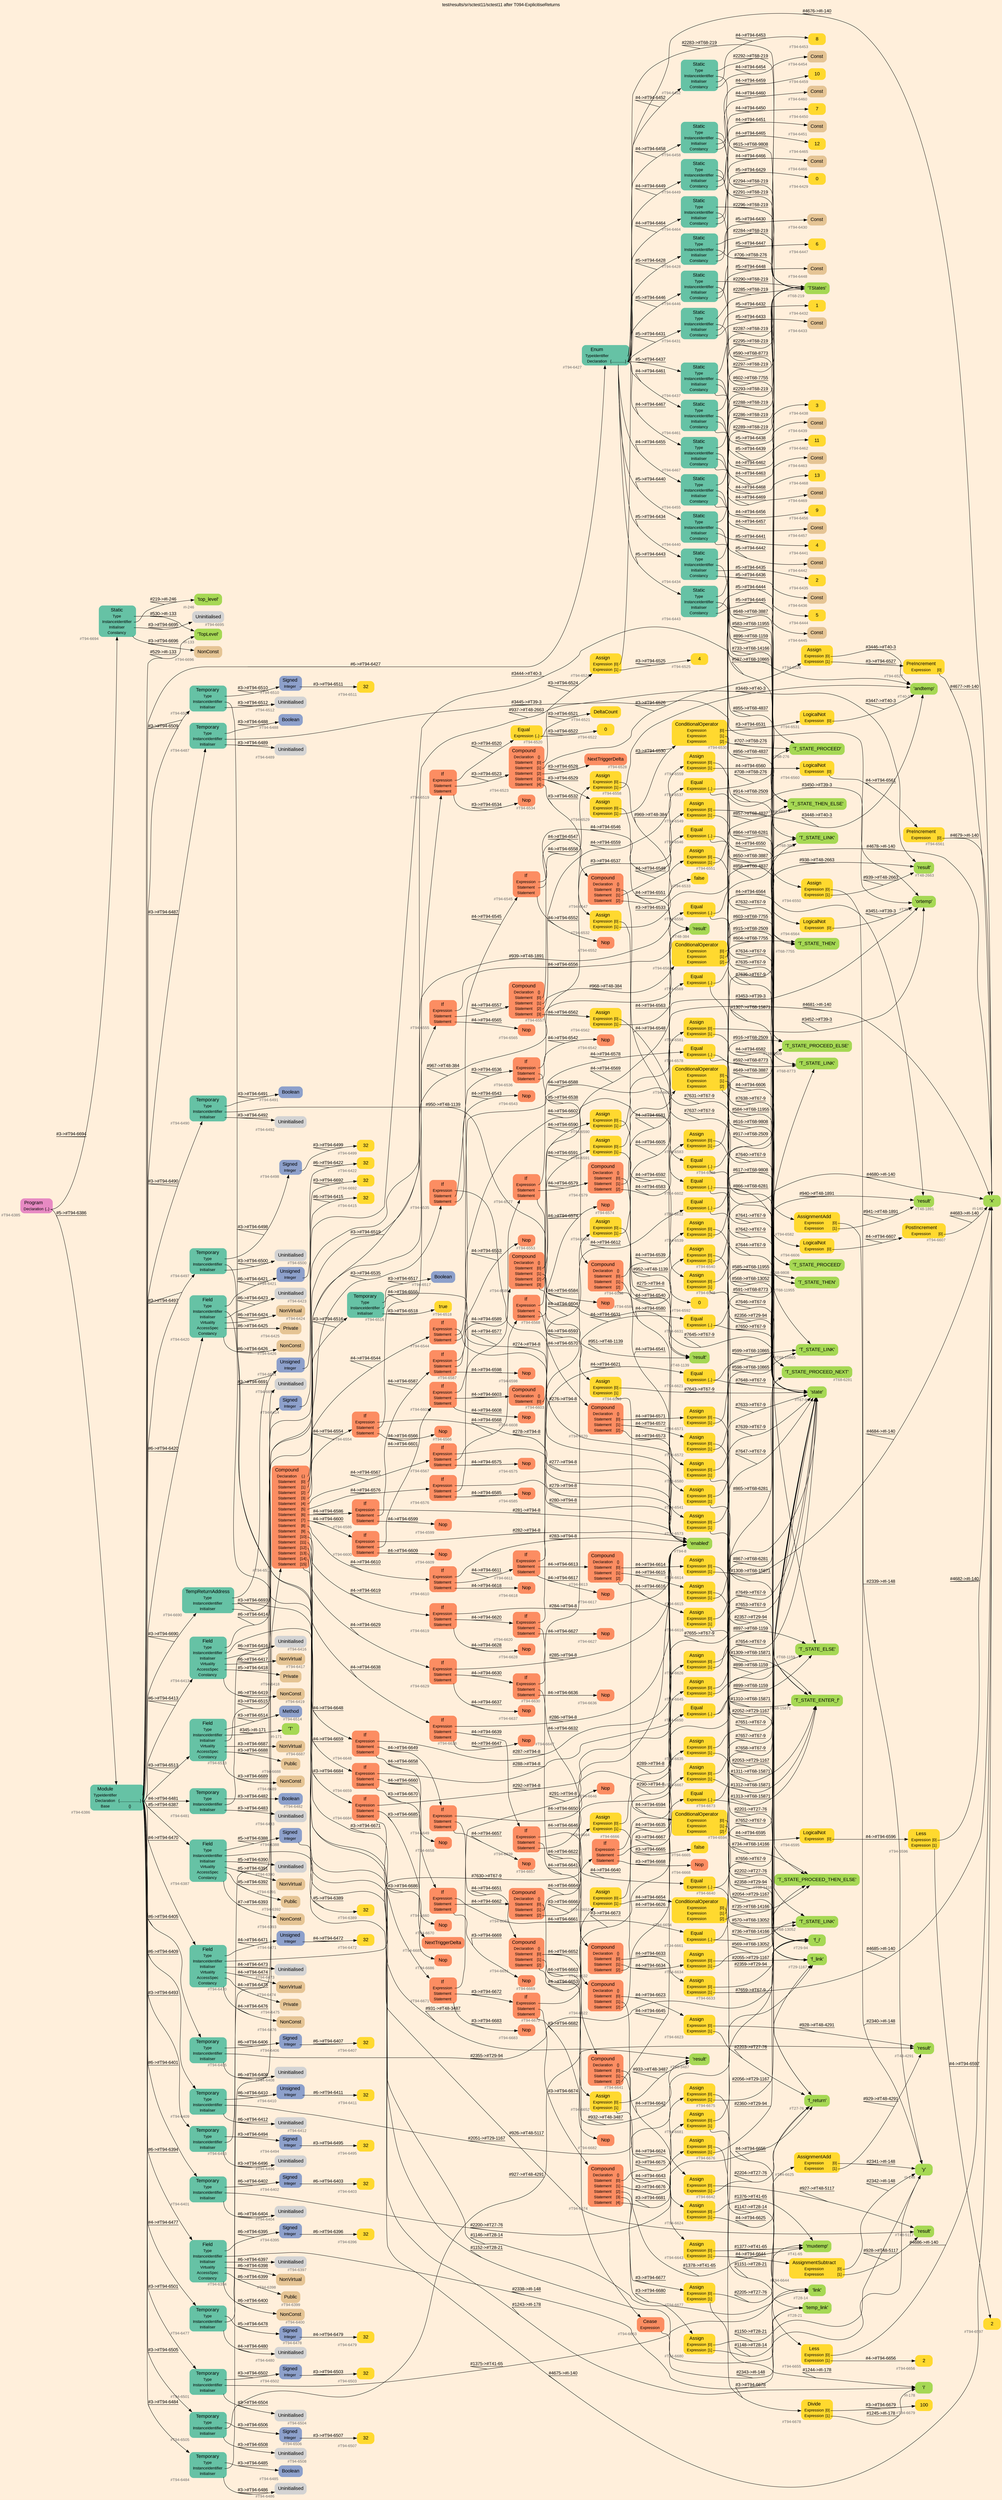 digraph "test/results/sr/sctest11/sctest11 after T094-ExplicitiseReturns" {
label = "test/results/sr/sctest11/sctest11 after T094-ExplicitiseReturns"
labelloc = t
graph [
    rankdir = "LR"
    ranksep = 0.3
    bgcolor = antiquewhite1
    color = black
    fontcolor = black
    fontname = "Arial"
];
node [
    fontname = "Arial"
];
edge [
    fontname = "Arial"
];

// -------------------- node figure --------------------
// -------- block #T94-6385 ----------
"#T94-6385" [
    fillcolor = "/set28/4"
    xlabel = "#T94-6385"
    fontsize = "12"
    fontcolor = grey40
    shape = "plaintext"
    label = <<TABLE BORDER="0" CELLBORDER="0" CELLSPACING="0">
     <TR><TD><FONT COLOR="black" POINT-SIZE="15">Program</FONT></TD></TR>
     <TR><TD><FONT COLOR="black" POINT-SIZE="12">Declaration</FONT></TD><TD PORT="port0"><FONT COLOR="black" POINT-SIZE="12">{..}</FONT></TD></TR>
    </TABLE>>
    style = "rounded,filled"
];

// -------- block #T94-6386 ----------
"#T94-6386" [
    fillcolor = "/set28/1"
    xlabel = "#T94-6386"
    fontsize = "12"
    fontcolor = grey40
    shape = "plaintext"
    label = <<TABLE BORDER="0" CELLBORDER="0" CELLSPACING="0">
     <TR><TD><FONT COLOR="black" POINT-SIZE="15">Module</FONT></TD></TR>
     <TR><TD><FONT COLOR="black" POINT-SIZE="12">TypeIdentifier</FONT></TD><TD PORT="port0"></TD></TR>
     <TR><TD><FONT COLOR="black" POINT-SIZE="12">Declaration</FONT></TD><TD PORT="port1"><FONT COLOR="black" POINT-SIZE="12">{.....................}</FONT></TD></TR>
     <TR><TD><FONT COLOR="black" POINT-SIZE="12">Base</FONT></TD><TD PORT="port2"><FONT COLOR="black" POINT-SIZE="12">{}</FONT></TD></TR>
    </TABLE>>
    style = "rounded,filled"
];

// -------- block #I-133 ----------
"#I-133" [
    fillcolor = "/set28/5"
    xlabel = "#I-133"
    fontsize = "12"
    fontcolor = grey40
    shape = "plaintext"
    label = <<TABLE BORDER="0" CELLBORDER="0" CELLSPACING="0">
     <TR><TD><FONT COLOR="black" POINT-SIZE="15">'TopLevel'</FONT></TD></TR>
    </TABLE>>
    style = "rounded,filled"
];

// -------- block #T94-6387 ----------
"#T94-6387" [
    fillcolor = "/set28/1"
    xlabel = "#T94-6387"
    fontsize = "12"
    fontcolor = grey40
    shape = "plaintext"
    label = <<TABLE BORDER="0" CELLBORDER="0" CELLSPACING="0">
     <TR><TD><FONT COLOR="black" POINT-SIZE="15">Field</FONT></TD></TR>
     <TR><TD><FONT COLOR="black" POINT-SIZE="12">Type</FONT></TD><TD PORT="port0"></TD></TR>
     <TR><TD><FONT COLOR="black" POINT-SIZE="12">InstanceIdentifier</FONT></TD><TD PORT="port1"></TD></TR>
     <TR><TD><FONT COLOR="black" POINT-SIZE="12">Initialiser</FONT></TD><TD PORT="port2"></TD></TR>
     <TR><TD><FONT COLOR="black" POINT-SIZE="12">Virtuality</FONT></TD><TD PORT="port3"></TD></TR>
     <TR><TD><FONT COLOR="black" POINT-SIZE="12">AccessSpec</FONT></TD><TD PORT="port4"></TD></TR>
     <TR><TD><FONT COLOR="black" POINT-SIZE="12">Constancy</FONT></TD><TD PORT="port5"></TD></TR>
    </TABLE>>
    style = "rounded,filled"
];

// -------- block #T94-6388 ----------
"#T94-6388" [
    fillcolor = "/set28/3"
    xlabel = "#T94-6388"
    fontsize = "12"
    fontcolor = grey40
    shape = "plaintext"
    label = <<TABLE BORDER="0" CELLBORDER="0" CELLSPACING="0">
     <TR><TD><FONT COLOR="black" POINT-SIZE="15">Signed</FONT></TD></TR>
     <TR><TD><FONT COLOR="black" POINT-SIZE="12">Integer</FONT></TD><TD PORT="port0"></TD></TR>
    </TABLE>>
    style = "rounded,filled"
];

// -------- block #T94-6389 ----------
"#T94-6389" [
    fillcolor = "/set28/6"
    xlabel = "#T94-6389"
    fontsize = "12"
    fontcolor = grey40
    shape = "plaintext"
    label = <<TABLE BORDER="0" CELLBORDER="0" CELLSPACING="0">
     <TR><TD><FONT COLOR="black" POINT-SIZE="15">32</FONT></TD></TR>
    </TABLE>>
    style = "rounded,filled"
];

// -------- block #I-140 ----------
"#I-140" [
    fillcolor = "/set28/5"
    xlabel = "#I-140"
    fontsize = "12"
    fontcolor = grey40
    shape = "plaintext"
    label = <<TABLE BORDER="0" CELLBORDER="0" CELLSPACING="0">
     <TR><TD><FONT COLOR="black" POINT-SIZE="15">'x'</FONT></TD></TR>
    </TABLE>>
    style = "rounded,filled"
];

// -------- block #T94-6390 ----------
"#T94-6390" [
    xlabel = "#T94-6390"
    fontsize = "12"
    fontcolor = grey40
    shape = "plaintext"
    label = <<TABLE BORDER="0" CELLBORDER="0" CELLSPACING="0">
     <TR><TD><FONT COLOR="black" POINT-SIZE="15">Uninitialised</FONT></TD></TR>
    </TABLE>>
    style = "rounded,filled"
];

// -------- block #T94-6391 ----------
"#T94-6391" [
    fillcolor = "/set28/7"
    xlabel = "#T94-6391"
    fontsize = "12"
    fontcolor = grey40
    shape = "plaintext"
    label = <<TABLE BORDER="0" CELLBORDER="0" CELLSPACING="0">
     <TR><TD><FONT COLOR="black" POINT-SIZE="15">NonVirtual</FONT></TD></TR>
    </TABLE>>
    style = "rounded,filled"
];

// -------- block #T94-6392 ----------
"#T94-6392" [
    fillcolor = "/set28/7"
    xlabel = "#T94-6392"
    fontsize = "12"
    fontcolor = grey40
    shape = "plaintext"
    label = <<TABLE BORDER="0" CELLBORDER="0" CELLSPACING="0">
     <TR><TD><FONT COLOR="black" POINT-SIZE="15">Public</FONT></TD></TR>
    </TABLE>>
    style = "rounded,filled"
];

// -------- block #T94-6393 ----------
"#T94-6393" [
    fillcolor = "/set28/7"
    xlabel = "#T94-6393"
    fontsize = "12"
    fontcolor = grey40
    shape = "plaintext"
    label = <<TABLE BORDER="0" CELLBORDER="0" CELLSPACING="0">
     <TR><TD><FONT COLOR="black" POINT-SIZE="15">NonConst</FONT></TD></TR>
    </TABLE>>
    style = "rounded,filled"
];

// -------- block #T94-6394 ----------
"#T94-6394" [
    fillcolor = "/set28/1"
    xlabel = "#T94-6394"
    fontsize = "12"
    fontcolor = grey40
    shape = "plaintext"
    label = <<TABLE BORDER="0" CELLBORDER="0" CELLSPACING="0">
     <TR><TD><FONT COLOR="black" POINT-SIZE="15">Field</FONT></TD></TR>
     <TR><TD><FONT COLOR="black" POINT-SIZE="12">Type</FONT></TD><TD PORT="port0"></TD></TR>
     <TR><TD><FONT COLOR="black" POINT-SIZE="12">InstanceIdentifier</FONT></TD><TD PORT="port1"></TD></TR>
     <TR><TD><FONT COLOR="black" POINT-SIZE="12">Initialiser</FONT></TD><TD PORT="port2"></TD></TR>
     <TR><TD><FONT COLOR="black" POINT-SIZE="12">Virtuality</FONT></TD><TD PORT="port3"></TD></TR>
     <TR><TD><FONT COLOR="black" POINT-SIZE="12">AccessSpec</FONT></TD><TD PORT="port4"></TD></TR>
     <TR><TD><FONT COLOR="black" POINT-SIZE="12">Constancy</FONT></TD><TD PORT="port5"></TD></TR>
    </TABLE>>
    style = "rounded,filled"
];

// -------- block #T94-6395 ----------
"#T94-6395" [
    fillcolor = "/set28/3"
    xlabel = "#T94-6395"
    fontsize = "12"
    fontcolor = grey40
    shape = "plaintext"
    label = <<TABLE BORDER="0" CELLBORDER="0" CELLSPACING="0">
     <TR><TD><FONT COLOR="black" POINT-SIZE="15">Signed</FONT></TD></TR>
     <TR><TD><FONT COLOR="black" POINT-SIZE="12">Integer</FONT></TD><TD PORT="port0"></TD></TR>
    </TABLE>>
    style = "rounded,filled"
];

// -------- block #T94-6396 ----------
"#T94-6396" [
    fillcolor = "/set28/6"
    xlabel = "#T94-6396"
    fontsize = "12"
    fontcolor = grey40
    shape = "plaintext"
    label = <<TABLE BORDER="0" CELLBORDER="0" CELLSPACING="0">
     <TR><TD><FONT COLOR="black" POINT-SIZE="15">32</FONT></TD></TR>
    </TABLE>>
    style = "rounded,filled"
];

// -------- block #I-148 ----------
"#I-148" [
    fillcolor = "/set28/5"
    xlabel = "#I-148"
    fontsize = "12"
    fontcolor = grey40
    shape = "plaintext"
    label = <<TABLE BORDER="0" CELLBORDER="0" CELLSPACING="0">
     <TR><TD><FONT COLOR="black" POINT-SIZE="15">'y'</FONT></TD></TR>
    </TABLE>>
    style = "rounded,filled"
];

// -------- block #T94-6397 ----------
"#T94-6397" [
    xlabel = "#T94-6397"
    fontsize = "12"
    fontcolor = grey40
    shape = "plaintext"
    label = <<TABLE BORDER="0" CELLBORDER="0" CELLSPACING="0">
     <TR><TD><FONT COLOR="black" POINT-SIZE="15">Uninitialised</FONT></TD></TR>
    </TABLE>>
    style = "rounded,filled"
];

// -------- block #T94-6398 ----------
"#T94-6398" [
    fillcolor = "/set28/7"
    xlabel = "#T94-6398"
    fontsize = "12"
    fontcolor = grey40
    shape = "plaintext"
    label = <<TABLE BORDER="0" CELLBORDER="0" CELLSPACING="0">
     <TR><TD><FONT COLOR="black" POINT-SIZE="15">NonVirtual</FONT></TD></TR>
    </TABLE>>
    style = "rounded,filled"
];

// -------- block #T94-6399 ----------
"#T94-6399" [
    fillcolor = "/set28/7"
    xlabel = "#T94-6399"
    fontsize = "12"
    fontcolor = grey40
    shape = "plaintext"
    label = <<TABLE BORDER="0" CELLBORDER="0" CELLSPACING="0">
     <TR><TD><FONT COLOR="black" POINT-SIZE="15">Public</FONT></TD></TR>
    </TABLE>>
    style = "rounded,filled"
];

// -------- block #T94-6400 ----------
"#T94-6400" [
    fillcolor = "/set28/7"
    xlabel = "#T94-6400"
    fontsize = "12"
    fontcolor = grey40
    shape = "plaintext"
    label = <<TABLE BORDER="0" CELLBORDER="0" CELLSPACING="0">
     <TR><TD><FONT COLOR="black" POINT-SIZE="15">NonConst</FONT></TD></TR>
    </TABLE>>
    style = "rounded,filled"
];

// -------- block #T94-6401 ----------
"#T94-6401" [
    fillcolor = "/set28/1"
    xlabel = "#T94-6401"
    fontsize = "12"
    fontcolor = grey40
    shape = "plaintext"
    label = <<TABLE BORDER="0" CELLBORDER="0" CELLSPACING="0">
     <TR><TD><FONT COLOR="black" POINT-SIZE="15">Temporary</FONT></TD></TR>
     <TR><TD><FONT COLOR="black" POINT-SIZE="12">Type</FONT></TD><TD PORT="port0"></TD></TR>
     <TR><TD><FONT COLOR="black" POINT-SIZE="12">InstanceIdentifier</FONT></TD><TD PORT="port1"></TD></TR>
     <TR><TD><FONT COLOR="black" POINT-SIZE="12">Initialiser</FONT></TD><TD PORT="port2"></TD></TR>
    </TABLE>>
    style = "rounded,filled"
];

// -------- block #T94-6402 ----------
"#T94-6402" [
    fillcolor = "/set28/3"
    xlabel = "#T94-6402"
    fontsize = "12"
    fontcolor = grey40
    shape = "plaintext"
    label = <<TABLE BORDER="0" CELLBORDER="0" CELLSPACING="0">
     <TR><TD><FONT COLOR="black" POINT-SIZE="15">Signed</FONT></TD></TR>
     <TR><TD><FONT COLOR="black" POINT-SIZE="12">Integer</FONT></TD><TD PORT="port0"></TD></TR>
    </TABLE>>
    style = "rounded,filled"
];

// -------- block #T94-6403 ----------
"#T94-6403" [
    fillcolor = "/set28/6"
    xlabel = "#T94-6403"
    fontsize = "12"
    fontcolor = grey40
    shape = "plaintext"
    label = <<TABLE BORDER="0" CELLBORDER="0" CELLSPACING="0">
     <TR><TD><FONT COLOR="black" POINT-SIZE="15">32</FONT></TD></TR>
    </TABLE>>
    style = "rounded,filled"
];

// -------- block #T27-76 ----------
"#T27-76" [
    fillcolor = "/set28/5"
    xlabel = "#T27-76"
    fontsize = "12"
    fontcolor = grey40
    shape = "plaintext"
    label = <<TABLE BORDER="0" CELLBORDER="0" CELLSPACING="0">
     <TR><TD><FONT COLOR="black" POINT-SIZE="15">'f_return'</FONT></TD></TR>
    </TABLE>>
    style = "rounded,filled"
];

// -------- block #T94-6404 ----------
"#T94-6404" [
    xlabel = "#T94-6404"
    fontsize = "12"
    fontcolor = grey40
    shape = "plaintext"
    label = <<TABLE BORDER="0" CELLBORDER="0" CELLSPACING="0">
     <TR><TD><FONT COLOR="black" POINT-SIZE="15">Uninitialised</FONT></TD></TR>
    </TABLE>>
    style = "rounded,filled"
];

// -------- block #T94-6405 ----------
"#T94-6405" [
    fillcolor = "/set28/1"
    xlabel = "#T94-6405"
    fontsize = "12"
    fontcolor = grey40
    shape = "plaintext"
    label = <<TABLE BORDER="0" CELLBORDER="0" CELLSPACING="0">
     <TR><TD><FONT COLOR="black" POINT-SIZE="15">Temporary</FONT></TD></TR>
     <TR><TD><FONT COLOR="black" POINT-SIZE="12">Type</FONT></TD><TD PORT="port0"></TD></TR>
     <TR><TD><FONT COLOR="black" POINT-SIZE="12">InstanceIdentifier</FONT></TD><TD PORT="port1"></TD></TR>
     <TR><TD><FONT COLOR="black" POINT-SIZE="12">Initialiser</FONT></TD><TD PORT="port2"></TD></TR>
    </TABLE>>
    style = "rounded,filled"
];

// -------- block #T94-6406 ----------
"#T94-6406" [
    fillcolor = "/set28/3"
    xlabel = "#T94-6406"
    fontsize = "12"
    fontcolor = grey40
    shape = "plaintext"
    label = <<TABLE BORDER="0" CELLBORDER="0" CELLSPACING="0">
     <TR><TD><FONT COLOR="black" POINT-SIZE="15">Signed</FONT></TD></TR>
     <TR><TD><FONT COLOR="black" POINT-SIZE="12">Integer</FONT></TD><TD PORT="port0"></TD></TR>
    </TABLE>>
    style = "rounded,filled"
];

// -------- block #T94-6407 ----------
"#T94-6407" [
    fillcolor = "/set28/6"
    xlabel = "#T94-6407"
    fontsize = "12"
    fontcolor = grey40
    shape = "plaintext"
    label = <<TABLE BORDER="0" CELLBORDER="0" CELLSPACING="0">
     <TR><TD><FONT COLOR="black" POINT-SIZE="15">32</FONT></TD></TR>
    </TABLE>>
    style = "rounded,filled"
];

// -------- block #T29-94 ----------
"#T29-94" [
    fillcolor = "/set28/5"
    xlabel = "#T29-94"
    fontsize = "12"
    fontcolor = grey40
    shape = "plaintext"
    label = <<TABLE BORDER="0" CELLBORDER="0" CELLSPACING="0">
     <TR><TD><FONT COLOR="black" POINT-SIZE="15">'f_i'</FONT></TD></TR>
    </TABLE>>
    style = "rounded,filled"
];

// -------- block #T94-6408 ----------
"#T94-6408" [
    xlabel = "#T94-6408"
    fontsize = "12"
    fontcolor = grey40
    shape = "plaintext"
    label = <<TABLE BORDER="0" CELLBORDER="0" CELLSPACING="0">
     <TR><TD><FONT COLOR="black" POINT-SIZE="15">Uninitialised</FONT></TD></TR>
    </TABLE>>
    style = "rounded,filled"
];

// -------- block #T94-6409 ----------
"#T94-6409" [
    fillcolor = "/set28/1"
    xlabel = "#T94-6409"
    fontsize = "12"
    fontcolor = grey40
    shape = "plaintext"
    label = <<TABLE BORDER="0" CELLBORDER="0" CELLSPACING="0">
     <TR><TD><FONT COLOR="black" POINT-SIZE="15">Temporary</FONT></TD></TR>
     <TR><TD><FONT COLOR="black" POINT-SIZE="12">Type</FONT></TD><TD PORT="port0"></TD></TR>
     <TR><TD><FONT COLOR="black" POINT-SIZE="12">InstanceIdentifier</FONT></TD><TD PORT="port1"></TD></TR>
     <TR><TD><FONT COLOR="black" POINT-SIZE="12">Initialiser</FONT></TD><TD PORT="port2"></TD></TR>
    </TABLE>>
    style = "rounded,filled"
];

// -------- block #T94-6410 ----------
"#T94-6410" [
    fillcolor = "/set28/3"
    xlabel = "#T94-6410"
    fontsize = "12"
    fontcolor = grey40
    shape = "plaintext"
    label = <<TABLE BORDER="0" CELLBORDER="0" CELLSPACING="0">
     <TR><TD><FONT COLOR="black" POINT-SIZE="15">Unsigned</FONT></TD></TR>
     <TR><TD><FONT COLOR="black" POINT-SIZE="12">Integer</FONT></TD><TD PORT="port0"></TD></TR>
    </TABLE>>
    style = "rounded,filled"
];

// -------- block #T94-6411 ----------
"#T94-6411" [
    fillcolor = "/set28/6"
    xlabel = "#T94-6411"
    fontsize = "12"
    fontcolor = grey40
    shape = "plaintext"
    label = <<TABLE BORDER="0" CELLBORDER="0" CELLSPACING="0">
     <TR><TD><FONT COLOR="black" POINT-SIZE="15">32</FONT></TD></TR>
    </TABLE>>
    style = "rounded,filled"
];

// -------- block #T29-1167 ----------
"#T29-1167" [
    fillcolor = "/set28/5"
    xlabel = "#T29-1167"
    fontsize = "12"
    fontcolor = grey40
    shape = "plaintext"
    label = <<TABLE BORDER="0" CELLBORDER="0" CELLSPACING="0">
     <TR><TD><FONT COLOR="black" POINT-SIZE="15">'f_link'</FONT></TD></TR>
    </TABLE>>
    style = "rounded,filled"
];

// -------- block #T94-6412 ----------
"#T94-6412" [
    xlabel = "#T94-6412"
    fontsize = "12"
    fontcolor = grey40
    shape = "plaintext"
    label = <<TABLE BORDER="0" CELLBORDER="0" CELLSPACING="0">
     <TR><TD><FONT COLOR="black" POINT-SIZE="15">Uninitialised</FONT></TD></TR>
    </TABLE>>
    style = "rounded,filled"
];

// -------- block #T94-6413 ----------
"#T94-6413" [
    fillcolor = "/set28/1"
    xlabel = "#T94-6413"
    fontsize = "12"
    fontcolor = grey40
    shape = "plaintext"
    label = <<TABLE BORDER="0" CELLBORDER="0" CELLSPACING="0">
     <TR><TD><FONT COLOR="black" POINT-SIZE="15">Field</FONT></TD></TR>
     <TR><TD><FONT COLOR="black" POINT-SIZE="12">Type</FONT></TD><TD PORT="port0"></TD></TR>
     <TR><TD><FONT COLOR="black" POINT-SIZE="12">InstanceIdentifier</FONT></TD><TD PORT="port1"></TD></TR>
     <TR><TD><FONT COLOR="black" POINT-SIZE="12">Initialiser</FONT></TD><TD PORT="port2"></TD></TR>
     <TR><TD><FONT COLOR="black" POINT-SIZE="12">Virtuality</FONT></TD><TD PORT="port3"></TD></TR>
     <TR><TD><FONT COLOR="black" POINT-SIZE="12">AccessSpec</FONT></TD><TD PORT="port4"></TD></TR>
     <TR><TD><FONT COLOR="black" POINT-SIZE="12">Constancy</FONT></TD><TD PORT="port5"></TD></TR>
    </TABLE>>
    style = "rounded,filled"
];

// -------- block #T94-6414 ----------
"#T94-6414" [
    fillcolor = "/set28/3"
    xlabel = "#T94-6414"
    fontsize = "12"
    fontcolor = grey40
    shape = "plaintext"
    label = <<TABLE BORDER="0" CELLBORDER="0" CELLSPACING="0">
     <TR><TD><FONT COLOR="black" POINT-SIZE="15">Signed</FONT></TD></TR>
     <TR><TD><FONT COLOR="black" POINT-SIZE="12">Integer</FONT></TD><TD PORT="port0"></TD></TR>
    </TABLE>>
    style = "rounded,filled"
];

// -------- block #T94-6415 ----------
"#T94-6415" [
    fillcolor = "/set28/6"
    xlabel = "#T94-6415"
    fontsize = "12"
    fontcolor = grey40
    shape = "plaintext"
    label = <<TABLE BORDER="0" CELLBORDER="0" CELLSPACING="0">
     <TR><TD><FONT COLOR="black" POINT-SIZE="15">32</FONT></TD></TR>
    </TABLE>>
    style = "rounded,filled"
];

// -------- block #I-178 ----------
"#I-178" [
    fillcolor = "/set28/5"
    xlabel = "#I-178"
    fontsize = "12"
    fontcolor = grey40
    shape = "plaintext"
    label = <<TABLE BORDER="0" CELLBORDER="0" CELLSPACING="0">
     <TR><TD><FONT COLOR="black" POINT-SIZE="15">'i'</FONT></TD></TR>
    </TABLE>>
    style = "rounded,filled"
];

// -------- block #T94-6416 ----------
"#T94-6416" [
    xlabel = "#T94-6416"
    fontsize = "12"
    fontcolor = grey40
    shape = "plaintext"
    label = <<TABLE BORDER="0" CELLBORDER="0" CELLSPACING="0">
     <TR><TD><FONT COLOR="black" POINT-SIZE="15">Uninitialised</FONT></TD></TR>
    </TABLE>>
    style = "rounded,filled"
];

// -------- block #T94-6417 ----------
"#T94-6417" [
    fillcolor = "/set28/7"
    xlabel = "#T94-6417"
    fontsize = "12"
    fontcolor = grey40
    shape = "plaintext"
    label = <<TABLE BORDER="0" CELLBORDER="0" CELLSPACING="0">
     <TR><TD><FONT COLOR="black" POINT-SIZE="15">NonVirtual</FONT></TD></TR>
    </TABLE>>
    style = "rounded,filled"
];

// -------- block #T94-6418 ----------
"#T94-6418" [
    fillcolor = "/set28/7"
    xlabel = "#T94-6418"
    fontsize = "12"
    fontcolor = grey40
    shape = "plaintext"
    label = <<TABLE BORDER="0" CELLBORDER="0" CELLSPACING="0">
     <TR><TD><FONT COLOR="black" POINT-SIZE="15">Private</FONT></TD></TR>
    </TABLE>>
    style = "rounded,filled"
];

// -------- block #T94-6419 ----------
"#T94-6419" [
    fillcolor = "/set28/7"
    xlabel = "#T94-6419"
    fontsize = "12"
    fontcolor = grey40
    shape = "plaintext"
    label = <<TABLE BORDER="0" CELLBORDER="0" CELLSPACING="0">
     <TR><TD><FONT COLOR="black" POINT-SIZE="15">NonConst</FONT></TD></TR>
    </TABLE>>
    style = "rounded,filled"
];

// -------- block #T94-6420 ----------
"#T94-6420" [
    fillcolor = "/set28/1"
    xlabel = "#T94-6420"
    fontsize = "12"
    fontcolor = grey40
    shape = "plaintext"
    label = <<TABLE BORDER="0" CELLBORDER="0" CELLSPACING="0">
     <TR><TD><FONT COLOR="black" POINT-SIZE="15">Field</FONT></TD></TR>
     <TR><TD><FONT COLOR="black" POINT-SIZE="12">Type</FONT></TD><TD PORT="port0"></TD></TR>
     <TR><TD><FONT COLOR="black" POINT-SIZE="12">InstanceIdentifier</FONT></TD><TD PORT="port1"></TD></TR>
     <TR><TD><FONT COLOR="black" POINT-SIZE="12">Initialiser</FONT></TD><TD PORT="port2"></TD></TR>
     <TR><TD><FONT COLOR="black" POINT-SIZE="12">Virtuality</FONT></TD><TD PORT="port3"></TD></TR>
     <TR><TD><FONT COLOR="black" POINT-SIZE="12">AccessSpec</FONT></TD><TD PORT="port4"></TD></TR>
     <TR><TD><FONT COLOR="black" POINT-SIZE="12">Constancy</FONT></TD><TD PORT="port5"></TD></TR>
    </TABLE>>
    style = "rounded,filled"
];

// -------- block #T94-6421 ----------
"#T94-6421" [
    fillcolor = "/set28/3"
    xlabel = "#T94-6421"
    fontsize = "12"
    fontcolor = grey40
    shape = "plaintext"
    label = <<TABLE BORDER="0" CELLBORDER="0" CELLSPACING="0">
     <TR><TD><FONT COLOR="black" POINT-SIZE="15">Unsigned</FONT></TD></TR>
     <TR><TD><FONT COLOR="black" POINT-SIZE="12">Integer</FONT></TD><TD PORT="port0"></TD></TR>
    </TABLE>>
    style = "rounded,filled"
];

// -------- block #T94-6422 ----------
"#T94-6422" [
    fillcolor = "/set28/6"
    xlabel = "#T94-6422"
    fontsize = "12"
    fontcolor = grey40
    shape = "plaintext"
    label = <<TABLE BORDER="0" CELLBORDER="0" CELLSPACING="0">
     <TR><TD><FONT COLOR="black" POINT-SIZE="15">32</FONT></TD></TR>
    </TABLE>>
    style = "rounded,filled"
];

// -------- block #T28-14 ----------
"#T28-14" [
    fillcolor = "/set28/5"
    xlabel = "#T28-14"
    fontsize = "12"
    fontcolor = grey40
    shape = "plaintext"
    label = <<TABLE BORDER="0" CELLBORDER="0" CELLSPACING="0">
     <TR><TD><FONT COLOR="black" POINT-SIZE="15">'link'</FONT></TD></TR>
    </TABLE>>
    style = "rounded,filled"
];

// -------- block #T94-6423 ----------
"#T94-6423" [
    xlabel = "#T94-6423"
    fontsize = "12"
    fontcolor = grey40
    shape = "plaintext"
    label = <<TABLE BORDER="0" CELLBORDER="0" CELLSPACING="0">
     <TR><TD><FONT COLOR="black" POINT-SIZE="15">Uninitialised</FONT></TD></TR>
    </TABLE>>
    style = "rounded,filled"
];

// -------- block #T94-6424 ----------
"#T94-6424" [
    fillcolor = "/set28/7"
    xlabel = "#T94-6424"
    fontsize = "12"
    fontcolor = grey40
    shape = "plaintext"
    label = <<TABLE BORDER="0" CELLBORDER="0" CELLSPACING="0">
     <TR><TD><FONT COLOR="black" POINT-SIZE="15">NonVirtual</FONT></TD></TR>
    </TABLE>>
    style = "rounded,filled"
];

// -------- block #T94-6425 ----------
"#T94-6425" [
    fillcolor = "/set28/7"
    xlabel = "#T94-6425"
    fontsize = "12"
    fontcolor = grey40
    shape = "plaintext"
    label = <<TABLE BORDER="0" CELLBORDER="0" CELLSPACING="0">
     <TR><TD><FONT COLOR="black" POINT-SIZE="15">Private</FONT></TD></TR>
    </TABLE>>
    style = "rounded,filled"
];

// -------- block #T94-6426 ----------
"#T94-6426" [
    fillcolor = "/set28/7"
    xlabel = "#T94-6426"
    fontsize = "12"
    fontcolor = grey40
    shape = "plaintext"
    label = <<TABLE BORDER="0" CELLBORDER="0" CELLSPACING="0">
     <TR><TD><FONT COLOR="black" POINT-SIZE="15">NonConst</FONT></TD></TR>
    </TABLE>>
    style = "rounded,filled"
];

// -------- block #T94-6427 ----------
"#T94-6427" [
    fillcolor = "/set28/1"
    xlabel = "#T94-6427"
    fontsize = "12"
    fontcolor = grey40
    shape = "plaintext"
    label = <<TABLE BORDER="0" CELLBORDER="0" CELLSPACING="0">
     <TR><TD><FONT COLOR="black" POINT-SIZE="15">Enum</FONT></TD></TR>
     <TR><TD><FONT COLOR="black" POINT-SIZE="12">TypeIdentifier</FONT></TD><TD PORT="port0"></TD></TR>
     <TR><TD><FONT COLOR="black" POINT-SIZE="12">Declaration</FONT></TD><TD PORT="port1"><FONT COLOR="black" POINT-SIZE="12">{..............}</FONT></TD></TR>
    </TABLE>>
    style = "rounded,filled"
];

// -------- block #T68-219 ----------
"#T68-219" [
    fillcolor = "/set28/5"
    xlabel = "#T68-219"
    fontsize = "12"
    fontcolor = grey40
    shape = "plaintext"
    label = <<TABLE BORDER="0" CELLBORDER="0" CELLSPACING="0">
     <TR><TD><FONT COLOR="black" POINT-SIZE="15">'TStates'</FONT></TD></TR>
    </TABLE>>
    style = "rounded,filled"
];

// -------- block #T94-6428 ----------
"#T94-6428" [
    fillcolor = "/set28/1"
    xlabel = "#T94-6428"
    fontsize = "12"
    fontcolor = grey40
    shape = "plaintext"
    label = <<TABLE BORDER="0" CELLBORDER="0" CELLSPACING="0">
     <TR><TD><FONT COLOR="black" POINT-SIZE="15">Static</FONT></TD></TR>
     <TR><TD><FONT COLOR="black" POINT-SIZE="12">Type</FONT></TD><TD PORT="port0"></TD></TR>
     <TR><TD><FONT COLOR="black" POINT-SIZE="12">InstanceIdentifier</FONT></TD><TD PORT="port1"></TD></TR>
     <TR><TD><FONT COLOR="black" POINT-SIZE="12">Initialiser</FONT></TD><TD PORT="port2"></TD></TR>
     <TR><TD><FONT COLOR="black" POINT-SIZE="12">Constancy</FONT></TD><TD PORT="port3"></TD></TR>
    </TABLE>>
    style = "rounded,filled"
];

// -------- block #T68-276 ----------
"#T68-276" [
    fillcolor = "/set28/5"
    xlabel = "#T68-276"
    fontsize = "12"
    fontcolor = grey40
    shape = "plaintext"
    label = <<TABLE BORDER="0" CELLBORDER="0" CELLSPACING="0">
     <TR><TD><FONT COLOR="black" POINT-SIZE="15">'T_STATE_PROCEED'</FONT></TD></TR>
    </TABLE>>
    style = "rounded,filled"
];

// -------- block #T94-6429 ----------
"#T94-6429" [
    fillcolor = "/set28/6"
    xlabel = "#T94-6429"
    fontsize = "12"
    fontcolor = grey40
    shape = "plaintext"
    label = <<TABLE BORDER="0" CELLBORDER="0" CELLSPACING="0">
     <TR><TD><FONT COLOR="black" POINT-SIZE="15">0</FONT></TD></TR>
    </TABLE>>
    style = "rounded,filled"
];

// -------- block #T94-6430 ----------
"#T94-6430" [
    fillcolor = "/set28/7"
    xlabel = "#T94-6430"
    fontsize = "12"
    fontcolor = grey40
    shape = "plaintext"
    label = <<TABLE BORDER="0" CELLBORDER="0" CELLSPACING="0">
     <TR><TD><FONT COLOR="black" POINT-SIZE="15">Const</FONT></TD></TR>
    </TABLE>>
    style = "rounded,filled"
];

// -------- block #T94-6431 ----------
"#T94-6431" [
    fillcolor = "/set28/1"
    xlabel = "#T94-6431"
    fontsize = "12"
    fontcolor = grey40
    shape = "plaintext"
    label = <<TABLE BORDER="0" CELLBORDER="0" CELLSPACING="0">
     <TR><TD><FONT COLOR="black" POINT-SIZE="15">Static</FONT></TD></TR>
     <TR><TD><FONT COLOR="black" POINT-SIZE="12">Type</FONT></TD><TD PORT="port0"></TD></TR>
     <TR><TD><FONT COLOR="black" POINT-SIZE="12">InstanceIdentifier</FONT></TD><TD PORT="port1"></TD></TR>
     <TR><TD><FONT COLOR="black" POINT-SIZE="12">Initialiser</FONT></TD><TD PORT="port2"></TD></TR>
     <TR><TD><FONT COLOR="black" POINT-SIZE="12">Constancy</FONT></TD><TD PORT="port3"></TD></TR>
    </TABLE>>
    style = "rounded,filled"
];

// -------- block #T68-1159 ----------
"#T68-1159" [
    fillcolor = "/set28/5"
    xlabel = "#T68-1159"
    fontsize = "12"
    fontcolor = grey40
    shape = "plaintext"
    label = <<TABLE BORDER="0" CELLBORDER="0" CELLSPACING="0">
     <TR><TD><FONT COLOR="black" POINT-SIZE="15">'T_STATE_ELSE'</FONT></TD></TR>
    </TABLE>>
    style = "rounded,filled"
];

// -------- block #T94-6432 ----------
"#T94-6432" [
    fillcolor = "/set28/6"
    xlabel = "#T94-6432"
    fontsize = "12"
    fontcolor = grey40
    shape = "plaintext"
    label = <<TABLE BORDER="0" CELLBORDER="0" CELLSPACING="0">
     <TR><TD><FONT COLOR="black" POINT-SIZE="15">1</FONT></TD></TR>
    </TABLE>>
    style = "rounded,filled"
];

// -------- block #T94-6433 ----------
"#T94-6433" [
    fillcolor = "/set28/7"
    xlabel = "#T94-6433"
    fontsize = "12"
    fontcolor = grey40
    shape = "plaintext"
    label = <<TABLE BORDER="0" CELLBORDER="0" CELLSPACING="0">
     <TR><TD><FONT COLOR="black" POINT-SIZE="15">Const</FONT></TD></TR>
    </TABLE>>
    style = "rounded,filled"
];

// -------- block #T94-6434 ----------
"#T94-6434" [
    fillcolor = "/set28/1"
    xlabel = "#T94-6434"
    fontsize = "12"
    fontcolor = grey40
    shape = "plaintext"
    label = <<TABLE BORDER="0" CELLBORDER="0" CELLSPACING="0">
     <TR><TD><FONT COLOR="black" POINT-SIZE="15">Static</FONT></TD></TR>
     <TR><TD><FONT COLOR="black" POINT-SIZE="12">Type</FONT></TD><TD PORT="port0"></TD></TR>
     <TR><TD><FONT COLOR="black" POINT-SIZE="12">InstanceIdentifier</FONT></TD><TD PORT="port1"></TD></TR>
     <TR><TD><FONT COLOR="black" POINT-SIZE="12">Initialiser</FONT></TD><TD PORT="port2"></TD></TR>
     <TR><TD><FONT COLOR="black" POINT-SIZE="12">Constancy</FONT></TD><TD PORT="port3"></TD></TR>
    </TABLE>>
    style = "rounded,filled"
];

// -------- block #T68-2509 ----------
"#T68-2509" [
    fillcolor = "/set28/5"
    xlabel = "#T68-2509"
    fontsize = "12"
    fontcolor = grey40
    shape = "plaintext"
    label = <<TABLE BORDER="0" CELLBORDER="0" CELLSPACING="0">
     <TR><TD><FONT COLOR="black" POINT-SIZE="15">'T_STATE_PROCEED_ELSE'</FONT></TD></TR>
    </TABLE>>
    style = "rounded,filled"
];

// -------- block #T94-6435 ----------
"#T94-6435" [
    fillcolor = "/set28/6"
    xlabel = "#T94-6435"
    fontsize = "12"
    fontcolor = grey40
    shape = "plaintext"
    label = <<TABLE BORDER="0" CELLBORDER="0" CELLSPACING="0">
     <TR><TD><FONT COLOR="black" POINT-SIZE="15">2</FONT></TD></TR>
    </TABLE>>
    style = "rounded,filled"
];

// -------- block #T94-6436 ----------
"#T94-6436" [
    fillcolor = "/set28/7"
    xlabel = "#T94-6436"
    fontsize = "12"
    fontcolor = grey40
    shape = "plaintext"
    label = <<TABLE BORDER="0" CELLBORDER="0" CELLSPACING="0">
     <TR><TD><FONT COLOR="black" POINT-SIZE="15">Const</FONT></TD></TR>
    </TABLE>>
    style = "rounded,filled"
];

// -------- block #T94-6437 ----------
"#T94-6437" [
    fillcolor = "/set28/1"
    xlabel = "#T94-6437"
    fontsize = "12"
    fontcolor = grey40
    shape = "plaintext"
    label = <<TABLE BORDER="0" CELLBORDER="0" CELLSPACING="0">
     <TR><TD><FONT COLOR="black" POINT-SIZE="15">Static</FONT></TD></TR>
     <TR><TD><FONT COLOR="black" POINT-SIZE="12">Type</FONT></TD><TD PORT="port0"></TD></TR>
     <TR><TD><FONT COLOR="black" POINT-SIZE="12">InstanceIdentifier</FONT></TD><TD PORT="port1"></TD></TR>
     <TR><TD><FONT COLOR="black" POINT-SIZE="12">Initialiser</FONT></TD><TD PORT="port2"></TD></TR>
     <TR><TD><FONT COLOR="black" POINT-SIZE="12">Constancy</FONT></TD><TD PORT="port3"></TD></TR>
    </TABLE>>
    style = "rounded,filled"
];

// -------- block #T68-3887 ----------
"#T68-3887" [
    fillcolor = "/set28/5"
    xlabel = "#T68-3887"
    fontsize = "12"
    fontcolor = grey40
    shape = "plaintext"
    label = <<TABLE BORDER="0" CELLBORDER="0" CELLSPACING="0">
     <TR><TD><FONT COLOR="black" POINT-SIZE="15">'T_STATE_LINK'</FONT></TD></TR>
    </TABLE>>
    style = "rounded,filled"
];

// -------- block #T94-6438 ----------
"#T94-6438" [
    fillcolor = "/set28/6"
    xlabel = "#T94-6438"
    fontsize = "12"
    fontcolor = grey40
    shape = "plaintext"
    label = <<TABLE BORDER="0" CELLBORDER="0" CELLSPACING="0">
     <TR><TD><FONT COLOR="black" POINT-SIZE="15">3</FONT></TD></TR>
    </TABLE>>
    style = "rounded,filled"
];

// -------- block #T94-6439 ----------
"#T94-6439" [
    fillcolor = "/set28/7"
    xlabel = "#T94-6439"
    fontsize = "12"
    fontcolor = grey40
    shape = "plaintext"
    label = <<TABLE BORDER="0" CELLBORDER="0" CELLSPACING="0">
     <TR><TD><FONT COLOR="black" POINT-SIZE="15">Const</FONT></TD></TR>
    </TABLE>>
    style = "rounded,filled"
];

// -------- block #T94-6440 ----------
"#T94-6440" [
    fillcolor = "/set28/1"
    xlabel = "#T94-6440"
    fontsize = "12"
    fontcolor = grey40
    shape = "plaintext"
    label = <<TABLE BORDER="0" CELLBORDER="0" CELLSPACING="0">
     <TR><TD><FONT COLOR="black" POINT-SIZE="15">Static</FONT></TD></TR>
     <TR><TD><FONT COLOR="black" POINT-SIZE="12">Type</FONT></TD><TD PORT="port0"></TD></TR>
     <TR><TD><FONT COLOR="black" POINT-SIZE="12">InstanceIdentifier</FONT></TD><TD PORT="port1"></TD></TR>
     <TR><TD><FONT COLOR="black" POINT-SIZE="12">Initialiser</FONT></TD><TD PORT="port2"></TD></TR>
     <TR><TD><FONT COLOR="black" POINT-SIZE="12">Constancy</FONT></TD><TD PORT="port3"></TD></TR>
    </TABLE>>
    style = "rounded,filled"
];

// -------- block #T68-4837 ----------
"#T68-4837" [
    fillcolor = "/set28/5"
    xlabel = "#T68-4837"
    fontsize = "12"
    fontcolor = grey40
    shape = "plaintext"
    label = <<TABLE BORDER="0" CELLBORDER="0" CELLSPACING="0">
     <TR><TD><FONT COLOR="black" POINT-SIZE="15">'T_STATE_THEN_ELSE'</FONT></TD></TR>
    </TABLE>>
    style = "rounded,filled"
];

// -------- block #T94-6441 ----------
"#T94-6441" [
    fillcolor = "/set28/6"
    xlabel = "#T94-6441"
    fontsize = "12"
    fontcolor = grey40
    shape = "plaintext"
    label = <<TABLE BORDER="0" CELLBORDER="0" CELLSPACING="0">
     <TR><TD><FONT COLOR="black" POINT-SIZE="15">4</FONT></TD></TR>
    </TABLE>>
    style = "rounded,filled"
];

// -------- block #T94-6442 ----------
"#T94-6442" [
    fillcolor = "/set28/7"
    xlabel = "#T94-6442"
    fontsize = "12"
    fontcolor = grey40
    shape = "plaintext"
    label = <<TABLE BORDER="0" CELLBORDER="0" CELLSPACING="0">
     <TR><TD><FONT COLOR="black" POINT-SIZE="15">Const</FONT></TD></TR>
    </TABLE>>
    style = "rounded,filled"
];

// -------- block #T94-6443 ----------
"#T94-6443" [
    fillcolor = "/set28/1"
    xlabel = "#T94-6443"
    fontsize = "12"
    fontcolor = grey40
    shape = "plaintext"
    label = <<TABLE BORDER="0" CELLBORDER="0" CELLSPACING="0">
     <TR><TD><FONT COLOR="black" POINT-SIZE="15">Static</FONT></TD></TR>
     <TR><TD><FONT COLOR="black" POINT-SIZE="12">Type</FONT></TD><TD PORT="port0"></TD></TR>
     <TR><TD><FONT COLOR="black" POINT-SIZE="12">InstanceIdentifier</FONT></TD><TD PORT="port1"></TD></TR>
     <TR><TD><FONT COLOR="black" POINT-SIZE="12">Initialiser</FONT></TD><TD PORT="port2"></TD></TR>
     <TR><TD><FONT COLOR="black" POINT-SIZE="12">Constancy</FONT></TD><TD PORT="port3"></TD></TR>
    </TABLE>>
    style = "rounded,filled"
];

// -------- block #T68-6281 ----------
"#T68-6281" [
    fillcolor = "/set28/5"
    xlabel = "#T68-6281"
    fontsize = "12"
    fontcolor = grey40
    shape = "plaintext"
    label = <<TABLE BORDER="0" CELLBORDER="0" CELLSPACING="0">
     <TR><TD><FONT COLOR="black" POINT-SIZE="15">'T_STATE_PROCEED_NEXT'</FONT></TD></TR>
    </TABLE>>
    style = "rounded,filled"
];

// -------- block #T94-6444 ----------
"#T94-6444" [
    fillcolor = "/set28/6"
    xlabel = "#T94-6444"
    fontsize = "12"
    fontcolor = grey40
    shape = "plaintext"
    label = <<TABLE BORDER="0" CELLBORDER="0" CELLSPACING="0">
     <TR><TD><FONT COLOR="black" POINT-SIZE="15">5</FONT></TD></TR>
    </TABLE>>
    style = "rounded,filled"
];

// -------- block #T94-6445 ----------
"#T94-6445" [
    fillcolor = "/set28/7"
    xlabel = "#T94-6445"
    fontsize = "12"
    fontcolor = grey40
    shape = "plaintext"
    label = <<TABLE BORDER="0" CELLBORDER="0" CELLSPACING="0">
     <TR><TD><FONT COLOR="black" POINT-SIZE="15">Const</FONT></TD></TR>
    </TABLE>>
    style = "rounded,filled"
];

// -------- block #T94-6446 ----------
"#T94-6446" [
    fillcolor = "/set28/1"
    xlabel = "#T94-6446"
    fontsize = "12"
    fontcolor = grey40
    shape = "plaintext"
    label = <<TABLE BORDER="0" CELLBORDER="0" CELLSPACING="0">
     <TR><TD><FONT COLOR="black" POINT-SIZE="15">Static</FONT></TD></TR>
     <TR><TD><FONT COLOR="black" POINT-SIZE="12">Type</FONT></TD><TD PORT="port0"></TD></TR>
     <TR><TD><FONT COLOR="black" POINT-SIZE="12">InstanceIdentifier</FONT></TD><TD PORT="port1"></TD></TR>
     <TR><TD><FONT COLOR="black" POINT-SIZE="12">Initialiser</FONT></TD><TD PORT="port2"></TD></TR>
     <TR><TD><FONT COLOR="black" POINT-SIZE="12">Constancy</FONT></TD><TD PORT="port3"></TD></TR>
    </TABLE>>
    style = "rounded,filled"
];

// -------- block #T68-7755 ----------
"#T68-7755" [
    fillcolor = "/set28/5"
    xlabel = "#T68-7755"
    fontsize = "12"
    fontcolor = grey40
    shape = "plaintext"
    label = <<TABLE BORDER="0" CELLBORDER="0" CELLSPACING="0">
     <TR><TD><FONT COLOR="black" POINT-SIZE="15">'T_STATE_THEN'</FONT></TD></TR>
    </TABLE>>
    style = "rounded,filled"
];

// -------- block #T94-6447 ----------
"#T94-6447" [
    fillcolor = "/set28/6"
    xlabel = "#T94-6447"
    fontsize = "12"
    fontcolor = grey40
    shape = "plaintext"
    label = <<TABLE BORDER="0" CELLBORDER="0" CELLSPACING="0">
     <TR><TD><FONT COLOR="black" POINT-SIZE="15">6</FONT></TD></TR>
    </TABLE>>
    style = "rounded,filled"
];

// -------- block #T94-6448 ----------
"#T94-6448" [
    fillcolor = "/set28/7"
    xlabel = "#T94-6448"
    fontsize = "12"
    fontcolor = grey40
    shape = "plaintext"
    label = <<TABLE BORDER="0" CELLBORDER="0" CELLSPACING="0">
     <TR><TD><FONT COLOR="black" POINT-SIZE="15">Const</FONT></TD></TR>
    </TABLE>>
    style = "rounded,filled"
];

// -------- block #T94-6449 ----------
"#T94-6449" [
    fillcolor = "/set28/1"
    xlabel = "#T94-6449"
    fontsize = "12"
    fontcolor = grey40
    shape = "plaintext"
    label = <<TABLE BORDER="0" CELLBORDER="0" CELLSPACING="0">
     <TR><TD><FONT COLOR="black" POINT-SIZE="15">Static</FONT></TD></TR>
     <TR><TD><FONT COLOR="black" POINT-SIZE="12">Type</FONT></TD><TD PORT="port0"></TD></TR>
     <TR><TD><FONT COLOR="black" POINT-SIZE="12">InstanceIdentifier</FONT></TD><TD PORT="port1"></TD></TR>
     <TR><TD><FONT COLOR="black" POINT-SIZE="12">Initialiser</FONT></TD><TD PORT="port2"></TD></TR>
     <TR><TD><FONT COLOR="black" POINT-SIZE="12">Constancy</FONT></TD><TD PORT="port3"></TD></TR>
    </TABLE>>
    style = "rounded,filled"
];

// -------- block #T68-8773 ----------
"#T68-8773" [
    fillcolor = "/set28/5"
    xlabel = "#T68-8773"
    fontsize = "12"
    fontcolor = grey40
    shape = "plaintext"
    label = <<TABLE BORDER="0" CELLBORDER="0" CELLSPACING="0">
     <TR><TD><FONT COLOR="black" POINT-SIZE="15">'T_STATE_LINK'</FONT></TD></TR>
    </TABLE>>
    style = "rounded,filled"
];

// -------- block #T94-6450 ----------
"#T94-6450" [
    fillcolor = "/set28/6"
    xlabel = "#T94-6450"
    fontsize = "12"
    fontcolor = grey40
    shape = "plaintext"
    label = <<TABLE BORDER="0" CELLBORDER="0" CELLSPACING="0">
     <TR><TD><FONT COLOR="black" POINT-SIZE="15">7</FONT></TD></TR>
    </TABLE>>
    style = "rounded,filled"
];

// -------- block #T94-6451 ----------
"#T94-6451" [
    fillcolor = "/set28/7"
    xlabel = "#T94-6451"
    fontsize = "12"
    fontcolor = grey40
    shape = "plaintext"
    label = <<TABLE BORDER="0" CELLBORDER="0" CELLSPACING="0">
     <TR><TD><FONT COLOR="black" POINT-SIZE="15">Const</FONT></TD></TR>
    </TABLE>>
    style = "rounded,filled"
];

// -------- block #T94-6452 ----------
"#T94-6452" [
    fillcolor = "/set28/1"
    xlabel = "#T94-6452"
    fontsize = "12"
    fontcolor = grey40
    shape = "plaintext"
    label = <<TABLE BORDER="0" CELLBORDER="0" CELLSPACING="0">
     <TR><TD><FONT COLOR="black" POINT-SIZE="15">Static</FONT></TD></TR>
     <TR><TD><FONT COLOR="black" POINT-SIZE="12">Type</FONT></TD><TD PORT="port0"></TD></TR>
     <TR><TD><FONT COLOR="black" POINT-SIZE="12">InstanceIdentifier</FONT></TD><TD PORT="port1"></TD></TR>
     <TR><TD><FONT COLOR="black" POINT-SIZE="12">Initialiser</FONT></TD><TD PORT="port2"></TD></TR>
     <TR><TD><FONT COLOR="black" POINT-SIZE="12">Constancy</FONT></TD><TD PORT="port3"></TD></TR>
    </TABLE>>
    style = "rounded,filled"
];

// -------- block #T68-9808 ----------
"#T68-9808" [
    fillcolor = "/set28/5"
    xlabel = "#T68-9808"
    fontsize = "12"
    fontcolor = grey40
    shape = "plaintext"
    label = <<TABLE BORDER="0" CELLBORDER="0" CELLSPACING="0">
     <TR><TD><FONT COLOR="black" POINT-SIZE="15">'T_STATE_PROCEED'</FONT></TD></TR>
    </TABLE>>
    style = "rounded,filled"
];

// -------- block #T94-6453 ----------
"#T94-6453" [
    fillcolor = "/set28/6"
    xlabel = "#T94-6453"
    fontsize = "12"
    fontcolor = grey40
    shape = "plaintext"
    label = <<TABLE BORDER="0" CELLBORDER="0" CELLSPACING="0">
     <TR><TD><FONT COLOR="black" POINT-SIZE="15">8</FONT></TD></TR>
    </TABLE>>
    style = "rounded,filled"
];

// -------- block #T94-6454 ----------
"#T94-6454" [
    fillcolor = "/set28/7"
    xlabel = "#T94-6454"
    fontsize = "12"
    fontcolor = grey40
    shape = "plaintext"
    label = <<TABLE BORDER="0" CELLBORDER="0" CELLSPACING="0">
     <TR><TD><FONT COLOR="black" POINT-SIZE="15">Const</FONT></TD></TR>
    </TABLE>>
    style = "rounded,filled"
];

// -------- block #T94-6455 ----------
"#T94-6455" [
    fillcolor = "/set28/1"
    xlabel = "#T94-6455"
    fontsize = "12"
    fontcolor = grey40
    shape = "plaintext"
    label = <<TABLE BORDER="0" CELLBORDER="0" CELLSPACING="0">
     <TR><TD><FONT COLOR="black" POINT-SIZE="15">Static</FONT></TD></TR>
     <TR><TD><FONT COLOR="black" POINT-SIZE="12">Type</FONT></TD><TD PORT="port0"></TD></TR>
     <TR><TD><FONT COLOR="black" POINT-SIZE="12">InstanceIdentifier</FONT></TD><TD PORT="port1"></TD></TR>
     <TR><TD><FONT COLOR="black" POINT-SIZE="12">Initialiser</FONT></TD><TD PORT="port2"></TD></TR>
     <TR><TD><FONT COLOR="black" POINT-SIZE="12">Constancy</FONT></TD><TD PORT="port3"></TD></TR>
    </TABLE>>
    style = "rounded,filled"
];

// -------- block #T68-10865 ----------
"#T68-10865" [
    fillcolor = "/set28/5"
    xlabel = "#T68-10865"
    fontsize = "12"
    fontcolor = grey40
    shape = "plaintext"
    label = <<TABLE BORDER="0" CELLBORDER="0" CELLSPACING="0">
     <TR><TD><FONT COLOR="black" POINT-SIZE="15">'T_STATE_LINK'</FONT></TD></TR>
    </TABLE>>
    style = "rounded,filled"
];

// -------- block #T94-6456 ----------
"#T94-6456" [
    fillcolor = "/set28/6"
    xlabel = "#T94-6456"
    fontsize = "12"
    fontcolor = grey40
    shape = "plaintext"
    label = <<TABLE BORDER="0" CELLBORDER="0" CELLSPACING="0">
     <TR><TD><FONT COLOR="black" POINT-SIZE="15">9</FONT></TD></TR>
    </TABLE>>
    style = "rounded,filled"
];

// -------- block #T94-6457 ----------
"#T94-6457" [
    fillcolor = "/set28/7"
    xlabel = "#T94-6457"
    fontsize = "12"
    fontcolor = grey40
    shape = "plaintext"
    label = <<TABLE BORDER="0" CELLBORDER="0" CELLSPACING="0">
     <TR><TD><FONT COLOR="black" POINT-SIZE="15">Const</FONT></TD></TR>
    </TABLE>>
    style = "rounded,filled"
];

// -------- block #T94-6458 ----------
"#T94-6458" [
    fillcolor = "/set28/1"
    xlabel = "#T94-6458"
    fontsize = "12"
    fontcolor = grey40
    shape = "plaintext"
    label = <<TABLE BORDER="0" CELLBORDER="0" CELLSPACING="0">
     <TR><TD><FONT COLOR="black" POINT-SIZE="15">Static</FONT></TD></TR>
     <TR><TD><FONT COLOR="black" POINT-SIZE="12">Type</FONT></TD><TD PORT="port0"></TD></TR>
     <TR><TD><FONT COLOR="black" POINT-SIZE="12">InstanceIdentifier</FONT></TD><TD PORT="port1"></TD></TR>
     <TR><TD><FONT COLOR="black" POINT-SIZE="12">Initialiser</FONT></TD><TD PORT="port2"></TD></TR>
     <TR><TD><FONT COLOR="black" POINT-SIZE="12">Constancy</FONT></TD><TD PORT="port3"></TD></TR>
    </TABLE>>
    style = "rounded,filled"
];

// -------- block #T68-11955 ----------
"#T68-11955" [
    fillcolor = "/set28/5"
    xlabel = "#T68-11955"
    fontsize = "12"
    fontcolor = grey40
    shape = "plaintext"
    label = <<TABLE BORDER="0" CELLBORDER="0" CELLSPACING="0">
     <TR><TD><FONT COLOR="black" POINT-SIZE="15">'T_STATE_THEN'</FONT></TD></TR>
    </TABLE>>
    style = "rounded,filled"
];

// -------- block #T94-6459 ----------
"#T94-6459" [
    fillcolor = "/set28/6"
    xlabel = "#T94-6459"
    fontsize = "12"
    fontcolor = grey40
    shape = "plaintext"
    label = <<TABLE BORDER="0" CELLBORDER="0" CELLSPACING="0">
     <TR><TD><FONT COLOR="black" POINT-SIZE="15">10</FONT></TD></TR>
    </TABLE>>
    style = "rounded,filled"
];

// -------- block #T94-6460 ----------
"#T94-6460" [
    fillcolor = "/set28/7"
    xlabel = "#T94-6460"
    fontsize = "12"
    fontcolor = grey40
    shape = "plaintext"
    label = <<TABLE BORDER="0" CELLBORDER="0" CELLSPACING="0">
     <TR><TD><FONT COLOR="black" POINT-SIZE="15">Const</FONT></TD></TR>
    </TABLE>>
    style = "rounded,filled"
];

// -------- block #T94-6461 ----------
"#T94-6461" [
    fillcolor = "/set28/1"
    xlabel = "#T94-6461"
    fontsize = "12"
    fontcolor = grey40
    shape = "plaintext"
    label = <<TABLE BORDER="0" CELLBORDER="0" CELLSPACING="0">
     <TR><TD><FONT COLOR="black" POINT-SIZE="15">Static</FONT></TD></TR>
     <TR><TD><FONT COLOR="black" POINT-SIZE="12">Type</FONT></TD><TD PORT="port0"></TD></TR>
     <TR><TD><FONT COLOR="black" POINT-SIZE="12">InstanceIdentifier</FONT></TD><TD PORT="port1"></TD></TR>
     <TR><TD><FONT COLOR="black" POINT-SIZE="12">Initialiser</FONT></TD><TD PORT="port2"></TD></TR>
     <TR><TD><FONT COLOR="black" POINT-SIZE="12">Constancy</FONT></TD><TD PORT="port3"></TD></TR>
    </TABLE>>
    style = "rounded,filled"
];

// -------- block #T68-13052 ----------
"#T68-13052" [
    fillcolor = "/set28/5"
    xlabel = "#T68-13052"
    fontsize = "12"
    fontcolor = grey40
    shape = "plaintext"
    label = <<TABLE BORDER="0" CELLBORDER="0" CELLSPACING="0">
     <TR><TD><FONT COLOR="black" POINT-SIZE="15">'T_STATE_LINK'</FONT></TD></TR>
    </TABLE>>
    style = "rounded,filled"
];

// -------- block #T94-6462 ----------
"#T94-6462" [
    fillcolor = "/set28/6"
    xlabel = "#T94-6462"
    fontsize = "12"
    fontcolor = grey40
    shape = "plaintext"
    label = <<TABLE BORDER="0" CELLBORDER="0" CELLSPACING="0">
     <TR><TD><FONT COLOR="black" POINT-SIZE="15">11</FONT></TD></TR>
    </TABLE>>
    style = "rounded,filled"
];

// -------- block #T94-6463 ----------
"#T94-6463" [
    fillcolor = "/set28/7"
    xlabel = "#T94-6463"
    fontsize = "12"
    fontcolor = grey40
    shape = "plaintext"
    label = <<TABLE BORDER="0" CELLBORDER="0" CELLSPACING="0">
     <TR><TD><FONT COLOR="black" POINT-SIZE="15">Const</FONT></TD></TR>
    </TABLE>>
    style = "rounded,filled"
];

// -------- block #T94-6464 ----------
"#T94-6464" [
    fillcolor = "/set28/1"
    xlabel = "#T94-6464"
    fontsize = "12"
    fontcolor = grey40
    shape = "plaintext"
    label = <<TABLE BORDER="0" CELLBORDER="0" CELLSPACING="0">
     <TR><TD><FONT COLOR="black" POINT-SIZE="15">Static</FONT></TD></TR>
     <TR><TD><FONT COLOR="black" POINT-SIZE="12">Type</FONT></TD><TD PORT="port0"></TD></TR>
     <TR><TD><FONT COLOR="black" POINT-SIZE="12">InstanceIdentifier</FONT></TD><TD PORT="port1"></TD></TR>
     <TR><TD><FONT COLOR="black" POINT-SIZE="12">Initialiser</FONT></TD><TD PORT="port2"></TD></TR>
     <TR><TD><FONT COLOR="black" POINT-SIZE="12">Constancy</FONT></TD><TD PORT="port3"></TD></TR>
    </TABLE>>
    style = "rounded,filled"
];

// -------- block #T68-14166 ----------
"#T68-14166" [
    fillcolor = "/set28/5"
    xlabel = "#T68-14166"
    fontsize = "12"
    fontcolor = grey40
    shape = "plaintext"
    label = <<TABLE BORDER="0" CELLBORDER="0" CELLSPACING="0">
     <TR><TD><FONT COLOR="black" POINT-SIZE="15">'T_STATE_PROCEED_THEN_ELSE'</FONT></TD></TR>
    </TABLE>>
    style = "rounded,filled"
];

// -------- block #T94-6465 ----------
"#T94-6465" [
    fillcolor = "/set28/6"
    xlabel = "#T94-6465"
    fontsize = "12"
    fontcolor = grey40
    shape = "plaintext"
    label = <<TABLE BORDER="0" CELLBORDER="0" CELLSPACING="0">
     <TR><TD><FONT COLOR="black" POINT-SIZE="15">12</FONT></TD></TR>
    </TABLE>>
    style = "rounded,filled"
];

// -------- block #T94-6466 ----------
"#T94-6466" [
    fillcolor = "/set28/7"
    xlabel = "#T94-6466"
    fontsize = "12"
    fontcolor = grey40
    shape = "plaintext"
    label = <<TABLE BORDER="0" CELLBORDER="0" CELLSPACING="0">
     <TR><TD><FONT COLOR="black" POINT-SIZE="15">Const</FONT></TD></TR>
    </TABLE>>
    style = "rounded,filled"
];

// -------- block #T94-6467 ----------
"#T94-6467" [
    fillcolor = "/set28/1"
    xlabel = "#T94-6467"
    fontsize = "12"
    fontcolor = grey40
    shape = "plaintext"
    label = <<TABLE BORDER="0" CELLBORDER="0" CELLSPACING="0">
     <TR><TD><FONT COLOR="black" POINT-SIZE="15">Static</FONT></TD></TR>
     <TR><TD><FONT COLOR="black" POINT-SIZE="12">Type</FONT></TD><TD PORT="port0"></TD></TR>
     <TR><TD><FONT COLOR="black" POINT-SIZE="12">InstanceIdentifier</FONT></TD><TD PORT="port1"></TD></TR>
     <TR><TD><FONT COLOR="black" POINT-SIZE="12">Initialiser</FONT></TD><TD PORT="port2"></TD></TR>
     <TR><TD><FONT COLOR="black" POINT-SIZE="12">Constancy</FONT></TD><TD PORT="port3"></TD></TR>
    </TABLE>>
    style = "rounded,filled"
];

// -------- block #T68-15871 ----------
"#T68-15871" [
    fillcolor = "/set28/5"
    xlabel = "#T68-15871"
    fontsize = "12"
    fontcolor = grey40
    shape = "plaintext"
    label = <<TABLE BORDER="0" CELLBORDER="0" CELLSPACING="0">
     <TR><TD><FONT COLOR="black" POINT-SIZE="15">'T_STATE_ENTER_f'</FONT></TD></TR>
    </TABLE>>
    style = "rounded,filled"
];

// -------- block #T94-6468 ----------
"#T94-6468" [
    fillcolor = "/set28/6"
    xlabel = "#T94-6468"
    fontsize = "12"
    fontcolor = grey40
    shape = "plaintext"
    label = <<TABLE BORDER="0" CELLBORDER="0" CELLSPACING="0">
     <TR><TD><FONT COLOR="black" POINT-SIZE="15">13</FONT></TD></TR>
    </TABLE>>
    style = "rounded,filled"
];

// -------- block #T94-6469 ----------
"#T94-6469" [
    fillcolor = "/set28/7"
    xlabel = "#T94-6469"
    fontsize = "12"
    fontcolor = grey40
    shape = "plaintext"
    label = <<TABLE BORDER="0" CELLBORDER="0" CELLSPACING="0">
     <TR><TD><FONT COLOR="black" POINT-SIZE="15">Const</FONT></TD></TR>
    </TABLE>>
    style = "rounded,filled"
];

// -------- block #T94-6470 ----------
"#T94-6470" [
    fillcolor = "/set28/1"
    xlabel = "#T94-6470"
    fontsize = "12"
    fontcolor = grey40
    shape = "plaintext"
    label = <<TABLE BORDER="0" CELLBORDER="0" CELLSPACING="0">
     <TR><TD><FONT COLOR="black" POINT-SIZE="15">Field</FONT></TD></TR>
     <TR><TD><FONT COLOR="black" POINT-SIZE="12">Type</FONT></TD><TD PORT="port0"></TD></TR>
     <TR><TD><FONT COLOR="black" POINT-SIZE="12">InstanceIdentifier</FONT></TD><TD PORT="port1"></TD></TR>
     <TR><TD><FONT COLOR="black" POINT-SIZE="12">Initialiser</FONT></TD><TD PORT="port2"></TD></TR>
     <TR><TD><FONT COLOR="black" POINT-SIZE="12">Virtuality</FONT></TD><TD PORT="port3"></TD></TR>
     <TR><TD><FONT COLOR="black" POINT-SIZE="12">AccessSpec</FONT></TD><TD PORT="port4"></TD></TR>
     <TR><TD><FONT COLOR="black" POINT-SIZE="12">Constancy</FONT></TD><TD PORT="port5"></TD></TR>
    </TABLE>>
    style = "rounded,filled"
];

// -------- block #T94-6471 ----------
"#T94-6471" [
    fillcolor = "/set28/3"
    xlabel = "#T94-6471"
    fontsize = "12"
    fontcolor = grey40
    shape = "plaintext"
    label = <<TABLE BORDER="0" CELLBORDER="0" CELLSPACING="0">
     <TR><TD><FONT COLOR="black" POINT-SIZE="15">Unsigned</FONT></TD></TR>
     <TR><TD><FONT COLOR="black" POINT-SIZE="12">Integer</FONT></TD><TD PORT="port0"></TD></TR>
    </TABLE>>
    style = "rounded,filled"
];

// -------- block #T94-6472 ----------
"#T94-6472" [
    fillcolor = "/set28/6"
    xlabel = "#T94-6472"
    fontsize = "12"
    fontcolor = grey40
    shape = "plaintext"
    label = <<TABLE BORDER="0" CELLBORDER="0" CELLSPACING="0">
     <TR><TD><FONT COLOR="black" POINT-SIZE="15">32</FONT></TD></TR>
    </TABLE>>
    style = "rounded,filled"
];

// -------- block #T67-9 ----------
"#T67-9" [
    fillcolor = "/set28/5"
    xlabel = "#T67-9"
    fontsize = "12"
    fontcolor = grey40
    shape = "plaintext"
    label = <<TABLE BORDER="0" CELLBORDER="0" CELLSPACING="0">
     <TR><TD><FONT COLOR="black" POINT-SIZE="15">'state'</FONT></TD></TR>
    </TABLE>>
    style = "rounded,filled"
];

// -------- block #T94-6473 ----------
"#T94-6473" [
    xlabel = "#T94-6473"
    fontsize = "12"
    fontcolor = grey40
    shape = "plaintext"
    label = <<TABLE BORDER="0" CELLBORDER="0" CELLSPACING="0">
     <TR><TD><FONT COLOR="black" POINT-SIZE="15">Uninitialised</FONT></TD></TR>
    </TABLE>>
    style = "rounded,filled"
];

// -------- block #T94-6474 ----------
"#T94-6474" [
    fillcolor = "/set28/7"
    xlabel = "#T94-6474"
    fontsize = "12"
    fontcolor = grey40
    shape = "plaintext"
    label = <<TABLE BORDER="0" CELLBORDER="0" CELLSPACING="0">
     <TR><TD><FONT COLOR="black" POINT-SIZE="15">NonVirtual</FONT></TD></TR>
    </TABLE>>
    style = "rounded,filled"
];

// -------- block #T94-6475 ----------
"#T94-6475" [
    fillcolor = "/set28/7"
    xlabel = "#T94-6475"
    fontsize = "12"
    fontcolor = grey40
    shape = "plaintext"
    label = <<TABLE BORDER="0" CELLBORDER="0" CELLSPACING="0">
     <TR><TD><FONT COLOR="black" POINT-SIZE="15">Private</FONT></TD></TR>
    </TABLE>>
    style = "rounded,filled"
];

// -------- block #T94-6476 ----------
"#T94-6476" [
    fillcolor = "/set28/7"
    xlabel = "#T94-6476"
    fontsize = "12"
    fontcolor = grey40
    shape = "plaintext"
    label = <<TABLE BORDER="0" CELLBORDER="0" CELLSPACING="0">
     <TR><TD><FONT COLOR="black" POINT-SIZE="15">NonConst</FONT></TD></TR>
    </TABLE>>
    style = "rounded,filled"
];

// -------- block #T94-6477 ----------
"#T94-6477" [
    fillcolor = "/set28/1"
    xlabel = "#T94-6477"
    fontsize = "12"
    fontcolor = grey40
    shape = "plaintext"
    label = <<TABLE BORDER="0" CELLBORDER="0" CELLSPACING="0">
     <TR><TD><FONT COLOR="black" POINT-SIZE="15">Temporary</FONT></TD></TR>
     <TR><TD><FONT COLOR="black" POINT-SIZE="12">Type</FONT></TD><TD PORT="port0"></TD></TR>
     <TR><TD><FONT COLOR="black" POINT-SIZE="12">InstanceIdentifier</FONT></TD><TD PORT="port1"></TD></TR>
     <TR><TD><FONT COLOR="black" POINT-SIZE="12">Initialiser</FONT></TD><TD PORT="port2"></TD></TR>
    </TABLE>>
    style = "rounded,filled"
];

// -------- block #T94-6478 ----------
"#T94-6478" [
    fillcolor = "/set28/3"
    xlabel = "#T94-6478"
    fontsize = "12"
    fontcolor = grey40
    shape = "plaintext"
    label = <<TABLE BORDER="0" CELLBORDER="0" CELLSPACING="0">
     <TR><TD><FONT COLOR="black" POINT-SIZE="15">Signed</FONT></TD></TR>
     <TR><TD><FONT COLOR="black" POINT-SIZE="12">Integer</FONT></TD><TD PORT="port0"></TD></TR>
    </TABLE>>
    style = "rounded,filled"
];

// -------- block #T94-6479 ----------
"#T94-6479" [
    fillcolor = "/set28/6"
    xlabel = "#T94-6479"
    fontsize = "12"
    fontcolor = grey40
    shape = "plaintext"
    label = <<TABLE BORDER="0" CELLBORDER="0" CELLSPACING="0">
     <TR><TD><FONT COLOR="black" POINT-SIZE="15">32</FONT></TD></TR>
    </TABLE>>
    style = "rounded,filled"
];

// -------- block #T48-2663 ----------
"#T48-2663" [
    fillcolor = "/set28/5"
    xlabel = "#T48-2663"
    fontsize = "12"
    fontcolor = grey40
    shape = "plaintext"
    label = <<TABLE BORDER="0" CELLBORDER="0" CELLSPACING="0">
     <TR><TD><FONT COLOR="black" POINT-SIZE="15">'result'</FONT></TD></TR>
    </TABLE>>
    style = "rounded,filled"
];

// -------- block #T94-6480 ----------
"#T94-6480" [
    xlabel = "#T94-6480"
    fontsize = "12"
    fontcolor = grey40
    shape = "plaintext"
    label = <<TABLE BORDER="0" CELLBORDER="0" CELLSPACING="0">
     <TR><TD><FONT COLOR="black" POINT-SIZE="15">Uninitialised</FONT></TD></TR>
    </TABLE>>
    style = "rounded,filled"
];

// -------- block #T94-6481 ----------
"#T94-6481" [
    fillcolor = "/set28/1"
    xlabel = "#T94-6481"
    fontsize = "12"
    fontcolor = grey40
    shape = "plaintext"
    label = <<TABLE BORDER="0" CELLBORDER="0" CELLSPACING="0">
     <TR><TD><FONT COLOR="black" POINT-SIZE="15">Temporary</FONT></TD></TR>
     <TR><TD><FONT COLOR="black" POINT-SIZE="12">Type</FONT></TD><TD PORT="port0"></TD></TR>
     <TR><TD><FONT COLOR="black" POINT-SIZE="12">InstanceIdentifier</FONT></TD><TD PORT="port1"></TD></TR>
     <TR><TD><FONT COLOR="black" POINT-SIZE="12">Initialiser</FONT></TD><TD PORT="port2"></TD></TR>
    </TABLE>>
    style = "rounded,filled"
];

// -------- block #T94-6482 ----------
"#T94-6482" [
    fillcolor = "/set28/3"
    xlabel = "#T94-6482"
    fontsize = "12"
    fontcolor = grey40
    shape = "plaintext"
    label = <<TABLE BORDER="0" CELLBORDER="0" CELLSPACING="0">
     <TR><TD><FONT COLOR="black" POINT-SIZE="15">Boolean</FONT></TD></TR>
    </TABLE>>
    style = "rounded,filled"
];

// -------- block #T40-3 ----------
"#T40-3" [
    fillcolor = "/set28/5"
    xlabel = "#T40-3"
    fontsize = "12"
    fontcolor = grey40
    shape = "plaintext"
    label = <<TABLE BORDER="0" CELLBORDER="0" CELLSPACING="0">
     <TR><TD><FONT COLOR="black" POINT-SIZE="15">'andtemp'</FONT></TD></TR>
    </TABLE>>
    style = "rounded,filled"
];

// -------- block #T94-6483 ----------
"#T94-6483" [
    xlabel = "#T94-6483"
    fontsize = "12"
    fontcolor = grey40
    shape = "plaintext"
    label = <<TABLE BORDER="0" CELLBORDER="0" CELLSPACING="0">
     <TR><TD><FONT COLOR="black" POINT-SIZE="15">Uninitialised</FONT></TD></TR>
    </TABLE>>
    style = "rounded,filled"
];

// -------- block #T94-6484 ----------
"#T94-6484" [
    fillcolor = "/set28/1"
    xlabel = "#T94-6484"
    fontsize = "12"
    fontcolor = grey40
    shape = "plaintext"
    label = <<TABLE BORDER="0" CELLBORDER="0" CELLSPACING="0">
     <TR><TD><FONT COLOR="black" POINT-SIZE="15">Temporary</FONT></TD></TR>
     <TR><TD><FONT COLOR="black" POINT-SIZE="12">Type</FONT></TD><TD PORT="port0"></TD></TR>
     <TR><TD><FONT COLOR="black" POINT-SIZE="12">InstanceIdentifier</FONT></TD><TD PORT="port1"></TD></TR>
     <TR><TD><FONT COLOR="black" POINT-SIZE="12">Initialiser</FONT></TD><TD PORT="port2"></TD></TR>
    </TABLE>>
    style = "rounded,filled"
];

// -------- block #T94-6485 ----------
"#T94-6485" [
    fillcolor = "/set28/3"
    xlabel = "#T94-6485"
    fontsize = "12"
    fontcolor = grey40
    shape = "plaintext"
    label = <<TABLE BORDER="0" CELLBORDER="0" CELLSPACING="0">
     <TR><TD><FONT COLOR="black" POINT-SIZE="15">Boolean</FONT></TD></TR>
    </TABLE>>
    style = "rounded,filled"
];

// -------- block #T48-384 ----------
"#T48-384" [
    fillcolor = "/set28/5"
    xlabel = "#T48-384"
    fontsize = "12"
    fontcolor = grey40
    shape = "plaintext"
    label = <<TABLE BORDER="0" CELLBORDER="0" CELLSPACING="0">
     <TR><TD><FONT COLOR="black" POINT-SIZE="15">'result'</FONT></TD></TR>
    </TABLE>>
    style = "rounded,filled"
];

// -------- block #T94-6486 ----------
"#T94-6486" [
    xlabel = "#T94-6486"
    fontsize = "12"
    fontcolor = grey40
    shape = "plaintext"
    label = <<TABLE BORDER="0" CELLBORDER="0" CELLSPACING="0">
     <TR><TD><FONT COLOR="black" POINT-SIZE="15">Uninitialised</FONT></TD></TR>
    </TABLE>>
    style = "rounded,filled"
];

// -------- block #T94-6487 ----------
"#T94-6487" [
    fillcolor = "/set28/1"
    xlabel = "#T94-6487"
    fontsize = "12"
    fontcolor = grey40
    shape = "plaintext"
    label = <<TABLE BORDER="0" CELLBORDER="0" CELLSPACING="0">
     <TR><TD><FONT COLOR="black" POINT-SIZE="15">Temporary</FONT></TD></TR>
     <TR><TD><FONT COLOR="black" POINT-SIZE="12">Type</FONT></TD><TD PORT="port0"></TD></TR>
     <TR><TD><FONT COLOR="black" POINT-SIZE="12">InstanceIdentifier</FONT></TD><TD PORT="port1"></TD></TR>
     <TR><TD><FONT COLOR="black" POINT-SIZE="12">Initialiser</FONT></TD><TD PORT="port2"></TD></TR>
    </TABLE>>
    style = "rounded,filled"
];

// -------- block #T94-6488 ----------
"#T94-6488" [
    fillcolor = "/set28/3"
    xlabel = "#T94-6488"
    fontsize = "12"
    fontcolor = grey40
    shape = "plaintext"
    label = <<TABLE BORDER="0" CELLBORDER="0" CELLSPACING="0">
     <TR><TD><FONT COLOR="black" POINT-SIZE="15">Boolean</FONT></TD></TR>
    </TABLE>>
    style = "rounded,filled"
];

// -------- block #T39-3 ----------
"#T39-3" [
    fillcolor = "/set28/5"
    xlabel = "#T39-3"
    fontsize = "12"
    fontcolor = grey40
    shape = "plaintext"
    label = <<TABLE BORDER="0" CELLBORDER="0" CELLSPACING="0">
     <TR><TD><FONT COLOR="black" POINT-SIZE="15">'ortemp'</FONT></TD></TR>
    </TABLE>>
    style = "rounded,filled"
];

// -------- block #T94-6489 ----------
"#T94-6489" [
    xlabel = "#T94-6489"
    fontsize = "12"
    fontcolor = grey40
    shape = "plaintext"
    label = <<TABLE BORDER="0" CELLBORDER="0" CELLSPACING="0">
     <TR><TD><FONT COLOR="black" POINT-SIZE="15">Uninitialised</FONT></TD></TR>
    </TABLE>>
    style = "rounded,filled"
];

// -------- block #T94-6490 ----------
"#T94-6490" [
    fillcolor = "/set28/1"
    xlabel = "#T94-6490"
    fontsize = "12"
    fontcolor = grey40
    shape = "plaintext"
    label = <<TABLE BORDER="0" CELLBORDER="0" CELLSPACING="0">
     <TR><TD><FONT COLOR="black" POINT-SIZE="15">Temporary</FONT></TD></TR>
     <TR><TD><FONT COLOR="black" POINT-SIZE="12">Type</FONT></TD><TD PORT="port0"></TD></TR>
     <TR><TD><FONT COLOR="black" POINT-SIZE="12">InstanceIdentifier</FONT></TD><TD PORT="port1"></TD></TR>
     <TR><TD><FONT COLOR="black" POINT-SIZE="12">Initialiser</FONT></TD><TD PORT="port2"></TD></TR>
    </TABLE>>
    style = "rounded,filled"
];

// -------- block #T94-6491 ----------
"#T94-6491" [
    fillcolor = "/set28/3"
    xlabel = "#T94-6491"
    fontsize = "12"
    fontcolor = grey40
    shape = "plaintext"
    label = <<TABLE BORDER="0" CELLBORDER="0" CELLSPACING="0">
     <TR><TD><FONT COLOR="black" POINT-SIZE="15">Boolean</FONT></TD></TR>
    </TABLE>>
    style = "rounded,filled"
];

// -------- block #T48-1139 ----------
"#T48-1139" [
    fillcolor = "/set28/5"
    xlabel = "#T48-1139"
    fontsize = "12"
    fontcolor = grey40
    shape = "plaintext"
    label = <<TABLE BORDER="0" CELLBORDER="0" CELLSPACING="0">
     <TR><TD><FONT COLOR="black" POINT-SIZE="15">'result'</FONT></TD></TR>
    </TABLE>>
    style = "rounded,filled"
];

// -------- block #T94-6492 ----------
"#T94-6492" [
    xlabel = "#T94-6492"
    fontsize = "12"
    fontcolor = grey40
    shape = "plaintext"
    label = <<TABLE BORDER="0" CELLBORDER="0" CELLSPACING="0">
     <TR><TD><FONT COLOR="black" POINT-SIZE="15">Uninitialised</FONT></TD></TR>
    </TABLE>>
    style = "rounded,filled"
];

// -------- block #T94-6493 ----------
"#T94-6493" [
    fillcolor = "/set28/1"
    xlabel = "#T94-6493"
    fontsize = "12"
    fontcolor = grey40
    shape = "plaintext"
    label = <<TABLE BORDER="0" CELLBORDER="0" CELLSPACING="0">
     <TR><TD><FONT COLOR="black" POINT-SIZE="15">Temporary</FONT></TD></TR>
     <TR><TD><FONT COLOR="black" POINT-SIZE="12">Type</FONT></TD><TD PORT="port0"></TD></TR>
     <TR><TD><FONT COLOR="black" POINT-SIZE="12">InstanceIdentifier</FONT></TD><TD PORT="port1"></TD></TR>
     <TR><TD><FONT COLOR="black" POINT-SIZE="12">Initialiser</FONT></TD><TD PORT="port2"></TD></TR>
    </TABLE>>
    style = "rounded,filled"
];

// -------- block #T94-6494 ----------
"#T94-6494" [
    fillcolor = "/set28/3"
    xlabel = "#T94-6494"
    fontsize = "12"
    fontcolor = grey40
    shape = "plaintext"
    label = <<TABLE BORDER="0" CELLBORDER="0" CELLSPACING="0">
     <TR><TD><FONT COLOR="black" POINT-SIZE="15">Signed</FONT></TD></TR>
     <TR><TD><FONT COLOR="black" POINT-SIZE="12">Integer</FONT></TD><TD PORT="port0"></TD></TR>
    </TABLE>>
    style = "rounded,filled"
];

// -------- block #T94-6495 ----------
"#T94-6495" [
    fillcolor = "/set28/6"
    xlabel = "#T94-6495"
    fontsize = "12"
    fontcolor = grey40
    shape = "plaintext"
    label = <<TABLE BORDER="0" CELLBORDER="0" CELLSPACING="0">
     <TR><TD><FONT COLOR="black" POINT-SIZE="15">32</FONT></TD></TR>
    </TABLE>>
    style = "rounded,filled"
];

// -------- block #T48-1891 ----------
"#T48-1891" [
    fillcolor = "/set28/5"
    xlabel = "#T48-1891"
    fontsize = "12"
    fontcolor = grey40
    shape = "plaintext"
    label = <<TABLE BORDER="0" CELLBORDER="0" CELLSPACING="0">
     <TR><TD><FONT COLOR="black" POINT-SIZE="15">'result'</FONT></TD></TR>
    </TABLE>>
    style = "rounded,filled"
];

// -------- block #T94-6496 ----------
"#T94-6496" [
    xlabel = "#T94-6496"
    fontsize = "12"
    fontcolor = grey40
    shape = "plaintext"
    label = <<TABLE BORDER="0" CELLBORDER="0" CELLSPACING="0">
     <TR><TD><FONT COLOR="black" POINT-SIZE="15">Uninitialised</FONT></TD></TR>
    </TABLE>>
    style = "rounded,filled"
];

// -------- block #T94-6497 ----------
"#T94-6497" [
    fillcolor = "/set28/1"
    xlabel = "#T94-6497"
    fontsize = "12"
    fontcolor = grey40
    shape = "plaintext"
    label = <<TABLE BORDER="0" CELLBORDER="0" CELLSPACING="0">
     <TR><TD><FONT COLOR="black" POINT-SIZE="15">Temporary</FONT></TD></TR>
     <TR><TD><FONT COLOR="black" POINT-SIZE="12">Type</FONT></TD><TD PORT="port0"></TD></TR>
     <TR><TD><FONT COLOR="black" POINT-SIZE="12">InstanceIdentifier</FONT></TD><TD PORT="port1"></TD></TR>
     <TR><TD><FONT COLOR="black" POINT-SIZE="12">Initialiser</FONT></TD><TD PORT="port2"></TD></TR>
    </TABLE>>
    style = "rounded,filled"
];

// -------- block #T94-6498 ----------
"#T94-6498" [
    fillcolor = "/set28/3"
    xlabel = "#T94-6498"
    fontsize = "12"
    fontcolor = grey40
    shape = "plaintext"
    label = <<TABLE BORDER="0" CELLBORDER="0" CELLSPACING="0">
     <TR><TD><FONT COLOR="black" POINT-SIZE="15">Signed</FONT></TD></TR>
     <TR><TD><FONT COLOR="black" POINT-SIZE="12">Integer</FONT></TD><TD PORT="port0"></TD></TR>
    </TABLE>>
    style = "rounded,filled"
];

// -------- block #T94-6499 ----------
"#T94-6499" [
    fillcolor = "/set28/6"
    xlabel = "#T94-6499"
    fontsize = "12"
    fontcolor = grey40
    shape = "plaintext"
    label = <<TABLE BORDER="0" CELLBORDER="0" CELLSPACING="0">
     <TR><TD><FONT COLOR="black" POINT-SIZE="15">32</FONT></TD></TR>
    </TABLE>>
    style = "rounded,filled"
];

// -------- block #T48-3487 ----------
"#T48-3487" [
    fillcolor = "/set28/5"
    xlabel = "#T48-3487"
    fontsize = "12"
    fontcolor = grey40
    shape = "plaintext"
    label = <<TABLE BORDER="0" CELLBORDER="0" CELLSPACING="0">
     <TR><TD><FONT COLOR="black" POINT-SIZE="15">'result'</FONT></TD></TR>
    </TABLE>>
    style = "rounded,filled"
];

// -------- block #T94-6500 ----------
"#T94-6500" [
    xlabel = "#T94-6500"
    fontsize = "12"
    fontcolor = grey40
    shape = "plaintext"
    label = <<TABLE BORDER="0" CELLBORDER="0" CELLSPACING="0">
     <TR><TD><FONT COLOR="black" POINT-SIZE="15">Uninitialised</FONT></TD></TR>
    </TABLE>>
    style = "rounded,filled"
];

// -------- block #T94-6501 ----------
"#T94-6501" [
    fillcolor = "/set28/1"
    xlabel = "#T94-6501"
    fontsize = "12"
    fontcolor = grey40
    shape = "plaintext"
    label = <<TABLE BORDER="0" CELLBORDER="0" CELLSPACING="0">
     <TR><TD><FONT COLOR="black" POINT-SIZE="15">Temporary</FONT></TD></TR>
     <TR><TD><FONT COLOR="black" POINT-SIZE="12">Type</FONT></TD><TD PORT="port0"></TD></TR>
     <TR><TD><FONT COLOR="black" POINT-SIZE="12">InstanceIdentifier</FONT></TD><TD PORT="port1"></TD></TR>
     <TR><TD><FONT COLOR="black" POINT-SIZE="12">Initialiser</FONT></TD><TD PORT="port2"></TD></TR>
    </TABLE>>
    style = "rounded,filled"
];

// -------- block #T94-6502 ----------
"#T94-6502" [
    fillcolor = "/set28/3"
    xlabel = "#T94-6502"
    fontsize = "12"
    fontcolor = grey40
    shape = "plaintext"
    label = <<TABLE BORDER="0" CELLBORDER="0" CELLSPACING="0">
     <TR><TD><FONT COLOR="black" POINT-SIZE="15">Signed</FONT></TD></TR>
     <TR><TD><FONT COLOR="black" POINT-SIZE="12">Integer</FONT></TD><TD PORT="port0"></TD></TR>
    </TABLE>>
    style = "rounded,filled"
];

// -------- block #T94-6503 ----------
"#T94-6503" [
    fillcolor = "/set28/6"
    xlabel = "#T94-6503"
    fontsize = "12"
    fontcolor = grey40
    shape = "plaintext"
    label = <<TABLE BORDER="0" CELLBORDER="0" CELLSPACING="0">
     <TR><TD><FONT COLOR="black" POINT-SIZE="15">32</FONT></TD></TR>
    </TABLE>>
    style = "rounded,filled"
];

// -------- block #T41-65 ----------
"#T41-65" [
    fillcolor = "/set28/5"
    xlabel = "#T41-65"
    fontsize = "12"
    fontcolor = grey40
    shape = "plaintext"
    label = <<TABLE BORDER="0" CELLBORDER="0" CELLSPACING="0">
     <TR><TD><FONT COLOR="black" POINT-SIZE="15">'muxtemp'</FONT></TD></TR>
    </TABLE>>
    style = "rounded,filled"
];

// -------- block #T94-6504 ----------
"#T94-6504" [
    xlabel = "#T94-6504"
    fontsize = "12"
    fontcolor = grey40
    shape = "plaintext"
    label = <<TABLE BORDER="0" CELLBORDER="0" CELLSPACING="0">
     <TR><TD><FONT COLOR="black" POINT-SIZE="15">Uninitialised</FONT></TD></TR>
    </TABLE>>
    style = "rounded,filled"
];

// -------- block #T94-6505 ----------
"#T94-6505" [
    fillcolor = "/set28/1"
    xlabel = "#T94-6505"
    fontsize = "12"
    fontcolor = grey40
    shape = "plaintext"
    label = <<TABLE BORDER="0" CELLBORDER="0" CELLSPACING="0">
     <TR><TD><FONT COLOR="black" POINT-SIZE="15">Temporary</FONT></TD></TR>
     <TR><TD><FONT COLOR="black" POINT-SIZE="12">Type</FONT></TD><TD PORT="port0"></TD></TR>
     <TR><TD><FONT COLOR="black" POINT-SIZE="12">InstanceIdentifier</FONT></TD><TD PORT="port1"></TD></TR>
     <TR><TD><FONT COLOR="black" POINT-SIZE="12">Initialiser</FONT></TD><TD PORT="port2"></TD></TR>
    </TABLE>>
    style = "rounded,filled"
];

// -------- block #T94-6506 ----------
"#T94-6506" [
    fillcolor = "/set28/3"
    xlabel = "#T94-6506"
    fontsize = "12"
    fontcolor = grey40
    shape = "plaintext"
    label = <<TABLE BORDER="0" CELLBORDER="0" CELLSPACING="0">
     <TR><TD><FONT COLOR="black" POINT-SIZE="15">Signed</FONT></TD></TR>
     <TR><TD><FONT COLOR="black" POINT-SIZE="12">Integer</FONT></TD><TD PORT="port0"></TD></TR>
    </TABLE>>
    style = "rounded,filled"
];

// -------- block #T94-6507 ----------
"#T94-6507" [
    fillcolor = "/set28/6"
    xlabel = "#T94-6507"
    fontsize = "12"
    fontcolor = grey40
    shape = "plaintext"
    label = <<TABLE BORDER="0" CELLBORDER="0" CELLSPACING="0">
     <TR><TD><FONT COLOR="black" POINT-SIZE="15">32</FONT></TD></TR>
    </TABLE>>
    style = "rounded,filled"
];

// -------- block #T48-4291 ----------
"#T48-4291" [
    fillcolor = "/set28/5"
    xlabel = "#T48-4291"
    fontsize = "12"
    fontcolor = grey40
    shape = "plaintext"
    label = <<TABLE BORDER="0" CELLBORDER="0" CELLSPACING="0">
     <TR><TD><FONT COLOR="black" POINT-SIZE="15">'result'</FONT></TD></TR>
    </TABLE>>
    style = "rounded,filled"
];

// -------- block #T94-6508 ----------
"#T94-6508" [
    xlabel = "#T94-6508"
    fontsize = "12"
    fontcolor = grey40
    shape = "plaintext"
    label = <<TABLE BORDER="0" CELLBORDER="0" CELLSPACING="0">
     <TR><TD><FONT COLOR="black" POINT-SIZE="15">Uninitialised</FONT></TD></TR>
    </TABLE>>
    style = "rounded,filled"
];

// -------- block #T94-6509 ----------
"#T94-6509" [
    fillcolor = "/set28/1"
    xlabel = "#T94-6509"
    fontsize = "12"
    fontcolor = grey40
    shape = "plaintext"
    label = <<TABLE BORDER="0" CELLBORDER="0" CELLSPACING="0">
     <TR><TD><FONT COLOR="black" POINT-SIZE="15">Temporary</FONT></TD></TR>
     <TR><TD><FONT COLOR="black" POINT-SIZE="12">Type</FONT></TD><TD PORT="port0"></TD></TR>
     <TR><TD><FONT COLOR="black" POINT-SIZE="12">InstanceIdentifier</FONT></TD><TD PORT="port1"></TD></TR>
     <TR><TD><FONT COLOR="black" POINT-SIZE="12">Initialiser</FONT></TD><TD PORT="port2"></TD></TR>
    </TABLE>>
    style = "rounded,filled"
];

// -------- block #T94-6510 ----------
"#T94-6510" [
    fillcolor = "/set28/3"
    xlabel = "#T94-6510"
    fontsize = "12"
    fontcolor = grey40
    shape = "plaintext"
    label = <<TABLE BORDER="0" CELLBORDER="0" CELLSPACING="0">
     <TR><TD><FONT COLOR="black" POINT-SIZE="15">Signed</FONT></TD></TR>
     <TR><TD><FONT COLOR="black" POINT-SIZE="12">Integer</FONT></TD><TD PORT="port0"></TD></TR>
    </TABLE>>
    style = "rounded,filled"
];

// -------- block #T94-6511 ----------
"#T94-6511" [
    fillcolor = "/set28/6"
    xlabel = "#T94-6511"
    fontsize = "12"
    fontcolor = grey40
    shape = "plaintext"
    label = <<TABLE BORDER="0" CELLBORDER="0" CELLSPACING="0">
     <TR><TD><FONT COLOR="black" POINT-SIZE="15">32</FONT></TD></TR>
    </TABLE>>
    style = "rounded,filled"
];

// -------- block #T48-5117 ----------
"#T48-5117" [
    fillcolor = "/set28/5"
    xlabel = "#T48-5117"
    fontsize = "12"
    fontcolor = grey40
    shape = "plaintext"
    label = <<TABLE BORDER="0" CELLBORDER="0" CELLSPACING="0">
     <TR><TD><FONT COLOR="black" POINT-SIZE="15">'result'</FONT></TD></TR>
    </TABLE>>
    style = "rounded,filled"
];

// -------- block #T94-6512 ----------
"#T94-6512" [
    xlabel = "#T94-6512"
    fontsize = "12"
    fontcolor = grey40
    shape = "plaintext"
    label = <<TABLE BORDER="0" CELLBORDER="0" CELLSPACING="0">
     <TR><TD><FONT COLOR="black" POINT-SIZE="15">Uninitialised</FONT></TD></TR>
    </TABLE>>
    style = "rounded,filled"
];

// -------- block #T94-6513 ----------
"#T94-6513" [
    fillcolor = "/set28/1"
    xlabel = "#T94-6513"
    fontsize = "12"
    fontcolor = grey40
    shape = "plaintext"
    label = <<TABLE BORDER="0" CELLBORDER="0" CELLSPACING="0">
     <TR><TD><FONT COLOR="black" POINT-SIZE="15">Field</FONT></TD></TR>
     <TR><TD><FONT COLOR="black" POINT-SIZE="12">Type</FONT></TD><TD PORT="port0"></TD></TR>
     <TR><TD><FONT COLOR="black" POINT-SIZE="12">InstanceIdentifier</FONT></TD><TD PORT="port1"></TD></TR>
     <TR><TD><FONT COLOR="black" POINT-SIZE="12">Initialiser</FONT></TD><TD PORT="port2"></TD></TR>
     <TR><TD><FONT COLOR="black" POINT-SIZE="12">Virtuality</FONT></TD><TD PORT="port3"></TD></TR>
     <TR><TD><FONT COLOR="black" POINT-SIZE="12">AccessSpec</FONT></TD><TD PORT="port4"></TD></TR>
     <TR><TD><FONT COLOR="black" POINT-SIZE="12">Constancy</FONT></TD><TD PORT="port5"></TD></TR>
    </TABLE>>
    style = "rounded,filled"
];

// -------- block #T94-6514 ----------
"#T94-6514" [
    fillcolor = "/set28/3"
    xlabel = "#T94-6514"
    fontsize = "12"
    fontcolor = grey40
    shape = "plaintext"
    label = <<TABLE BORDER="0" CELLBORDER="0" CELLSPACING="0">
     <TR><TD><FONT COLOR="black" POINT-SIZE="15">Method</FONT></TD></TR>
    </TABLE>>
    style = "rounded,filled"
];

// -------- block #I-171 ----------
"#I-171" [
    fillcolor = "/set28/5"
    xlabel = "#I-171"
    fontsize = "12"
    fontcolor = grey40
    shape = "plaintext"
    label = <<TABLE BORDER="0" CELLBORDER="0" CELLSPACING="0">
     <TR><TD><FONT COLOR="black" POINT-SIZE="15">'T'</FONT></TD></TR>
    </TABLE>>
    style = "rounded,filled"
];

// -------- block #T94-6515 ----------
"#T94-6515" [
    fillcolor = "/set28/2"
    xlabel = "#T94-6515"
    fontsize = "12"
    fontcolor = grey40
    shape = "plaintext"
    label = <<TABLE BORDER="0" CELLBORDER="0" CELLSPACING="0">
     <TR><TD><FONT COLOR="black" POINT-SIZE="15">Compound</FONT></TD></TR>
     <TR><TD><FONT COLOR="black" POINT-SIZE="12">Declaration</FONT></TD><TD PORT="port0"><FONT COLOR="black" POINT-SIZE="12">{.}</FONT></TD></TR>
     <TR><TD><FONT COLOR="black" POINT-SIZE="12">Statement</FONT></TD><TD PORT="port1"><FONT COLOR="black" POINT-SIZE="12">[0]</FONT></TD></TR>
     <TR><TD><FONT COLOR="black" POINT-SIZE="12">Statement</FONT></TD><TD PORT="port2"><FONT COLOR="black" POINT-SIZE="12">[1]</FONT></TD></TR>
     <TR><TD><FONT COLOR="black" POINT-SIZE="12">Statement</FONT></TD><TD PORT="port3"><FONT COLOR="black" POINT-SIZE="12">[2]</FONT></TD></TR>
     <TR><TD><FONT COLOR="black" POINT-SIZE="12">Statement</FONT></TD><TD PORT="port4"><FONT COLOR="black" POINT-SIZE="12">[3]</FONT></TD></TR>
     <TR><TD><FONT COLOR="black" POINT-SIZE="12">Statement</FONT></TD><TD PORT="port5"><FONT COLOR="black" POINT-SIZE="12">[4]</FONT></TD></TR>
     <TR><TD><FONT COLOR="black" POINT-SIZE="12">Statement</FONT></TD><TD PORT="port6"><FONT COLOR="black" POINT-SIZE="12">[5]</FONT></TD></TR>
     <TR><TD><FONT COLOR="black" POINT-SIZE="12">Statement</FONT></TD><TD PORT="port7"><FONT COLOR="black" POINT-SIZE="12">[6]</FONT></TD></TR>
     <TR><TD><FONT COLOR="black" POINT-SIZE="12">Statement</FONT></TD><TD PORT="port8"><FONT COLOR="black" POINT-SIZE="12">[7]</FONT></TD></TR>
     <TR><TD><FONT COLOR="black" POINT-SIZE="12">Statement</FONT></TD><TD PORT="port9"><FONT COLOR="black" POINT-SIZE="12">[8]</FONT></TD></TR>
     <TR><TD><FONT COLOR="black" POINT-SIZE="12">Statement</FONT></TD><TD PORT="port10"><FONT COLOR="black" POINT-SIZE="12">[9]</FONT></TD></TR>
     <TR><TD><FONT COLOR="black" POINT-SIZE="12">Statement</FONT></TD><TD PORT="port11"><FONT COLOR="black" POINT-SIZE="12">[10]</FONT></TD></TR>
     <TR><TD><FONT COLOR="black" POINT-SIZE="12">Statement</FONT></TD><TD PORT="port12"><FONT COLOR="black" POINT-SIZE="12">[11]</FONT></TD></TR>
     <TR><TD><FONT COLOR="black" POINT-SIZE="12">Statement</FONT></TD><TD PORT="port13"><FONT COLOR="black" POINT-SIZE="12">[12]</FONT></TD></TR>
     <TR><TD><FONT COLOR="black" POINT-SIZE="12">Statement</FONT></TD><TD PORT="port14"><FONT COLOR="black" POINT-SIZE="12">[13]</FONT></TD></TR>
     <TR><TD><FONT COLOR="black" POINT-SIZE="12">Statement</FONT></TD><TD PORT="port15"><FONT COLOR="black" POINT-SIZE="12">[14]</FONT></TD></TR>
     <TR><TD><FONT COLOR="black" POINT-SIZE="12">Statement</FONT></TD><TD PORT="port16"><FONT COLOR="black" POINT-SIZE="12">[15]</FONT></TD></TR>
    </TABLE>>
    style = "rounded,filled"
];

// -------- block #T94-6516 ----------
"#T94-6516" [
    fillcolor = "/set28/1"
    xlabel = "#T94-6516"
    fontsize = "12"
    fontcolor = grey40
    shape = "plaintext"
    label = <<TABLE BORDER="0" CELLBORDER="0" CELLSPACING="0">
     <TR><TD><FONT COLOR="black" POINT-SIZE="15">Temporary</FONT></TD></TR>
     <TR><TD><FONT COLOR="black" POINT-SIZE="12">Type</FONT></TD><TD PORT="port0"></TD></TR>
     <TR><TD><FONT COLOR="black" POINT-SIZE="12">InstanceIdentifier</FONT></TD><TD PORT="port1"></TD></TR>
     <TR><TD><FONT COLOR="black" POINT-SIZE="12">Initialiser</FONT></TD><TD PORT="port2"></TD></TR>
    </TABLE>>
    style = "rounded,filled"
];

// -------- block #T94-6517 ----------
"#T94-6517" [
    fillcolor = "/set28/3"
    xlabel = "#T94-6517"
    fontsize = "12"
    fontcolor = grey40
    shape = "plaintext"
    label = <<TABLE BORDER="0" CELLBORDER="0" CELLSPACING="0">
     <TR><TD><FONT COLOR="black" POINT-SIZE="15">Boolean</FONT></TD></TR>
    </TABLE>>
    style = "rounded,filled"
];

// -------- block #T94-8 ----------
"#T94-8" [
    fillcolor = "/set28/5"
    xlabel = "#T94-8"
    fontsize = "12"
    fontcolor = grey40
    shape = "plaintext"
    label = <<TABLE BORDER="0" CELLBORDER="0" CELLSPACING="0">
     <TR><TD><FONT COLOR="black" POINT-SIZE="15">'enabled'</FONT></TD></TR>
    </TABLE>>
    style = "rounded,filled"
];

// -------- block #T94-6518 ----------
"#T94-6518" [
    fillcolor = "/set28/6"
    xlabel = "#T94-6518"
    fontsize = "12"
    fontcolor = grey40
    shape = "plaintext"
    label = <<TABLE BORDER="0" CELLBORDER="0" CELLSPACING="0">
     <TR><TD><FONT COLOR="black" POINT-SIZE="15">true</FONT></TD></TR>
    </TABLE>>
    style = "rounded,filled"
];

// -------- block #T94-6519 ----------
"#T94-6519" [
    fillcolor = "/set28/2"
    xlabel = "#T94-6519"
    fontsize = "12"
    fontcolor = grey40
    shape = "plaintext"
    label = <<TABLE BORDER="0" CELLBORDER="0" CELLSPACING="0">
     <TR><TD><FONT COLOR="black" POINT-SIZE="15">If</FONT></TD></TR>
     <TR><TD><FONT COLOR="black" POINT-SIZE="12">Expression</FONT></TD><TD PORT="port0"></TD></TR>
     <TR><TD><FONT COLOR="black" POINT-SIZE="12">Statement</FONT></TD><TD PORT="port1"></TD></TR>
     <TR><TD><FONT COLOR="black" POINT-SIZE="12">Statement</FONT></TD><TD PORT="port2"></TD></TR>
    </TABLE>>
    style = "rounded,filled"
];

// -------- block #T94-6520 ----------
"#T94-6520" [
    fillcolor = "/set28/6"
    xlabel = "#T94-6520"
    fontsize = "12"
    fontcolor = grey40
    shape = "plaintext"
    label = <<TABLE BORDER="0" CELLBORDER="0" CELLSPACING="0">
     <TR><TD><FONT COLOR="black" POINT-SIZE="15">Equal</FONT></TD></TR>
     <TR><TD><FONT COLOR="black" POINT-SIZE="12">Expression</FONT></TD><TD PORT="port0"><FONT COLOR="black" POINT-SIZE="12">{..}</FONT></TD></TR>
    </TABLE>>
    style = "rounded,filled"
];

// -------- block #T94-6521 ----------
"#T94-6521" [
    fillcolor = "/set28/6"
    xlabel = "#T94-6521"
    fontsize = "12"
    fontcolor = grey40
    shape = "plaintext"
    label = <<TABLE BORDER="0" CELLBORDER="0" CELLSPACING="0">
     <TR><TD><FONT COLOR="black" POINT-SIZE="15">DeltaCount</FONT></TD></TR>
    </TABLE>>
    style = "rounded,filled"
];

// -------- block #T94-6522 ----------
"#T94-6522" [
    fillcolor = "/set28/6"
    xlabel = "#T94-6522"
    fontsize = "12"
    fontcolor = grey40
    shape = "plaintext"
    label = <<TABLE BORDER="0" CELLBORDER="0" CELLSPACING="0">
     <TR><TD><FONT COLOR="black" POINT-SIZE="15">0</FONT></TD></TR>
    </TABLE>>
    style = "rounded,filled"
];

// -------- block #T94-6523 ----------
"#T94-6523" [
    fillcolor = "/set28/2"
    xlabel = "#T94-6523"
    fontsize = "12"
    fontcolor = grey40
    shape = "plaintext"
    label = <<TABLE BORDER="0" CELLBORDER="0" CELLSPACING="0">
     <TR><TD><FONT COLOR="black" POINT-SIZE="15">Compound</FONT></TD></TR>
     <TR><TD><FONT COLOR="black" POINT-SIZE="12">Declaration</FONT></TD><TD PORT="port0"><FONT COLOR="black" POINT-SIZE="12">{}</FONT></TD></TR>
     <TR><TD><FONT COLOR="black" POINT-SIZE="12">Statement</FONT></TD><TD PORT="port1"><FONT COLOR="black" POINT-SIZE="12">[0]</FONT></TD></TR>
     <TR><TD><FONT COLOR="black" POINT-SIZE="12">Statement</FONT></TD><TD PORT="port2"><FONT COLOR="black" POINT-SIZE="12">[1]</FONT></TD></TR>
     <TR><TD><FONT COLOR="black" POINT-SIZE="12">Statement</FONT></TD><TD PORT="port3"><FONT COLOR="black" POINT-SIZE="12">[2]</FONT></TD></TR>
     <TR><TD><FONT COLOR="black" POINT-SIZE="12">Statement</FONT></TD><TD PORT="port4"><FONT COLOR="black" POINT-SIZE="12">[3]</FONT></TD></TR>
     <TR><TD><FONT COLOR="black" POINT-SIZE="12">Statement</FONT></TD><TD PORT="port5"><FONT COLOR="black" POINT-SIZE="12">[4]</FONT></TD></TR>
    </TABLE>>
    style = "rounded,filled"
];

// -------- block #T94-6524 ----------
"#T94-6524" [
    fillcolor = "/set28/6"
    xlabel = "#T94-6524"
    fontsize = "12"
    fontcolor = grey40
    shape = "plaintext"
    label = <<TABLE BORDER="0" CELLBORDER="0" CELLSPACING="0">
     <TR><TD><FONT COLOR="black" POINT-SIZE="15">Assign</FONT></TD></TR>
     <TR><TD><FONT COLOR="black" POINT-SIZE="12">Expression</FONT></TD><TD PORT="port0"><FONT COLOR="black" POINT-SIZE="12">[0]</FONT></TD></TR>
     <TR><TD><FONT COLOR="black" POINT-SIZE="12">Expression</FONT></TD><TD PORT="port1"><FONT COLOR="black" POINT-SIZE="12">[1]</FONT></TD></TR>
    </TABLE>>
    style = "rounded,filled"
];

// -------- block #T94-6525 ----------
"#T94-6525" [
    fillcolor = "/set28/6"
    xlabel = "#T94-6525"
    fontsize = "12"
    fontcolor = grey40
    shape = "plaintext"
    label = <<TABLE BORDER="0" CELLBORDER="0" CELLSPACING="0">
     <TR><TD><FONT COLOR="black" POINT-SIZE="15">4</FONT></TD></TR>
    </TABLE>>
    style = "rounded,filled"
];

// -------- block #T94-6526 ----------
"#T94-6526" [
    fillcolor = "/set28/6"
    xlabel = "#T94-6526"
    fontsize = "12"
    fontcolor = grey40
    shape = "plaintext"
    label = <<TABLE BORDER="0" CELLBORDER="0" CELLSPACING="0">
     <TR><TD><FONT COLOR="black" POINT-SIZE="15">Assign</FONT></TD></TR>
     <TR><TD><FONT COLOR="black" POINT-SIZE="12">Expression</FONT></TD><TD PORT="port0"><FONT COLOR="black" POINT-SIZE="12">[0]</FONT></TD></TR>
     <TR><TD><FONT COLOR="black" POINT-SIZE="12">Expression</FONT></TD><TD PORT="port1"><FONT COLOR="black" POINT-SIZE="12">[1]</FONT></TD></TR>
    </TABLE>>
    style = "rounded,filled"
];

// -------- block #T94-6527 ----------
"#T94-6527" [
    fillcolor = "/set28/6"
    xlabel = "#T94-6527"
    fontsize = "12"
    fontcolor = grey40
    shape = "plaintext"
    label = <<TABLE BORDER="0" CELLBORDER="0" CELLSPACING="0">
     <TR><TD><FONT COLOR="black" POINT-SIZE="15">PreIncrement</FONT></TD></TR>
     <TR><TD><FONT COLOR="black" POINT-SIZE="12">Expression</FONT></TD><TD PORT="port0"><FONT COLOR="black" POINT-SIZE="12">[0]</FONT></TD></TR>
    </TABLE>>
    style = "rounded,filled"
];

// -------- block #T94-6528 ----------
"#T94-6528" [
    fillcolor = "/set28/2"
    xlabel = "#T94-6528"
    fontsize = "12"
    fontcolor = grey40
    shape = "plaintext"
    label = <<TABLE BORDER="0" CELLBORDER="0" CELLSPACING="0">
     <TR><TD><FONT COLOR="black" POINT-SIZE="15">NextTriggerDelta</FONT></TD></TR>
    </TABLE>>
    style = "rounded,filled"
];

// -------- block #T94-6529 ----------
"#T94-6529" [
    fillcolor = "/set28/6"
    xlabel = "#T94-6529"
    fontsize = "12"
    fontcolor = grey40
    shape = "plaintext"
    label = <<TABLE BORDER="0" CELLBORDER="0" CELLSPACING="0">
     <TR><TD><FONT COLOR="black" POINT-SIZE="15">Assign</FONT></TD></TR>
     <TR><TD><FONT COLOR="black" POINT-SIZE="12">Expression</FONT></TD><TD PORT="port0"><FONT COLOR="black" POINT-SIZE="12">[0]</FONT></TD></TR>
     <TR><TD><FONT COLOR="black" POINT-SIZE="12">Expression</FONT></TD><TD PORT="port1"><FONT COLOR="black" POINT-SIZE="12">[1]</FONT></TD></TR>
    </TABLE>>
    style = "rounded,filled"
];

// -------- block #T94-6530 ----------
"#T94-6530" [
    fillcolor = "/set28/6"
    xlabel = "#T94-6530"
    fontsize = "12"
    fontcolor = grey40
    shape = "plaintext"
    label = <<TABLE BORDER="0" CELLBORDER="0" CELLSPACING="0">
     <TR><TD><FONT COLOR="black" POINT-SIZE="15">ConditionalOperator</FONT></TD></TR>
     <TR><TD><FONT COLOR="black" POINT-SIZE="12">Expression</FONT></TD><TD PORT="port0"><FONT COLOR="black" POINT-SIZE="12">[0]</FONT></TD></TR>
     <TR><TD><FONT COLOR="black" POINT-SIZE="12">Expression</FONT></TD><TD PORT="port1"><FONT COLOR="black" POINT-SIZE="12">[1]</FONT></TD></TR>
     <TR><TD><FONT COLOR="black" POINT-SIZE="12">Expression</FONT></TD><TD PORT="port2"><FONT COLOR="black" POINT-SIZE="12">[2]</FONT></TD></TR>
    </TABLE>>
    style = "rounded,filled"
];

// -------- block #T94-6531 ----------
"#T94-6531" [
    fillcolor = "/set28/6"
    xlabel = "#T94-6531"
    fontsize = "12"
    fontcolor = grey40
    shape = "plaintext"
    label = <<TABLE BORDER="0" CELLBORDER="0" CELLSPACING="0">
     <TR><TD><FONT COLOR="black" POINT-SIZE="15">LogicalNot</FONT></TD></TR>
     <TR><TD><FONT COLOR="black" POINT-SIZE="12">Expression</FONT></TD><TD PORT="port0"><FONT COLOR="black" POINT-SIZE="12">[0]</FONT></TD></TR>
    </TABLE>>
    style = "rounded,filled"
];

// -------- block #T94-6532 ----------
"#T94-6532" [
    fillcolor = "/set28/6"
    xlabel = "#T94-6532"
    fontsize = "12"
    fontcolor = grey40
    shape = "plaintext"
    label = <<TABLE BORDER="0" CELLBORDER="0" CELLSPACING="0">
     <TR><TD><FONT COLOR="black" POINT-SIZE="15">Assign</FONT></TD></TR>
     <TR><TD><FONT COLOR="black" POINT-SIZE="12">Expression</FONT></TD><TD PORT="port0"><FONT COLOR="black" POINT-SIZE="12">[0]</FONT></TD></TR>
     <TR><TD><FONT COLOR="black" POINT-SIZE="12">Expression</FONT></TD><TD PORT="port1"><FONT COLOR="black" POINT-SIZE="12">[1]</FONT></TD></TR>
    </TABLE>>
    style = "rounded,filled"
];

// -------- block #T94-6533 ----------
"#T94-6533" [
    fillcolor = "/set28/6"
    xlabel = "#T94-6533"
    fontsize = "12"
    fontcolor = grey40
    shape = "plaintext"
    label = <<TABLE BORDER="0" CELLBORDER="0" CELLSPACING="0">
     <TR><TD><FONT COLOR="black" POINT-SIZE="15">false</FONT></TD></TR>
    </TABLE>>
    style = "rounded,filled"
];

// -------- block #T94-6534 ----------
"#T94-6534" [
    fillcolor = "/set28/2"
    xlabel = "#T94-6534"
    fontsize = "12"
    fontcolor = grey40
    shape = "plaintext"
    label = <<TABLE BORDER="0" CELLBORDER="0" CELLSPACING="0">
     <TR><TD><FONT COLOR="black" POINT-SIZE="15">Nop</FONT></TD></TR>
    </TABLE>>
    style = "rounded,filled"
];

// -------- block #T94-6535 ----------
"#T94-6535" [
    fillcolor = "/set28/2"
    xlabel = "#T94-6535"
    fontsize = "12"
    fontcolor = grey40
    shape = "plaintext"
    label = <<TABLE BORDER="0" CELLBORDER="0" CELLSPACING="0">
     <TR><TD><FONT COLOR="black" POINT-SIZE="15">If</FONT></TD></TR>
     <TR><TD><FONT COLOR="black" POINT-SIZE="12">Expression</FONT></TD><TD PORT="port0"></TD></TR>
     <TR><TD><FONT COLOR="black" POINT-SIZE="12">Statement</FONT></TD><TD PORT="port1"></TD></TR>
     <TR><TD><FONT COLOR="black" POINT-SIZE="12">Statement</FONT></TD><TD PORT="port2"></TD></TR>
    </TABLE>>
    style = "rounded,filled"
];

// -------- block #T94-6536 ----------
"#T94-6536" [
    fillcolor = "/set28/2"
    xlabel = "#T94-6536"
    fontsize = "12"
    fontcolor = grey40
    shape = "plaintext"
    label = <<TABLE BORDER="0" CELLBORDER="0" CELLSPACING="0">
     <TR><TD><FONT COLOR="black" POINT-SIZE="15">If</FONT></TD></TR>
     <TR><TD><FONT COLOR="black" POINT-SIZE="12">Expression</FONT></TD><TD PORT="port0"></TD></TR>
     <TR><TD><FONT COLOR="black" POINT-SIZE="12">Statement</FONT></TD><TD PORT="port1"></TD></TR>
     <TR><TD><FONT COLOR="black" POINT-SIZE="12">Statement</FONT></TD><TD PORT="port2"></TD></TR>
    </TABLE>>
    style = "rounded,filled"
];

// -------- block #T94-6537 ----------
"#T94-6537" [
    fillcolor = "/set28/6"
    xlabel = "#T94-6537"
    fontsize = "12"
    fontcolor = grey40
    shape = "plaintext"
    label = <<TABLE BORDER="0" CELLBORDER="0" CELLSPACING="0">
     <TR><TD><FONT COLOR="black" POINT-SIZE="15">Equal</FONT></TD></TR>
     <TR><TD><FONT COLOR="black" POINT-SIZE="12">Expression</FONT></TD><TD PORT="port0"><FONT COLOR="black" POINT-SIZE="12">{..}</FONT></TD></TR>
    </TABLE>>
    style = "rounded,filled"
];

// -------- block #T94-6538 ----------
"#T94-6538" [
    fillcolor = "/set28/2"
    xlabel = "#T94-6538"
    fontsize = "12"
    fontcolor = grey40
    shape = "plaintext"
    label = <<TABLE BORDER="0" CELLBORDER="0" CELLSPACING="0">
     <TR><TD><FONT COLOR="black" POINT-SIZE="15">Compound</FONT></TD></TR>
     <TR><TD><FONT COLOR="black" POINT-SIZE="12">Declaration</FONT></TD><TD PORT="port0"><FONT COLOR="black" POINT-SIZE="12">{}</FONT></TD></TR>
     <TR><TD><FONT COLOR="black" POINT-SIZE="12">Statement</FONT></TD><TD PORT="port1"><FONT COLOR="black" POINT-SIZE="12">[0]</FONT></TD></TR>
     <TR><TD><FONT COLOR="black" POINT-SIZE="12">Statement</FONT></TD><TD PORT="port2"><FONT COLOR="black" POINT-SIZE="12">[1]</FONT></TD></TR>
     <TR><TD><FONT COLOR="black" POINT-SIZE="12">Statement</FONT></TD><TD PORT="port3"><FONT COLOR="black" POINT-SIZE="12">[2]</FONT></TD></TR>
    </TABLE>>
    style = "rounded,filled"
];

// -------- block #T94-6539 ----------
"#T94-6539" [
    fillcolor = "/set28/6"
    xlabel = "#T94-6539"
    fontsize = "12"
    fontcolor = grey40
    shape = "plaintext"
    label = <<TABLE BORDER="0" CELLBORDER="0" CELLSPACING="0">
     <TR><TD><FONT COLOR="black" POINT-SIZE="15">Assign</FONT></TD></TR>
     <TR><TD><FONT COLOR="black" POINT-SIZE="12">Expression</FONT></TD><TD PORT="port0"><FONT COLOR="black" POINT-SIZE="12">[0]</FONT></TD></TR>
     <TR><TD><FONT COLOR="black" POINT-SIZE="12">Expression</FONT></TD><TD PORT="port1"><FONT COLOR="black" POINT-SIZE="12">[1]</FONT></TD></TR>
    </TABLE>>
    style = "rounded,filled"
];

// -------- block #T94-6540 ----------
"#T94-6540" [
    fillcolor = "/set28/6"
    xlabel = "#T94-6540"
    fontsize = "12"
    fontcolor = grey40
    shape = "plaintext"
    label = <<TABLE BORDER="0" CELLBORDER="0" CELLSPACING="0">
     <TR><TD><FONT COLOR="black" POINT-SIZE="15">Assign</FONT></TD></TR>
     <TR><TD><FONT COLOR="black" POINT-SIZE="12">Expression</FONT></TD><TD PORT="port0"><FONT COLOR="black" POINT-SIZE="12">[0]</FONT></TD></TR>
     <TR><TD><FONT COLOR="black" POINT-SIZE="12">Expression</FONT></TD><TD PORT="port1"><FONT COLOR="black" POINT-SIZE="12">[1]</FONT></TD></TR>
    </TABLE>>
    style = "rounded,filled"
];

// -------- block #T94-6541 ----------
"#T94-6541" [
    fillcolor = "/set28/6"
    xlabel = "#T94-6541"
    fontsize = "12"
    fontcolor = grey40
    shape = "plaintext"
    label = <<TABLE BORDER="0" CELLBORDER="0" CELLSPACING="0">
     <TR><TD><FONT COLOR="black" POINT-SIZE="15">Assign</FONT></TD></TR>
     <TR><TD><FONT COLOR="black" POINT-SIZE="12">Expression</FONT></TD><TD PORT="port0"><FONT COLOR="black" POINT-SIZE="12">[0]</FONT></TD></TR>
     <TR><TD><FONT COLOR="black" POINT-SIZE="12">Expression</FONT></TD><TD PORT="port1"><FONT COLOR="black" POINT-SIZE="12">[1]</FONT></TD></TR>
    </TABLE>>
    style = "rounded,filled"
];

// -------- block #T94-6542 ----------
"#T94-6542" [
    fillcolor = "/set28/2"
    xlabel = "#T94-6542"
    fontsize = "12"
    fontcolor = grey40
    shape = "plaintext"
    label = <<TABLE BORDER="0" CELLBORDER="0" CELLSPACING="0">
     <TR><TD><FONT COLOR="black" POINT-SIZE="15">Nop</FONT></TD></TR>
    </TABLE>>
    style = "rounded,filled"
];

// -------- block #T94-6543 ----------
"#T94-6543" [
    fillcolor = "/set28/2"
    xlabel = "#T94-6543"
    fontsize = "12"
    fontcolor = grey40
    shape = "plaintext"
    label = <<TABLE BORDER="0" CELLBORDER="0" CELLSPACING="0">
     <TR><TD><FONT COLOR="black" POINT-SIZE="15">Nop</FONT></TD></TR>
    </TABLE>>
    style = "rounded,filled"
];

// -------- block #T94-6544 ----------
"#T94-6544" [
    fillcolor = "/set28/2"
    xlabel = "#T94-6544"
    fontsize = "12"
    fontcolor = grey40
    shape = "plaintext"
    label = <<TABLE BORDER="0" CELLBORDER="0" CELLSPACING="0">
     <TR><TD><FONT COLOR="black" POINT-SIZE="15">If</FONT></TD></TR>
     <TR><TD><FONT COLOR="black" POINT-SIZE="12">Expression</FONT></TD><TD PORT="port0"></TD></TR>
     <TR><TD><FONT COLOR="black" POINT-SIZE="12">Statement</FONT></TD><TD PORT="port1"></TD></TR>
     <TR><TD><FONT COLOR="black" POINT-SIZE="12">Statement</FONT></TD><TD PORT="port2"></TD></TR>
    </TABLE>>
    style = "rounded,filled"
];

// -------- block #T94-6545 ----------
"#T94-6545" [
    fillcolor = "/set28/2"
    xlabel = "#T94-6545"
    fontsize = "12"
    fontcolor = grey40
    shape = "plaintext"
    label = <<TABLE BORDER="0" CELLBORDER="0" CELLSPACING="0">
     <TR><TD><FONT COLOR="black" POINT-SIZE="15">If</FONT></TD></TR>
     <TR><TD><FONT COLOR="black" POINT-SIZE="12">Expression</FONT></TD><TD PORT="port0"></TD></TR>
     <TR><TD><FONT COLOR="black" POINT-SIZE="12">Statement</FONT></TD><TD PORT="port1"></TD></TR>
     <TR><TD><FONT COLOR="black" POINT-SIZE="12">Statement</FONT></TD><TD PORT="port2"></TD></TR>
    </TABLE>>
    style = "rounded,filled"
];

// -------- block #T94-6546 ----------
"#T94-6546" [
    fillcolor = "/set28/6"
    xlabel = "#T94-6546"
    fontsize = "12"
    fontcolor = grey40
    shape = "plaintext"
    label = <<TABLE BORDER="0" CELLBORDER="0" CELLSPACING="0">
     <TR><TD><FONT COLOR="black" POINT-SIZE="15">Equal</FONT></TD></TR>
     <TR><TD><FONT COLOR="black" POINT-SIZE="12">Expression</FONT></TD><TD PORT="port0"><FONT COLOR="black" POINT-SIZE="12">{..}</FONT></TD></TR>
    </TABLE>>
    style = "rounded,filled"
];

// -------- block #T94-6547 ----------
"#T94-6547" [
    fillcolor = "/set28/2"
    xlabel = "#T94-6547"
    fontsize = "12"
    fontcolor = grey40
    shape = "plaintext"
    label = <<TABLE BORDER="0" CELLBORDER="0" CELLSPACING="0">
     <TR><TD><FONT COLOR="black" POINT-SIZE="15">Compound</FONT></TD></TR>
     <TR><TD><FONT COLOR="black" POINT-SIZE="12">Declaration</FONT></TD><TD PORT="port0"><FONT COLOR="black" POINT-SIZE="12">{}</FONT></TD></TR>
     <TR><TD><FONT COLOR="black" POINT-SIZE="12">Statement</FONT></TD><TD PORT="port1"><FONT COLOR="black" POINT-SIZE="12">[0]</FONT></TD></TR>
     <TR><TD><FONT COLOR="black" POINT-SIZE="12">Statement</FONT></TD><TD PORT="port2"><FONT COLOR="black" POINT-SIZE="12">[1]</FONT></TD></TR>
     <TR><TD><FONT COLOR="black" POINT-SIZE="12">Statement</FONT></TD><TD PORT="port3"><FONT COLOR="black" POINT-SIZE="12">[2]</FONT></TD></TR>
    </TABLE>>
    style = "rounded,filled"
];

// -------- block #T94-6548 ----------
"#T94-6548" [
    fillcolor = "/set28/6"
    xlabel = "#T94-6548"
    fontsize = "12"
    fontcolor = grey40
    shape = "plaintext"
    label = <<TABLE BORDER="0" CELLBORDER="0" CELLSPACING="0">
     <TR><TD><FONT COLOR="black" POINT-SIZE="15">Assign</FONT></TD></TR>
     <TR><TD><FONT COLOR="black" POINT-SIZE="12">Expression</FONT></TD><TD PORT="port0"><FONT COLOR="black" POINT-SIZE="12">[0]</FONT></TD></TR>
     <TR><TD><FONT COLOR="black" POINT-SIZE="12">Expression</FONT></TD><TD PORT="port1"><FONT COLOR="black" POINT-SIZE="12">[1]</FONT></TD></TR>
    </TABLE>>
    style = "rounded,filled"
];

// -------- block #T94-6549 ----------
"#T94-6549" [
    fillcolor = "/set28/6"
    xlabel = "#T94-6549"
    fontsize = "12"
    fontcolor = grey40
    shape = "plaintext"
    label = <<TABLE BORDER="0" CELLBORDER="0" CELLSPACING="0">
     <TR><TD><FONT COLOR="black" POINT-SIZE="15">Assign</FONT></TD></TR>
     <TR><TD><FONT COLOR="black" POINT-SIZE="12">Expression</FONT></TD><TD PORT="port0"><FONT COLOR="black" POINT-SIZE="12">[0]</FONT></TD></TR>
     <TR><TD><FONT COLOR="black" POINT-SIZE="12">Expression</FONT></TD><TD PORT="port1"><FONT COLOR="black" POINT-SIZE="12">[1]</FONT></TD></TR>
    </TABLE>>
    style = "rounded,filled"
];

// -------- block #T94-6550 ----------
"#T94-6550" [
    fillcolor = "/set28/6"
    xlabel = "#T94-6550"
    fontsize = "12"
    fontcolor = grey40
    shape = "plaintext"
    label = <<TABLE BORDER="0" CELLBORDER="0" CELLSPACING="0">
     <TR><TD><FONT COLOR="black" POINT-SIZE="15">Assign</FONT></TD></TR>
     <TR><TD><FONT COLOR="black" POINT-SIZE="12">Expression</FONT></TD><TD PORT="port0"><FONT COLOR="black" POINT-SIZE="12">[0]</FONT></TD></TR>
     <TR><TD><FONT COLOR="black" POINT-SIZE="12">Expression</FONT></TD><TD PORT="port1"><FONT COLOR="black" POINT-SIZE="12">[1]</FONT></TD></TR>
    </TABLE>>
    style = "rounded,filled"
];

// -------- block #T94-6551 ----------
"#T94-6551" [
    fillcolor = "/set28/6"
    xlabel = "#T94-6551"
    fontsize = "12"
    fontcolor = grey40
    shape = "plaintext"
    label = <<TABLE BORDER="0" CELLBORDER="0" CELLSPACING="0">
     <TR><TD><FONT COLOR="black" POINT-SIZE="15">Assign</FONT></TD></TR>
     <TR><TD><FONT COLOR="black" POINT-SIZE="12">Expression</FONT></TD><TD PORT="port0"><FONT COLOR="black" POINT-SIZE="12">[0]</FONT></TD></TR>
     <TR><TD><FONT COLOR="black" POINT-SIZE="12">Expression</FONT></TD><TD PORT="port1"><FONT COLOR="black" POINT-SIZE="12">[1]</FONT></TD></TR>
    </TABLE>>
    style = "rounded,filled"
];

// -------- block #T94-6552 ----------
"#T94-6552" [
    fillcolor = "/set28/2"
    xlabel = "#T94-6552"
    fontsize = "12"
    fontcolor = grey40
    shape = "plaintext"
    label = <<TABLE BORDER="0" CELLBORDER="0" CELLSPACING="0">
     <TR><TD><FONT COLOR="black" POINT-SIZE="15">Nop</FONT></TD></TR>
    </TABLE>>
    style = "rounded,filled"
];

// -------- block #T94-6553 ----------
"#T94-6553" [
    fillcolor = "/set28/2"
    xlabel = "#T94-6553"
    fontsize = "12"
    fontcolor = grey40
    shape = "plaintext"
    label = <<TABLE BORDER="0" CELLBORDER="0" CELLSPACING="0">
     <TR><TD><FONT COLOR="black" POINT-SIZE="15">Nop</FONT></TD></TR>
    </TABLE>>
    style = "rounded,filled"
];

// -------- block #T94-6554 ----------
"#T94-6554" [
    fillcolor = "/set28/2"
    xlabel = "#T94-6554"
    fontsize = "12"
    fontcolor = grey40
    shape = "plaintext"
    label = <<TABLE BORDER="0" CELLBORDER="0" CELLSPACING="0">
     <TR><TD><FONT COLOR="black" POINT-SIZE="15">If</FONT></TD></TR>
     <TR><TD><FONT COLOR="black" POINT-SIZE="12">Expression</FONT></TD><TD PORT="port0"></TD></TR>
     <TR><TD><FONT COLOR="black" POINT-SIZE="12">Statement</FONT></TD><TD PORT="port1"></TD></TR>
     <TR><TD><FONT COLOR="black" POINT-SIZE="12">Statement</FONT></TD><TD PORT="port2"></TD></TR>
    </TABLE>>
    style = "rounded,filled"
];

// -------- block #T94-6555 ----------
"#T94-6555" [
    fillcolor = "/set28/2"
    xlabel = "#T94-6555"
    fontsize = "12"
    fontcolor = grey40
    shape = "plaintext"
    label = <<TABLE BORDER="0" CELLBORDER="0" CELLSPACING="0">
     <TR><TD><FONT COLOR="black" POINT-SIZE="15">If</FONT></TD></TR>
     <TR><TD><FONT COLOR="black" POINT-SIZE="12">Expression</FONT></TD><TD PORT="port0"></TD></TR>
     <TR><TD><FONT COLOR="black" POINT-SIZE="12">Statement</FONT></TD><TD PORT="port1"></TD></TR>
     <TR><TD><FONT COLOR="black" POINT-SIZE="12">Statement</FONT></TD><TD PORT="port2"></TD></TR>
    </TABLE>>
    style = "rounded,filled"
];

// -------- block #T94-6556 ----------
"#T94-6556" [
    fillcolor = "/set28/6"
    xlabel = "#T94-6556"
    fontsize = "12"
    fontcolor = grey40
    shape = "plaintext"
    label = <<TABLE BORDER="0" CELLBORDER="0" CELLSPACING="0">
     <TR><TD><FONT COLOR="black" POINT-SIZE="15">Equal</FONT></TD></TR>
     <TR><TD><FONT COLOR="black" POINT-SIZE="12">Expression</FONT></TD><TD PORT="port0"><FONT COLOR="black" POINT-SIZE="12">{..}</FONT></TD></TR>
    </TABLE>>
    style = "rounded,filled"
];

// -------- block #T94-6557 ----------
"#T94-6557" [
    fillcolor = "/set28/2"
    xlabel = "#T94-6557"
    fontsize = "12"
    fontcolor = grey40
    shape = "plaintext"
    label = <<TABLE BORDER="0" CELLBORDER="0" CELLSPACING="0">
     <TR><TD><FONT COLOR="black" POINT-SIZE="15">Compound</FONT></TD></TR>
     <TR><TD><FONT COLOR="black" POINT-SIZE="12">Declaration</FONT></TD><TD PORT="port0"><FONT COLOR="black" POINT-SIZE="12">{}</FONT></TD></TR>
     <TR><TD><FONT COLOR="black" POINT-SIZE="12">Statement</FONT></TD><TD PORT="port1"><FONT COLOR="black" POINT-SIZE="12">[0]</FONT></TD></TR>
     <TR><TD><FONT COLOR="black" POINT-SIZE="12">Statement</FONT></TD><TD PORT="port2"><FONT COLOR="black" POINT-SIZE="12">[1]</FONT></TD></TR>
     <TR><TD><FONT COLOR="black" POINT-SIZE="12">Statement</FONT></TD><TD PORT="port3"><FONT COLOR="black" POINT-SIZE="12">[2]</FONT></TD></TR>
     <TR><TD><FONT COLOR="black" POINT-SIZE="12">Statement</FONT></TD><TD PORT="port4"><FONT COLOR="black" POINT-SIZE="12">[3]</FONT></TD></TR>
    </TABLE>>
    style = "rounded,filled"
];

// -------- block #T94-6558 ----------
"#T94-6558" [
    fillcolor = "/set28/6"
    xlabel = "#T94-6558"
    fontsize = "12"
    fontcolor = grey40
    shape = "plaintext"
    label = <<TABLE BORDER="0" CELLBORDER="0" CELLSPACING="0">
     <TR><TD><FONT COLOR="black" POINT-SIZE="15">Assign</FONT></TD></TR>
     <TR><TD><FONT COLOR="black" POINT-SIZE="12">Expression</FONT></TD><TD PORT="port0"><FONT COLOR="black" POINT-SIZE="12">[0]</FONT></TD></TR>
     <TR><TD><FONT COLOR="black" POINT-SIZE="12">Expression</FONT></TD><TD PORT="port1"><FONT COLOR="black" POINT-SIZE="12">[1]</FONT></TD></TR>
    </TABLE>>
    style = "rounded,filled"
];

// -------- block #T94-6559 ----------
"#T94-6559" [
    fillcolor = "/set28/6"
    xlabel = "#T94-6559"
    fontsize = "12"
    fontcolor = grey40
    shape = "plaintext"
    label = <<TABLE BORDER="0" CELLBORDER="0" CELLSPACING="0">
     <TR><TD><FONT COLOR="black" POINT-SIZE="15">Assign</FONT></TD></TR>
     <TR><TD><FONT COLOR="black" POINT-SIZE="12">Expression</FONT></TD><TD PORT="port0"><FONT COLOR="black" POINT-SIZE="12">[0]</FONT></TD></TR>
     <TR><TD><FONT COLOR="black" POINT-SIZE="12">Expression</FONT></TD><TD PORT="port1"><FONT COLOR="black" POINT-SIZE="12">[1]</FONT></TD></TR>
    </TABLE>>
    style = "rounded,filled"
];

// -------- block #T94-6560 ----------
"#T94-6560" [
    fillcolor = "/set28/6"
    xlabel = "#T94-6560"
    fontsize = "12"
    fontcolor = grey40
    shape = "plaintext"
    label = <<TABLE BORDER="0" CELLBORDER="0" CELLSPACING="0">
     <TR><TD><FONT COLOR="black" POINT-SIZE="15">LogicalNot</FONT></TD></TR>
     <TR><TD><FONT COLOR="black" POINT-SIZE="12">Expression</FONT></TD><TD PORT="port0"><FONT COLOR="black" POINT-SIZE="12">[0]</FONT></TD></TR>
    </TABLE>>
    style = "rounded,filled"
];

// -------- block #T94-6561 ----------
"#T94-6561" [
    fillcolor = "/set28/6"
    xlabel = "#T94-6561"
    fontsize = "12"
    fontcolor = grey40
    shape = "plaintext"
    label = <<TABLE BORDER="0" CELLBORDER="0" CELLSPACING="0">
     <TR><TD><FONT COLOR="black" POINT-SIZE="15">PreIncrement</FONT></TD></TR>
     <TR><TD><FONT COLOR="black" POINT-SIZE="12">Expression</FONT></TD><TD PORT="port0"><FONT COLOR="black" POINT-SIZE="12">[0]</FONT></TD></TR>
    </TABLE>>
    style = "rounded,filled"
];

// -------- block #T94-6562 ----------
"#T94-6562" [
    fillcolor = "/set28/6"
    xlabel = "#T94-6562"
    fontsize = "12"
    fontcolor = grey40
    shape = "plaintext"
    label = <<TABLE BORDER="0" CELLBORDER="0" CELLSPACING="0">
     <TR><TD><FONT COLOR="black" POINT-SIZE="15">Assign</FONT></TD></TR>
     <TR><TD><FONT COLOR="black" POINT-SIZE="12">Expression</FONT></TD><TD PORT="port0"><FONT COLOR="black" POINT-SIZE="12">[0]</FONT></TD></TR>
     <TR><TD><FONT COLOR="black" POINT-SIZE="12">Expression</FONT></TD><TD PORT="port1"><FONT COLOR="black" POINT-SIZE="12">[1]</FONT></TD></TR>
    </TABLE>>
    style = "rounded,filled"
];

// -------- block #T94-6563 ----------
"#T94-6563" [
    fillcolor = "/set28/6"
    xlabel = "#T94-6563"
    fontsize = "12"
    fontcolor = grey40
    shape = "plaintext"
    label = <<TABLE BORDER="0" CELLBORDER="0" CELLSPACING="0">
     <TR><TD><FONT COLOR="black" POINT-SIZE="15">ConditionalOperator</FONT></TD></TR>
     <TR><TD><FONT COLOR="black" POINT-SIZE="12">Expression</FONT></TD><TD PORT="port0"><FONT COLOR="black" POINT-SIZE="12">[0]</FONT></TD></TR>
     <TR><TD><FONT COLOR="black" POINT-SIZE="12">Expression</FONT></TD><TD PORT="port1"><FONT COLOR="black" POINT-SIZE="12">[1]</FONT></TD></TR>
     <TR><TD><FONT COLOR="black" POINT-SIZE="12">Expression</FONT></TD><TD PORT="port2"><FONT COLOR="black" POINT-SIZE="12">[2]</FONT></TD></TR>
    </TABLE>>
    style = "rounded,filled"
];

// -------- block #T94-6564 ----------
"#T94-6564" [
    fillcolor = "/set28/6"
    xlabel = "#T94-6564"
    fontsize = "12"
    fontcolor = grey40
    shape = "plaintext"
    label = <<TABLE BORDER="0" CELLBORDER="0" CELLSPACING="0">
     <TR><TD><FONT COLOR="black" POINT-SIZE="15">LogicalNot</FONT></TD></TR>
     <TR><TD><FONT COLOR="black" POINT-SIZE="12">Expression</FONT></TD><TD PORT="port0"><FONT COLOR="black" POINT-SIZE="12">[0]</FONT></TD></TR>
    </TABLE>>
    style = "rounded,filled"
];

// -------- block #T94-6565 ----------
"#T94-6565" [
    fillcolor = "/set28/2"
    xlabel = "#T94-6565"
    fontsize = "12"
    fontcolor = grey40
    shape = "plaintext"
    label = <<TABLE BORDER="0" CELLBORDER="0" CELLSPACING="0">
     <TR><TD><FONT COLOR="black" POINT-SIZE="15">Nop</FONT></TD></TR>
    </TABLE>>
    style = "rounded,filled"
];

// -------- block #T94-6566 ----------
"#T94-6566" [
    fillcolor = "/set28/2"
    xlabel = "#T94-6566"
    fontsize = "12"
    fontcolor = grey40
    shape = "plaintext"
    label = <<TABLE BORDER="0" CELLBORDER="0" CELLSPACING="0">
     <TR><TD><FONT COLOR="black" POINT-SIZE="15">Nop</FONT></TD></TR>
    </TABLE>>
    style = "rounded,filled"
];

// -------- block #T94-6567 ----------
"#T94-6567" [
    fillcolor = "/set28/2"
    xlabel = "#T94-6567"
    fontsize = "12"
    fontcolor = grey40
    shape = "plaintext"
    label = <<TABLE BORDER="0" CELLBORDER="0" CELLSPACING="0">
     <TR><TD><FONT COLOR="black" POINT-SIZE="15">If</FONT></TD></TR>
     <TR><TD><FONT COLOR="black" POINT-SIZE="12">Expression</FONT></TD><TD PORT="port0"></TD></TR>
     <TR><TD><FONT COLOR="black" POINT-SIZE="12">Statement</FONT></TD><TD PORT="port1"></TD></TR>
     <TR><TD><FONT COLOR="black" POINT-SIZE="12">Statement</FONT></TD><TD PORT="port2"></TD></TR>
    </TABLE>>
    style = "rounded,filled"
];

// -------- block #T94-6568 ----------
"#T94-6568" [
    fillcolor = "/set28/2"
    xlabel = "#T94-6568"
    fontsize = "12"
    fontcolor = grey40
    shape = "plaintext"
    label = <<TABLE BORDER="0" CELLBORDER="0" CELLSPACING="0">
     <TR><TD><FONT COLOR="black" POINT-SIZE="15">If</FONT></TD></TR>
     <TR><TD><FONT COLOR="black" POINT-SIZE="12">Expression</FONT></TD><TD PORT="port0"></TD></TR>
     <TR><TD><FONT COLOR="black" POINT-SIZE="12">Statement</FONT></TD><TD PORT="port1"></TD></TR>
     <TR><TD><FONT COLOR="black" POINT-SIZE="12">Statement</FONT></TD><TD PORT="port2"></TD></TR>
    </TABLE>>
    style = "rounded,filled"
];

// -------- block #T94-6569 ----------
"#T94-6569" [
    fillcolor = "/set28/6"
    xlabel = "#T94-6569"
    fontsize = "12"
    fontcolor = grey40
    shape = "plaintext"
    label = <<TABLE BORDER="0" CELLBORDER="0" CELLSPACING="0">
     <TR><TD><FONT COLOR="black" POINT-SIZE="15">Equal</FONT></TD></TR>
     <TR><TD><FONT COLOR="black" POINT-SIZE="12">Expression</FONT></TD><TD PORT="port0"><FONT COLOR="black" POINT-SIZE="12">{..}</FONT></TD></TR>
    </TABLE>>
    style = "rounded,filled"
];

// -------- block #T94-6570 ----------
"#T94-6570" [
    fillcolor = "/set28/2"
    xlabel = "#T94-6570"
    fontsize = "12"
    fontcolor = grey40
    shape = "plaintext"
    label = <<TABLE BORDER="0" CELLBORDER="0" CELLSPACING="0">
     <TR><TD><FONT COLOR="black" POINT-SIZE="15">Compound</FONT></TD></TR>
     <TR><TD><FONT COLOR="black" POINT-SIZE="12">Declaration</FONT></TD><TD PORT="port0"><FONT COLOR="black" POINT-SIZE="12">{}</FONT></TD></TR>
     <TR><TD><FONT COLOR="black" POINT-SIZE="12">Statement</FONT></TD><TD PORT="port1"><FONT COLOR="black" POINT-SIZE="12">[0]</FONT></TD></TR>
     <TR><TD><FONT COLOR="black" POINT-SIZE="12">Statement</FONT></TD><TD PORT="port2"><FONT COLOR="black" POINT-SIZE="12">[1]</FONT></TD></TR>
     <TR><TD><FONT COLOR="black" POINT-SIZE="12">Statement</FONT></TD><TD PORT="port3"><FONT COLOR="black" POINT-SIZE="12">[2]</FONT></TD></TR>
    </TABLE>>
    style = "rounded,filled"
];

// -------- block #T94-6571 ----------
"#T94-6571" [
    fillcolor = "/set28/6"
    xlabel = "#T94-6571"
    fontsize = "12"
    fontcolor = grey40
    shape = "plaintext"
    label = <<TABLE BORDER="0" CELLBORDER="0" CELLSPACING="0">
     <TR><TD><FONT COLOR="black" POINT-SIZE="15">Assign</FONT></TD></TR>
     <TR><TD><FONT COLOR="black" POINT-SIZE="12">Expression</FONT></TD><TD PORT="port0"><FONT COLOR="black" POINT-SIZE="12">[0]</FONT></TD></TR>
     <TR><TD><FONT COLOR="black" POINT-SIZE="12">Expression</FONT></TD><TD PORT="port1"><FONT COLOR="black" POINT-SIZE="12">[1]</FONT></TD></TR>
    </TABLE>>
    style = "rounded,filled"
];

// -------- block #T94-6572 ----------
"#T94-6572" [
    fillcolor = "/set28/6"
    xlabel = "#T94-6572"
    fontsize = "12"
    fontcolor = grey40
    shape = "plaintext"
    label = <<TABLE BORDER="0" CELLBORDER="0" CELLSPACING="0">
     <TR><TD><FONT COLOR="black" POINT-SIZE="15">Assign</FONT></TD></TR>
     <TR><TD><FONT COLOR="black" POINT-SIZE="12">Expression</FONT></TD><TD PORT="port0"><FONT COLOR="black" POINT-SIZE="12">[0]</FONT></TD></TR>
     <TR><TD><FONT COLOR="black" POINT-SIZE="12">Expression</FONT></TD><TD PORT="port1"><FONT COLOR="black" POINT-SIZE="12">[1]</FONT></TD></TR>
    </TABLE>>
    style = "rounded,filled"
];

// -------- block #T94-6573 ----------
"#T94-6573" [
    fillcolor = "/set28/6"
    xlabel = "#T94-6573"
    fontsize = "12"
    fontcolor = grey40
    shape = "plaintext"
    label = <<TABLE BORDER="0" CELLBORDER="0" CELLSPACING="0">
     <TR><TD><FONT COLOR="black" POINT-SIZE="15">Assign</FONT></TD></TR>
     <TR><TD><FONT COLOR="black" POINT-SIZE="12">Expression</FONT></TD><TD PORT="port0"><FONT COLOR="black" POINT-SIZE="12">[0]</FONT></TD></TR>
     <TR><TD><FONT COLOR="black" POINT-SIZE="12">Expression</FONT></TD><TD PORT="port1"><FONT COLOR="black" POINT-SIZE="12">[1]</FONT></TD></TR>
    </TABLE>>
    style = "rounded,filled"
];

// -------- block #T94-6574 ----------
"#T94-6574" [
    fillcolor = "/set28/2"
    xlabel = "#T94-6574"
    fontsize = "12"
    fontcolor = grey40
    shape = "plaintext"
    label = <<TABLE BORDER="0" CELLBORDER="0" CELLSPACING="0">
     <TR><TD><FONT COLOR="black" POINT-SIZE="15">Nop</FONT></TD></TR>
    </TABLE>>
    style = "rounded,filled"
];

// -------- block #T94-6575 ----------
"#T94-6575" [
    fillcolor = "/set28/2"
    xlabel = "#T94-6575"
    fontsize = "12"
    fontcolor = grey40
    shape = "plaintext"
    label = <<TABLE BORDER="0" CELLBORDER="0" CELLSPACING="0">
     <TR><TD><FONT COLOR="black" POINT-SIZE="15">Nop</FONT></TD></TR>
    </TABLE>>
    style = "rounded,filled"
];

// -------- block #T94-6576 ----------
"#T94-6576" [
    fillcolor = "/set28/2"
    xlabel = "#T94-6576"
    fontsize = "12"
    fontcolor = grey40
    shape = "plaintext"
    label = <<TABLE BORDER="0" CELLBORDER="0" CELLSPACING="0">
     <TR><TD><FONT COLOR="black" POINT-SIZE="15">If</FONT></TD></TR>
     <TR><TD><FONT COLOR="black" POINT-SIZE="12">Expression</FONT></TD><TD PORT="port0"></TD></TR>
     <TR><TD><FONT COLOR="black" POINT-SIZE="12">Statement</FONT></TD><TD PORT="port1"></TD></TR>
     <TR><TD><FONT COLOR="black" POINT-SIZE="12">Statement</FONT></TD><TD PORT="port2"></TD></TR>
    </TABLE>>
    style = "rounded,filled"
];

// -------- block #T94-6577 ----------
"#T94-6577" [
    fillcolor = "/set28/2"
    xlabel = "#T94-6577"
    fontsize = "12"
    fontcolor = grey40
    shape = "plaintext"
    label = <<TABLE BORDER="0" CELLBORDER="0" CELLSPACING="0">
     <TR><TD><FONT COLOR="black" POINT-SIZE="15">If</FONT></TD></TR>
     <TR><TD><FONT COLOR="black" POINT-SIZE="12">Expression</FONT></TD><TD PORT="port0"></TD></TR>
     <TR><TD><FONT COLOR="black" POINT-SIZE="12">Statement</FONT></TD><TD PORT="port1"></TD></TR>
     <TR><TD><FONT COLOR="black" POINT-SIZE="12">Statement</FONT></TD><TD PORT="port2"></TD></TR>
    </TABLE>>
    style = "rounded,filled"
];

// -------- block #T94-6578 ----------
"#T94-6578" [
    fillcolor = "/set28/6"
    xlabel = "#T94-6578"
    fontsize = "12"
    fontcolor = grey40
    shape = "plaintext"
    label = <<TABLE BORDER="0" CELLBORDER="0" CELLSPACING="0">
     <TR><TD><FONT COLOR="black" POINT-SIZE="15">Equal</FONT></TD></TR>
     <TR><TD><FONT COLOR="black" POINT-SIZE="12">Expression</FONT></TD><TD PORT="port0"><FONT COLOR="black" POINT-SIZE="12">{..}</FONT></TD></TR>
    </TABLE>>
    style = "rounded,filled"
];

// -------- block #T94-6579 ----------
"#T94-6579" [
    fillcolor = "/set28/2"
    xlabel = "#T94-6579"
    fontsize = "12"
    fontcolor = grey40
    shape = "plaintext"
    label = <<TABLE BORDER="0" CELLBORDER="0" CELLSPACING="0">
     <TR><TD><FONT COLOR="black" POINT-SIZE="15">Compound</FONT></TD></TR>
     <TR><TD><FONT COLOR="black" POINT-SIZE="12">Declaration</FONT></TD><TD PORT="port0"><FONT COLOR="black" POINT-SIZE="12">{}</FONT></TD></TR>
     <TR><TD><FONT COLOR="black" POINT-SIZE="12">Statement</FONT></TD><TD PORT="port1"><FONT COLOR="black" POINT-SIZE="12">[0]</FONT></TD></TR>
     <TR><TD><FONT COLOR="black" POINT-SIZE="12">Statement</FONT></TD><TD PORT="port2"><FONT COLOR="black" POINT-SIZE="12">[1]</FONT></TD></TR>
     <TR><TD><FONT COLOR="black" POINT-SIZE="12">Statement</FONT></TD><TD PORT="port3"><FONT COLOR="black" POINT-SIZE="12">[2]</FONT></TD></TR>
    </TABLE>>
    style = "rounded,filled"
];

// -------- block #T94-6580 ----------
"#T94-6580" [
    fillcolor = "/set28/6"
    xlabel = "#T94-6580"
    fontsize = "12"
    fontcolor = grey40
    shape = "plaintext"
    label = <<TABLE BORDER="0" CELLBORDER="0" CELLSPACING="0">
     <TR><TD><FONT COLOR="black" POINT-SIZE="15">Assign</FONT></TD></TR>
     <TR><TD><FONT COLOR="black" POINT-SIZE="12">Expression</FONT></TD><TD PORT="port0"><FONT COLOR="black" POINT-SIZE="12">[0]</FONT></TD></TR>
     <TR><TD><FONT COLOR="black" POINT-SIZE="12">Expression</FONT></TD><TD PORT="port1"><FONT COLOR="black" POINT-SIZE="12">[1]</FONT></TD></TR>
    </TABLE>>
    style = "rounded,filled"
];

// -------- block #T94-6581 ----------
"#T94-6581" [
    fillcolor = "/set28/6"
    xlabel = "#T94-6581"
    fontsize = "12"
    fontcolor = grey40
    shape = "plaintext"
    label = <<TABLE BORDER="0" CELLBORDER="0" CELLSPACING="0">
     <TR><TD><FONT COLOR="black" POINT-SIZE="15">Assign</FONT></TD></TR>
     <TR><TD><FONT COLOR="black" POINT-SIZE="12">Expression</FONT></TD><TD PORT="port0"><FONT COLOR="black" POINT-SIZE="12">[0]</FONT></TD></TR>
     <TR><TD><FONT COLOR="black" POINT-SIZE="12">Expression</FONT></TD><TD PORT="port1"><FONT COLOR="black" POINT-SIZE="12">[1]</FONT></TD></TR>
    </TABLE>>
    style = "rounded,filled"
];

// -------- block #T94-6582 ----------
"#T94-6582" [
    fillcolor = "/set28/6"
    xlabel = "#T94-6582"
    fontsize = "12"
    fontcolor = grey40
    shape = "plaintext"
    label = <<TABLE BORDER="0" CELLBORDER="0" CELLSPACING="0">
     <TR><TD><FONT COLOR="black" POINT-SIZE="15">AssignmentAdd</FONT></TD></TR>
     <TR><TD><FONT COLOR="black" POINT-SIZE="12">Expression</FONT></TD><TD PORT="port0"><FONT COLOR="black" POINT-SIZE="12">[0]</FONT></TD></TR>
     <TR><TD><FONT COLOR="black" POINT-SIZE="12">Expression</FONT></TD><TD PORT="port1"><FONT COLOR="black" POINT-SIZE="12">[1]</FONT></TD></TR>
    </TABLE>>
    style = "rounded,filled"
];

// -------- block #T94-6583 ----------
"#T94-6583" [
    fillcolor = "/set28/6"
    xlabel = "#T94-6583"
    fontsize = "12"
    fontcolor = grey40
    shape = "plaintext"
    label = <<TABLE BORDER="0" CELLBORDER="0" CELLSPACING="0">
     <TR><TD><FONT COLOR="black" POINT-SIZE="15">Assign</FONT></TD></TR>
     <TR><TD><FONT COLOR="black" POINT-SIZE="12">Expression</FONT></TD><TD PORT="port0"><FONT COLOR="black" POINT-SIZE="12">[0]</FONT></TD></TR>
     <TR><TD><FONT COLOR="black" POINT-SIZE="12">Expression</FONT></TD><TD PORT="port1"><FONT COLOR="black" POINT-SIZE="12">[1]</FONT></TD></TR>
    </TABLE>>
    style = "rounded,filled"
];

// -------- block #T94-6584 ----------
"#T94-6584" [
    fillcolor = "/set28/2"
    xlabel = "#T94-6584"
    fontsize = "12"
    fontcolor = grey40
    shape = "plaintext"
    label = <<TABLE BORDER="0" CELLBORDER="0" CELLSPACING="0">
     <TR><TD><FONT COLOR="black" POINT-SIZE="15">Nop</FONT></TD></TR>
    </TABLE>>
    style = "rounded,filled"
];

// -------- block #T94-6585 ----------
"#T94-6585" [
    fillcolor = "/set28/2"
    xlabel = "#T94-6585"
    fontsize = "12"
    fontcolor = grey40
    shape = "plaintext"
    label = <<TABLE BORDER="0" CELLBORDER="0" CELLSPACING="0">
     <TR><TD><FONT COLOR="black" POINT-SIZE="15">Nop</FONT></TD></TR>
    </TABLE>>
    style = "rounded,filled"
];

// -------- block #T94-6586 ----------
"#T94-6586" [
    fillcolor = "/set28/2"
    xlabel = "#T94-6586"
    fontsize = "12"
    fontcolor = grey40
    shape = "plaintext"
    label = <<TABLE BORDER="0" CELLBORDER="0" CELLSPACING="0">
     <TR><TD><FONT COLOR="black" POINT-SIZE="15">If</FONT></TD></TR>
     <TR><TD><FONT COLOR="black" POINT-SIZE="12">Expression</FONT></TD><TD PORT="port0"></TD></TR>
     <TR><TD><FONT COLOR="black" POINT-SIZE="12">Statement</FONT></TD><TD PORT="port1"></TD></TR>
     <TR><TD><FONT COLOR="black" POINT-SIZE="12">Statement</FONT></TD><TD PORT="port2"></TD></TR>
    </TABLE>>
    style = "rounded,filled"
];

// -------- block #T94-6587 ----------
"#T94-6587" [
    fillcolor = "/set28/2"
    xlabel = "#T94-6587"
    fontsize = "12"
    fontcolor = grey40
    shape = "plaintext"
    label = <<TABLE BORDER="0" CELLBORDER="0" CELLSPACING="0">
     <TR><TD><FONT COLOR="black" POINT-SIZE="15">If</FONT></TD></TR>
     <TR><TD><FONT COLOR="black" POINT-SIZE="12">Expression</FONT></TD><TD PORT="port0"></TD></TR>
     <TR><TD><FONT COLOR="black" POINT-SIZE="12">Statement</FONT></TD><TD PORT="port1"></TD></TR>
     <TR><TD><FONT COLOR="black" POINT-SIZE="12">Statement</FONT></TD><TD PORT="port2"></TD></TR>
    </TABLE>>
    style = "rounded,filled"
];

// -------- block #T94-6588 ----------
"#T94-6588" [
    fillcolor = "/set28/6"
    xlabel = "#T94-6588"
    fontsize = "12"
    fontcolor = grey40
    shape = "plaintext"
    label = <<TABLE BORDER="0" CELLBORDER="0" CELLSPACING="0">
     <TR><TD><FONT COLOR="black" POINT-SIZE="15">Equal</FONT></TD></TR>
     <TR><TD><FONT COLOR="black" POINT-SIZE="12">Expression</FONT></TD><TD PORT="port0"><FONT COLOR="black" POINT-SIZE="12">{..}</FONT></TD></TR>
    </TABLE>>
    style = "rounded,filled"
];

// -------- block #T94-6589 ----------
"#T94-6589" [
    fillcolor = "/set28/2"
    xlabel = "#T94-6589"
    fontsize = "12"
    fontcolor = grey40
    shape = "plaintext"
    label = <<TABLE BORDER="0" CELLBORDER="0" CELLSPACING="0">
     <TR><TD><FONT COLOR="black" POINT-SIZE="15">Compound</FONT></TD></TR>
     <TR><TD><FONT COLOR="black" POINT-SIZE="12">Declaration</FONT></TD><TD PORT="port0"><FONT COLOR="black" POINT-SIZE="12">{}</FONT></TD></TR>
     <TR><TD><FONT COLOR="black" POINT-SIZE="12">Statement</FONT></TD><TD PORT="port1"><FONT COLOR="black" POINT-SIZE="12">[0]</FONT></TD></TR>
     <TR><TD><FONT COLOR="black" POINT-SIZE="12">Statement</FONT></TD><TD PORT="port2"><FONT COLOR="black" POINT-SIZE="12">[1]</FONT></TD></TR>
     <TR><TD><FONT COLOR="black" POINT-SIZE="12">Statement</FONT></TD><TD PORT="port3"><FONT COLOR="black" POINT-SIZE="12">[2]</FONT></TD></TR>
     <TR><TD><FONT COLOR="black" POINT-SIZE="12">Statement</FONT></TD><TD PORT="port4"><FONT COLOR="black" POINT-SIZE="12">[3]</FONT></TD></TR>
    </TABLE>>
    style = "rounded,filled"
];

// -------- block #T94-6590 ----------
"#T94-6590" [
    fillcolor = "/set28/6"
    xlabel = "#T94-6590"
    fontsize = "12"
    fontcolor = grey40
    shape = "plaintext"
    label = <<TABLE BORDER="0" CELLBORDER="0" CELLSPACING="0">
     <TR><TD><FONT COLOR="black" POINT-SIZE="15">Assign</FONT></TD></TR>
     <TR><TD><FONT COLOR="black" POINT-SIZE="12">Expression</FONT></TD><TD PORT="port0"><FONT COLOR="black" POINT-SIZE="12">[0]</FONT></TD></TR>
     <TR><TD><FONT COLOR="black" POINT-SIZE="12">Expression</FONT></TD><TD PORT="port1"><FONT COLOR="black" POINT-SIZE="12">[1]</FONT></TD></TR>
    </TABLE>>
    style = "rounded,filled"
];

// -------- block #T94-6591 ----------
"#T94-6591" [
    fillcolor = "/set28/6"
    xlabel = "#T94-6591"
    fontsize = "12"
    fontcolor = grey40
    shape = "plaintext"
    label = <<TABLE BORDER="0" CELLBORDER="0" CELLSPACING="0">
     <TR><TD><FONT COLOR="black" POINT-SIZE="15">Assign</FONT></TD></TR>
     <TR><TD><FONT COLOR="black" POINT-SIZE="12">Expression</FONT></TD><TD PORT="port0"><FONT COLOR="black" POINT-SIZE="12">[0]</FONT></TD></TR>
     <TR><TD><FONT COLOR="black" POINT-SIZE="12">Expression</FONT></TD><TD PORT="port1"><FONT COLOR="black" POINT-SIZE="12">[1]</FONT></TD></TR>
    </TABLE>>
    style = "rounded,filled"
];

// -------- block #T94-6592 ----------
"#T94-6592" [
    fillcolor = "/set28/6"
    xlabel = "#T94-6592"
    fontsize = "12"
    fontcolor = grey40
    shape = "plaintext"
    label = <<TABLE BORDER="0" CELLBORDER="0" CELLSPACING="0">
     <TR><TD><FONT COLOR="black" POINT-SIZE="15">0</FONT></TD></TR>
    </TABLE>>
    style = "rounded,filled"
];

// -------- block #T94-6593 ----------
"#T94-6593" [
    fillcolor = "/set28/6"
    xlabel = "#T94-6593"
    fontsize = "12"
    fontcolor = grey40
    shape = "plaintext"
    label = <<TABLE BORDER="0" CELLBORDER="0" CELLSPACING="0">
     <TR><TD><FONT COLOR="black" POINT-SIZE="15">Assign</FONT></TD></TR>
     <TR><TD><FONT COLOR="black" POINT-SIZE="12">Expression</FONT></TD><TD PORT="port0"><FONT COLOR="black" POINT-SIZE="12">[0]</FONT></TD></TR>
     <TR><TD><FONT COLOR="black" POINT-SIZE="12">Expression</FONT></TD><TD PORT="port1"><FONT COLOR="black" POINT-SIZE="12">[1]</FONT></TD></TR>
    </TABLE>>
    style = "rounded,filled"
];

// -------- block #T94-6594 ----------
"#T94-6594" [
    fillcolor = "/set28/6"
    xlabel = "#T94-6594"
    fontsize = "12"
    fontcolor = grey40
    shape = "plaintext"
    label = <<TABLE BORDER="0" CELLBORDER="0" CELLSPACING="0">
     <TR><TD><FONT COLOR="black" POINT-SIZE="15">ConditionalOperator</FONT></TD></TR>
     <TR><TD><FONT COLOR="black" POINT-SIZE="12">Expression</FONT></TD><TD PORT="port0"><FONT COLOR="black" POINT-SIZE="12">[0]</FONT></TD></TR>
     <TR><TD><FONT COLOR="black" POINT-SIZE="12">Expression</FONT></TD><TD PORT="port1"><FONT COLOR="black" POINT-SIZE="12">[1]</FONT></TD></TR>
     <TR><TD><FONT COLOR="black" POINT-SIZE="12">Expression</FONT></TD><TD PORT="port2"><FONT COLOR="black" POINT-SIZE="12">[2]</FONT></TD></TR>
    </TABLE>>
    style = "rounded,filled"
];

// -------- block #T94-6595 ----------
"#T94-6595" [
    fillcolor = "/set28/6"
    xlabel = "#T94-6595"
    fontsize = "12"
    fontcolor = grey40
    shape = "plaintext"
    label = <<TABLE BORDER="0" CELLBORDER="0" CELLSPACING="0">
     <TR><TD><FONT COLOR="black" POINT-SIZE="15">LogicalNot</FONT></TD></TR>
     <TR><TD><FONT COLOR="black" POINT-SIZE="12">Expression</FONT></TD><TD PORT="port0"><FONT COLOR="black" POINT-SIZE="12">[0]</FONT></TD></TR>
    </TABLE>>
    style = "rounded,filled"
];

// -------- block #T94-6596 ----------
"#T94-6596" [
    fillcolor = "/set28/6"
    xlabel = "#T94-6596"
    fontsize = "12"
    fontcolor = grey40
    shape = "plaintext"
    label = <<TABLE BORDER="0" CELLBORDER="0" CELLSPACING="0">
     <TR><TD><FONT COLOR="black" POINT-SIZE="15">Less</FONT></TD></TR>
     <TR><TD><FONT COLOR="black" POINT-SIZE="12">Expression</FONT></TD><TD PORT="port0"><FONT COLOR="black" POINT-SIZE="12">[0]</FONT></TD></TR>
     <TR><TD><FONT COLOR="black" POINT-SIZE="12">Expression</FONT></TD><TD PORT="port1"><FONT COLOR="black" POINT-SIZE="12">[1]</FONT></TD></TR>
    </TABLE>>
    style = "rounded,filled"
];

// -------- block #T94-6597 ----------
"#T94-6597" [
    fillcolor = "/set28/6"
    xlabel = "#T94-6597"
    fontsize = "12"
    fontcolor = grey40
    shape = "plaintext"
    label = <<TABLE BORDER="0" CELLBORDER="0" CELLSPACING="0">
     <TR><TD><FONT COLOR="black" POINT-SIZE="15">2</FONT></TD></TR>
    </TABLE>>
    style = "rounded,filled"
];

// -------- block #T94-6598 ----------
"#T94-6598" [
    fillcolor = "/set28/2"
    xlabel = "#T94-6598"
    fontsize = "12"
    fontcolor = grey40
    shape = "plaintext"
    label = <<TABLE BORDER="0" CELLBORDER="0" CELLSPACING="0">
     <TR><TD><FONT COLOR="black" POINT-SIZE="15">Nop</FONT></TD></TR>
    </TABLE>>
    style = "rounded,filled"
];

// -------- block #T94-6599 ----------
"#T94-6599" [
    fillcolor = "/set28/2"
    xlabel = "#T94-6599"
    fontsize = "12"
    fontcolor = grey40
    shape = "plaintext"
    label = <<TABLE BORDER="0" CELLBORDER="0" CELLSPACING="0">
     <TR><TD><FONT COLOR="black" POINT-SIZE="15">Nop</FONT></TD></TR>
    </TABLE>>
    style = "rounded,filled"
];

// -------- block #T94-6600 ----------
"#T94-6600" [
    fillcolor = "/set28/2"
    xlabel = "#T94-6600"
    fontsize = "12"
    fontcolor = grey40
    shape = "plaintext"
    label = <<TABLE BORDER="0" CELLBORDER="0" CELLSPACING="0">
     <TR><TD><FONT COLOR="black" POINT-SIZE="15">If</FONT></TD></TR>
     <TR><TD><FONT COLOR="black" POINT-SIZE="12">Expression</FONT></TD><TD PORT="port0"></TD></TR>
     <TR><TD><FONT COLOR="black" POINT-SIZE="12">Statement</FONT></TD><TD PORT="port1"></TD></TR>
     <TR><TD><FONT COLOR="black" POINT-SIZE="12">Statement</FONT></TD><TD PORT="port2"></TD></TR>
    </TABLE>>
    style = "rounded,filled"
];

// -------- block #T94-6601 ----------
"#T94-6601" [
    fillcolor = "/set28/2"
    xlabel = "#T94-6601"
    fontsize = "12"
    fontcolor = grey40
    shape = "plaintext"
    label = <<TABLE BORDER="0" CELLBORDER="0" CELLSPACING="0">
     <TR><TD><FONT COLOR="black" POINT-SIZE="15">If</FONT></TD></TR>
     <TR><TD><FONT COLOR="black" POINT-SIZE="12">Expression</FONT></TD><TD PORT="port0"></TD></TR>
     <TR><TD><FONT COLOR="black" POINT-SIZE="12">Statement</FONT></TD><TD PORT="port1"></TD></TR>
     <TR><TD><FONT COLOR="black" POINT-SIZE="12">Statement</FONT></TD><TD PORT="port2"></TD></TR>
    </TABLE>>
    style = "rounded,filled"
];

// -------- block #T94-6602 ----------
"#T94-6602" [
    fillcolor = "/set28/6"
    xlabel = "#T94-6602"
    fontsize = "12"
    fontcolor = grey40
    shape = "plaintext"
    label = <<TABLE BORDER="0" CELLBORDER="0" CELLSPACING="0">
     <TR><TD><FONT COLOR="black" POINT-SIZE="15">Equal</FONT></TD></TR>
     <TR><TD><FONT COLOR="black" POINT-SIZE="12">Expression</FONT></TD><TD PORT="port0"><FONT COLOR="black" POINT-SIZE="12">{..}</FONT></TD></TR>
    </TABLE>>
    style = "rounded,filled"
];

// -------- block #T94-6603 ----------
"#T94-6603" [
    fillcolor = "/set28/2"
    xlabel = "#T94-6603"
    fontsize = "12"
    fontcolor = grey40
    shape = "plaintext"
    label = <<TABLE BORDER="0" CELLBORDER="0" CELLSPACING="0">
     <TR><TD><FONT COLOR="black" POINT-SIZE="15">Compound</FONT></TD></TR>
     <TR><TD><FONT COLOR="black" POINT-SIZE="12">Declaration</FONT></TD><TD PORT="port0"><FONT COLOR="black" POINT-SIZE="12">{}</FONT></TD></TR>
     <TR><TD><FONT COLOR="black" POINT-SIZE="12">Statement</FONT></TD><TD PORT="port1"><FONT COLOR="black" POINT-SIZE="12">[0]</FONT></TD></TR>
    </TABLE>>
    style = "rounded,filled"
];

// -------- block #T94-6604 ----------
"#T94-6604" [
    fillcolor = "/set28/6"
    xlabel = "#T94-6604"
    fontsize = "12"
    fontcolor = grey40
    shape = "plaintext"
    label = <<TABLE BORDER="0" CELLBORDER="0" CELLSPACING="0">
     <TR><TD><FONT COLOR="black" POINT-SIZE="15">Assign</FONT></TD></TR>
     <TR><TD><FONT COLOR="black" POINT-SIZE="12">Expression</FONT></TD><TD PORT="port0"><FONT COLOR="black" POINT-SIZE="12">[0]</FONT></TD></TR>
     <TR><TD><FONT COLOR="black" POINT-SIZE="12">Expression</FONT></TD><TD PORT="port1"><FONT COLOR="black" POINT-SIZE="12">[1]</FONT></TD></TR>
    </TABLE>>
    style = "rounded,filled"
];

// -------- block #T94-6605 ----------
"#T94-6605" [
    fillcolor = "/set28/6"
    xlabel = "#T94-6605"
    fontsize = "12"
    fontcolor = grey40
    shape = "plaintext"
    label = <<TABLE BORDER="0" CELLBORDER="0" CELLSPACING="0">
     <TR><TD><FONT COLOR="black" POINT-SIZE="15">ConditionalOperator</FONT></TD></TR>
     <TR><TD><FONT COLOR="black" POINT-SIZE="12">Expression</FONT></TD><TD PORT="port0"><FONT COLOR="black" POINT-SIZE="12">[0]</FONT></TD></TR>
     <TR><TD><FONT COLOR="black" POINT-SIZE="12">Expression</FONT></TD><TD PORT="port1"><FONT COLOR="black" POINT-SIZE="12">[1]</FONT></TD></TR>
     <TR><TD><FONT COLOR="black" POINT-SIZE="12">Expression</FONT></TD><TD PORT="port2"><FONT COLOR="black" POINT-SIZE="12">[2]</FONT></TD></TR>
    </TABLE>>
    style = "rounded,filled"
];

// -------- block #T94-6606 ----------
"#T94-6606" [
    fillcolor = "/set28/6"
    xlabel = "#T94-6606"
    fontsize = "12"
    fontcolor = grey40
    shape = "plaintext"
    label = <<TABLE BORDER="0" CELLBORDER="0" CELLSPACING="0">
     <TR><TD><FONT COLOR="black" POINT-SIZE="15">LogicalNot</FONT></TD></TR>
     <TR><TD><FONT COLOR="black" POINT-SIZE="12">Expression</FONT></TD><TD PORT="port0"><FONT COLOR="black" POINT-SIZE="12">[0]</FONT></TD></TR>
    </TABLE>>
    style = "rounded,filled"
];

// -------- block #T94-6607 ----------
"#T94-6607" [
    fillcolor = "/set28/6"
    xlabel = "#T94-6607"
    fontsize = "12"
    fontcolor = grey40
    shape = "plaintext"
    label = <<TABLE BORDER="0" CELLBORDER="0" CELLSPACING="0">
     <TR><TD><FONT COLOR="black" POINT-SIZE="15">PostIncrement</FONT></TD></TR>
     <TR><TD><FONT COLOR="black" POINT-SIZE="12">Expression</FONT></TD><TD PORT="port0"><FONT COLOR="black" POINT-SIZE="12">[0]</FONT></TD></TR>
    </TABLE>>
    style = "rounded,filled"
];

// -------- block #T94-6608 ----------
"#T94-6608" [
    fillcolor = "/set28/2"
    xlabel = "#T94-6608"
    fontsize = "12"
    fontcolor = grey40
    shape = "plaintext"
    label = <<TABLE BORDER="0" CELLBORDER="0" CELLSPACING="0">
     <TR><TD><FONT COLOR="black" POINT-SIZE="15">Nop</FONT></TD></TR>
    </TABLE>>
    style = "rounded,filled"
];

// -------- block #T94-6609 ----------
"#T94-6609" [
    fillcolor = "/set28/2"
    xlabel = "#T94-6609"
    fontsize = "12"
    fontcolor = grey40
    shape = "plaintext"
    label = <<TABLE BORDER="0" CELLBORDER="0" CELLSPACING="0">
     <TR><TD><FONT COLOR="black" POINT-SIZE="15">Nop</FONT></TD></TR>
    </TABLE>>
    style = "rounded,filled"
];

// -------- block #T94-6610 ----------
"#T94-6610" [
    fillcolor = "/set28/2"
    xlabel = "#T94-6610"
    fontsize = "12"
    fontcolor = grey40
    shape = "plaintext"
    label = <<TABLE BORDER="0" CELLBORDER="0" CELLSPACING="0">
     <TR><TD><FONT COLOR="black" POINT-SIZE="15">If</FONT></TD></TR>
     <TR><TD><FONT COLOR="black" POINT-SIZE="12">Expression</FONT></TD><TD PORT="port0"></TD></TR>
     <TR><TD><FONT COLOR="black" POINT-SIZE="12">Statement</FONT></TD><TD PORT="port1"></TD></TR>
     <TR><TD><FONT COLOR="black" POINT-SIZE="12">Statement</FONT></TD><TD PORT="port2"></TD></TR>
    </TABLE>>
    style = "rounded,filled"
];

// -------- block #T94-6611 ----------
"#T94-6611" [
    fillcolor = "/set28/2"
    xlabel = "#T94-6611"
    fontsize = "12"
    fontcolor = grey40
    shape = "plaintext"
    label = <<TABLE BORDER="0" CELLBORDER="0" CELLSPACING="0">
     <TR><TD><FONT COLOR="black" POINT-SIZE="15">If</FONT></TD></TR>
     <TR><TD><FONT COLOR="black" POINT-SIZE="12">Expression</FONT></TD><TD PORT="port0"></TD></TR>
     <TR><TD><FONT COLOR="black" POINT-SIZE="12">Statement</FONT></TD><TD PORT="port1"></TD></TR>
     <TR><TD><FONT COLOR="black" POINT-SIZE="12">Statement</FONT></TD><TD PORT="port2"></TD></TR>
    </TABLE>>
    style = "rounded,filled"
];

// -------- block #T94-6612 ----------
"#T94-6612" [
    fillcolor = "/set28/6"
    xlabel = "#T94-6612"
    fontsize = "12"
    fontcolor = grey40
    shape = "plaintext"
    label = <<TABLE BORDER="0" CELLBORDER="0" CELLSPACING="0">
     <TR><TD><FONT COLOR="black" POINT-SIZE="15">Equal</FONT></TD></TR>
     <TR><TD><FONT COLOR="black" POINT-SIZE="12">Expression</FONT></TD><TD PORT="port0"><FONT COLOR="black" POINT-SIZE="12">{..}</FONT></TD></TR>
    </TABLE>>
    style = "rounded,filled"
];

// -------- block #T94-6613 ----------
"#T94-6613" [
    fillcolor = "/set28/2"
    xlabel = "#T94-6613"
    fontsize = "12"
    fontcolor = grey40
    shape = "plaintext"
    label = <<TABLE BORDER="0" CELLBORDER="0" CELLSPACING="0">
     <TR><TD><FONT COLOR="black" POINT-SIZE="15">Compound</FONT></TD></TR>
     <TR><TD><FONT COLOR="black" POINT-SIZE="12">Declaration</FONT></TD><TD PORT="port0"><FONT COLOR="black" POINT-SIZE="12">{}</FONT></TD></TR>
     <TR><TD><FONT COLOR="black" POINT-SIZE="12">Statement</FONT></TD><TD PORT="port1"><FONT COLOR="black" POINT-SIZE="12">[0]</FONT></TD></TR>
     <TR><TD><FONT COLOR="black" POINT-SIZE="12">Statement</FONT></TD><TD PORT="port2"><FONT COLOR="black" POINT-SIZE="12">[1]</FONT></TD></TR>
     <TR><TD><FONT COLOR="black" POINT-SIZE="12">Statement</FONT></TD><TD PORT="port3"><FONT COLOR="black" POINT-SIZE="12">[2]</FONT></TD></TR>
    </TABLE>>
    style = "rounded,filled"
];

// -------- block #T94-6614 ----------
"#T94-6614" [
    fillcolor = "/set28/6"
    xlabel = "#T94-6614"
    fontsize = "12"
    fontcolor = grey40
    shape = "plaintext"
    label = <<TABLE BORDER="0" CELLBORDER="0" CELLSPACING="0">
     <TR><TD><FONT COLOR="black" POINT-SIZE="15">Assign</FONT></TD></TR>
     <TR><TD><FONT COLOR="black" POINT-SIZE="12">Expression</FONT></TD><TD PORT="port0"><FONT COLOR="black" POINT-SIZE="12">[0]</FONT></TD></TR>
     <TR><TD><FONT COLOR="black" POINT-SIZE="12">Expression</FONT></TD><TD PORT="port1"><FONT COLOR="black" POINT-SIZE="12">[1]</FONT></TD></TR>
    </TABLE>>
    style = "rounded,filled"
];

// -------- block #T94-6615 ----------
"#T94-6615" [
    fillcolor = "/set28/6"
    xlabel = "#T94-6615"
    fontsize = "12"
    fontcolor = grey40
    shape = "plaintext"
    label = <<TABLE BORDER="0" CELLBORDER="0" CELLSPACING="0">
     <TR><TD><FONT COLOR="black" POINT-SIZE="15">Assign</FONT></TD></TR>
     <TR><TD><FONT COLOR="black" POINT-SIZE="12">Expression</FONT></TD><TD PORT="port0"><FONT COLOR="black" POINT-SIZE="12">[0]</FONT></TD></TR>
     <TR><TD><FONT COLOR="black" POINT-SIZE="12">Expression</FONT></TD><TD PORT="port1"><FONT COLOR="black" POINT-SIZE="12">[1]</FONT></TD></TR>
    </TABLE>>
    style = "rounded,filled"
];

// -------- block #T94-6616 ----------
"#T94-6616" [
    fillcolor = "/set28/6"
    xlabel = "#T94-6616"
    fontsize = "12"
    fontcolor = grey40
    shape = "plaintext"
    label = <<TABLE BORDER="0" CELLBORDER="0" CELLSPACING="0">
     <TR><TD><FONT COLOR="black" POINT-SIZE="15">Assign</FONT></TD></TR>
     <TR><TD><FONT COLOR="black" POINT-SIZE="12">Expression</FONT></TD><TD PORT="port0"><FONT COLOR="black" POINT-SIZE="12">[0]</FONT></TD></TR>
     <TR><TD><FONT COLOR="black" POINT-SIZE="12">Expression</FONT></TD><TD PORT="port1"><FONT COLOR="black" POINT-SIZE="12">[1]</FONT></TD></TR>
    </TABLE>>
    style = "rounded,filled"
];

// -------- block #T94-6617 ----------
"#T94-6617" [
    fillcolor = "/set28/2"
    xlabel = "#T94-6617"
    fontsize = "12"
    fontcolor = grey40
    shape = "plaintext"
    label = <<TABLE BORDER="0" CELLBORDER="0" CELLSPACING="0">
     <TR><TD><FONT COLOR="black" POINT-SIZE="15">Nop</FONT></TD></TR>
    </TABLE>>
    style = "rounded,filled"
];

// -------- block #T94-6618 ----------
"#T94-6618" [
    fillcolor = "/set28/2"
    xlabel = "#T94-6618"
    fontsize = "12"
    fontcolor = grey40
    shape = "plaintext"
    label = <<TABLE BORDER="0" CELLBORDER="0" CELLSPACING="0">
     <TR><TD><FONT COLOR="black" POINT-SIZE="15">Nop</FONT></TD></TR>
    </TABLE>>
    style = "rounded,filled"
];

// -------- block #T94-6619 ----------
"#T94-6619" [
    fillcolor = "/set28/2"
    xlabel = "#T94-6619"
    fontsize = "12"
    fontcolor = grey40
    shape = "plaintext"
    label = <<TABLE BORDER="0" CELLBORDER="0" CELLSPACING="0">
     <TR><TD><FONT COLOR="black" POINT-SIZE="15">If</FONT></TD></TR>
     <TR><TD><FONT COLOR="black" POINT-SIZE="12">Expression</FONT></TD><TD PORT="port0"></TD></TR>
     <TR><TD><FONT COLOR="black" POINT-SIZE="12">Statement</FONT></TD><TD PORT="port1"></TD></TR>
     <TR><TD><FONT COLOR="black" POINT-SIZE="12">Statement</FONT></TD><TD PORT="port2"></TD></TR>
    </TABLE>>
    style = "rounded,filled"
];

// -------- block #T94-6620 ----------
"#T94-6620" [
    fillcolor = "/set28/2"
    xlabel = "#T94-6620"
    fontsize = "12"
    fontcolor = grey40
    shape = "plaintext"
    label = <<TABLE BORDER="0" CELLBORDER="0" CELLSPACING="0">
     <TR><TD><FONT COLOR="black" POINT-SIZE="15">If</FONT></TD></TR>
     <TR><TD><FONT COLOR="black" POINT-SIZE="12">Expression</FONT></TD><TD PORT="port0"></TD></TR>
     <TR><TD><FONT COLOR="black" POINT-SIZE="12">Statement</FONT></TD><TD PORT="port1"></TD></TR>
     <TR><TD><FONT COLOR="black" POINT-SIZE="12">Statement</FONT></TD><TD PORT="port2"></TD></TR>
    </TABLE>>
    style = "rounded,filled"
];

// -------- block #T94-6621 ----------
"#T94-6621" [
    fillcolor = "/set28/6"
    xlabel = "#T94-6621"
    fontsize = "12"
    fontcolor = grey40
    shape = "plaintext"
    label = <<TABLE BORDER="0" CELLBORDER="0" CELLSPACING="0">
     <TR><TD><FONT COLOR="black" POINT-SIZE="15">Equal</FONT></TD></TR>
     <TR><TD><FONT COLOR="black" POINT-SIZE="12">Expression</FONT></TD><TD PORT="port0"><FONT COLOR="black" POINT-SIZE="12">{..}</FONT></TD></TR>
    </TABLE>>
    style = "rounded,filled"
];

// -------- block #T94-6622 ----------
"#T94-6622" [
    fillcolor = "/set28/2"
    xlabel = "#T94-6622"
    fontsize = "12"
    fontcolor = grey40
    shape = "plaintext"
    label = <<TABLE BORDER="0" CELLBORDER="0" CELLSPACING="0">
     <TR><TD><FONT COLOR="black" POINT-SIZE="15">Compound</FONT></TD></TR>
     <TR><TD><FONT COLOR="black" POINT-SIZE="12">Declaration</FONT></TD><TD PORT="port0"><FONT COLOR="black" POINT-SIZE="12">{}</FONT></TD></TR>
     <TR><TD><FONT COLOR="black" POINT-SIZE="12">Statement</FONT></TD><TD PORT="port1"><FONT COLOR="black" POINT-SIZE="12">[0]</FONT></TD></TR>
     <TR><TD><FONT COLOR="black" POINT-SIZE="12">Statement</FONT></TD><TD PORT="port2"><FONT COLOR="black" POINT-SIZE="12">[1]</FONT></TD></TR>
     <TR><TD><FONT COLOR="black" POINT-SIZE="12">Statement</FONT></TD><TD PORT="port3"><FONT COLOR="black" POINT-SIZE="12">[2]</FONT></TD></TR>
    </TABLE>>
    style = "rounded,filled"
];

// -------- block #T94-6623 ----------
"#T94-6623" [
    fillcolor = "/set28/6"
    xlabel = "#T94-6623"
    fontsize = "12"
    fontcolor = grey40
    shape = "plaintext"
    label = <<TABLE BORDER="0" CELLBORDER="0" CELLSPACING="0">
     <TR><TD><FONT COLOR="black" POINT-SIZE="15">Assign</FONT></TD></TR>
     <TR><TD><FONT COLOR="black" POINT-SIZE="12">Expression</FONT></TD><TD PORT="port0"><FONT COLOR="black" POINT-SIZE="12">[0]</FONT></TD></TR>
     <TR><TD><FONT COLOR="black" POINT-SIZE="12">Expression</FONT></TD><TD PORT="port1"><FONT COLOR="black" POINT-SIZE="12">[1]</FONT></TD></TR>
    </TABLE>>
    style = "rounded,filled"
];

// -------- block #T94-6624 ----------
"#T94-6624" [
    fillcolor = "/set28/6"
    xlabel = "#T94-6624"
    fontsize = "12"
    fontcolor = grey40
    shape = "plaintext"
    label = <<TABLE BORDER="0" CELLBORDER="0" CELLSPACING="0">
     <TR><TD><FONT COLOR="black" POINT-SIZE="15">Assign</FONT></TD></TR>
     <TR><TD><FONT COLOR="black" POINT-SIZE="12">Expression</FONT></TD><TD PORT="port0"><FONT COLOR="black" POINT-SIZE="12">[0]</FONT></TD></TR>
     <TR><TD><FONT COLOR="black" POINT-SIZE="12">Expression</FONT></TD><TD PORT="port1"><FONT COLOR="black" POINT-SIZE="12">[1]</FONT></TD></TR>
    </TABLE>>
    style = "rounded,filled"
];

// -------- block #T94-6625 ----------
"#T94-6625" [
    fillcolor = "/set28/6"
    xlabel = "#T94-6625"
    fontsize = "12"
    fontcolor = grey40
    shape = "plaintext"
    label = <<TABLE BORDER="0" CELLBORDER="0" CELLSPACING="0">
     <TR><TD><FONT COLOR="black" POINT-SIZE="15">AssignmentAdd</FONT></TD></TR>
     <TR><TD><FONT COLOR="black" POINT-SIZE="12">Expression</FONT></TD><TD PORT="port0"><FONT COLOR="black" POINT-SIZE="12">[0]</FONT></TD></TR>
     <TR><TD><FONT COLOR="black" POINT-SIZE="12">Expression</FONT></TD><TD PORT="port1"><FONT COLOR="black" POINT-SIZE="12">[1]</FONT></TD></TR>
    </TABLE>>
    style = "rounded,filled"
];

// -------- block #T94-6626 ----------
"#T94-6626" [
    fillcolor = "/set28/6"
    xlabel = "#T94-6626"
    fontsize = "12"
    fontcolor = grey40
    shape = "plaintext"
    label = <<TABLE BORDER="0" CELLBORDER="0" CELLSPACING="0">
     <TR><TD><FONT COLOR="black" POINT-SIZE="15">Assign</FONT></TD></TR>
     <TR><TD><FONT COLOR="black" POINT-SIZE="12">Expression</FONT></TD><TD PORT="port0"><FONT COLOR="black" POINT-SIZE="12">[0]</FONT></TD></TR>
     <TR><TD><FONT COLOR="black" POINT-SIZE="12">Expression</FONT></TD><TD PORT="port1"><FONT COLOR="black" POINT-SIZE="12">[1]</FONT></TD></TR>
    </TABLE>>
    style = "rounded,filled"
];

// -------- block #T94-6627 ----------
"#T94-6627" [
    fillcolor = "/set28/2"
    xlabel = "#T94-6627"
    fontsize = "12"
    fontcolor = grey40
    shape = "plaintext"
    label = <<TABLE BORDER="0" CELLBORDER="0" CELLSPACING="0">
     <TR><TD><FONT COLOR="black" POINT-SIZE="15">Nop</FONT></TD></TR>
    </TABLE>>
    style = "rounded,filled"
];

// -------- block #T94-6628 ----------
"#T94-6628" [
    fillcolor = "/set28/2"
    xlabel = "#T94-6628"
    fontsize = "12"
    fontcolor = grey40
    shape = "plaintext"
    label = <<TABLE BORDER="0" CELLBORDER="0" CELLSPACING="0">
     <TR><TD><FONT COLOR="black" POINT-SIZE="15">Nop</FONT></TD></TR>
    </TABLE>>
    style = "rounded,filled"
];

// -------- block #T94-6629 ----------
"#T94-6629" [
    fillcolor = "/set28/2"
    xlabel = "#T94-6629"
    fontsize = "12"
    fontcolor = grey40
    shape = "plaintext"
    label = <<TABLE BORDER="0" CELLBORDER="0" CELLSPACING="0">
     <TR><TD><FONT COLOR="black" POINT-SIZE="15">If</FONT></TD></TR>
     <TR><TD><FONT COLOR="black" POINT-SIZE="12">Expression</FONT></TD><TD PORT="port0"></TD></TR>
     <TR><TD><FONT COLOR="black" POINT-SIZE="12">Statement</FONT></TD><TD PORT="port1"></TD></TR>
     <TR><TD><FONT COLOR="black" POINT-SIZE="12">Statement</FONT></TD><TD PORT="port2"></TD></TR>
    </TABLE>>
    style = "rounded,filled"
];

// -------- block #T94-6630 ----------
"#T94-6630" [
    fillcolor = "/set28/2"
    xlabel = "#T94-6630"
    fontsize = "12"
    fontcolor = grey40
    shape = "plaintext"
    label = <<TABLE BORDER="0" CELLBORDER="0" CELLSPACING="0">
     <TR><TD><FONT COLOR="black" POINT-SIZE="15">If</FONT></TD></TR>
     <TR><TD><FONT COLOR="black" POINT-SIZE="12">Expression</FONT></TD><TD PORT="port0"></TD></TR>
     <TR><TD><FONT COLOR="black" POINT-SIZE="12">Statement</FONT></TD><TD PORT="port1"></TD></TR>
     <TR><TD><FONT COLOR="black" POINT-SIZE="12">Statement</FONT></TD><TD PORT="port2"></TD></TR>
    </TABLE>>
    style = "rounded,filled"
];

// -------- block #T94-6631 ----------
"#T94-6631" [
    fillcolor = "/set28/6"
    xlabel = "#T94-6631"
    fontsize = "12"
    fontcolor = grey40
    shape = "plaintext"
    label = <<TABLE BORDER="0" CELLBORDER="0" CELLSPACING="0">
     <TR><TD><FONT COLOR="black" POINT-SIZE="15">Equal</FONT></TD></TR>
     <TR><TD><FONT COLOR="black" POINT-SIZE="12">Expression</FONT></TD><TD PORT="port0"><FONT COLOR="black" POINT-SIZE="12">{..}</FONT></TD></TR>
    </TABLE>>
    style = "rounded,filled"
];

// -------- block #T94-6632 ----------
"#T94-6632" [
    fillcolor = "/set28/2"
    xlabel = "#T94-6632"
    fontsize = "12"
    fontcolor = grey40
    shape = "plaintext"
    label = <<TABLE BORDER="0" CELLBORDER="0" CELLSPACING="0">
     <TR><TD><FONT COLOR="black" POINT-SIZE="15">Compound</FONT></TD></TR>
     <TR><TD><FONT COLOR="black" POINT-SIZE="12">Declaration</FONT></TD><TD PORT="port0"><FONT COLOR="black" POINT-SIZE="12">{}</FONT></TD></TR>
     <TR><TD><FONT COLOR="black" POINT-SIZE="12">Statement</FONT></TD><TD PORT="port1"><FONT COLOR="black" POINT-SIZE="12">[0]</FONT></TD></TR>
     <TR><TD><FONT COLOR="black" POINT-SIZE="12">Statement</FONT></TD><TD PORT="port2"><FONT COLOR="black" POINT-SIZE="12">[1]</FONT></TD></TR>
     <TR><TD><FONT COLOR="black" POINT-SIZE="12">Statement</FONT></TD><TD PORT="port3"><FONT COLOR="black" POINT-SIZE="12">[2]</FONT></TD></TR>
    </TABLE>>
    style = "rounded,filled"
];

// -------- block #T94-6633 ----------
"#T94-6633" [
    fillcolor = "/set28/6"
    xlabel = "#T94-6633"
    fontsize = "12"
    fontcolor = grey40
    shape = "plaintext"
    label = <<TABLE BORDER="0" CELLBORDER="0" CELLSPACING="0">
     <TR><TD><FONT COLOR="black" POINT-SIZE="15">Assign</FONT></TD></TR>
     <TR><TD><FONT COLOR="black" POINT-SIZE="12">Expression</FONT></TD><TD PORT="port0"><FONT COLOR="black" POINT-SIZE="12">[0]</FONT></TD></TR>
     <TR><TD><FONT COLOR="black" POINT-SIZE="12">Expression</FONT></TD><TD PORT="port1"><FONT COLOR="black" POINT-SIZE="12">[1]</FONT></TD></TR>
    </TABLE>>
    style = "rounded,filled"
];

// -------- block #T94-6634 ----------
"#T94-6634" [
    fillcolor = "/set28/6"
    xlabel = "#T94-6634"
    fontsize = "12"
    fontcolor = grey40
    shape = "plaintext"
    label = <<TABLE BORDER="0" CELLBORDER="0" CELLSPACING="0">
     <TR><TD><FONT COLOR="black" POINT-SIZE="15">Assign</FONT></TD></TR>
     <TR><TD><FONT COLOR="black" POINT-SIZE="12">Expression</FONT></TD><TD PORT="port0"><FONT COLOR="black" POINT-SIZE="12">[0]</FONT></TD></TR>
     <TR><TD><FONT COLOR="black" POINT-SIZE="12">Expression</FONT></TD><TD PORT="port1"><FONT COLOR="black" POINT-SIZE="12">[1]</FONT></TD></TR>
    </TABLE>>
    style = "rounded,filled"
];

// -------- block #T94-6635 ----------
"#T94-6635" [
    fillcolor = "/set28/6"
    xlabel = "#T94-6635"
    fontsize = "12"
    fontcolor = grey40
    shape = "plaintext"
    label = <<TABLE BORDER="0" CELLBORDER="0" CELLSPACING="0">
     <TR><TD><FONT COLOR="black" POINT-SIZE="15">Assign</FONT></TD></TR>
     <TR><TD><FONT COLOR="black" POINT-SIZE="12">Expression</FONT></TD><TD PORT="port0"><FONT COLOR="black" POINT-SIZE="12">[0]</FONT></TD></TR>
     <TR><TD><FONT COLOR="black" POINT-SIZE="12">Expression</FONT></TD><TD PORT="port1"><FONT COLOR="black" POINT-SIZE="12">[1]</FONT></TD></TR>
    </TABLE>>
    style = "rounded,filled"
];

// -------- block #T94-6636 ----------
"#T94-6636" [
    fillcolor = "/set28/2"
    xlabel = "#T94-6636"
    fontsize = "12"
    fontcolor = grey40
    shape = "plaintext"
    label = <<TABLE BORDER="0" CELLBORDER="0" CELLSPACING="0">
     <TR><TD><FONT COLOR="black" POINT-SIZE="15">Nop</FONT></TD></TR>
    </TABLE>>
    style = "rounded,filled"
];

// -------- block #T94-6637 ----------
"#T94-6637" [
    fillcolor = "/set28/2"
    xlabel = "#T94-6637"
    fontsize = "12"
    fontcolor = grey40
    shape = "plaintext"
    label = <<TABLE BORDER="0" CELLBORDER="0" CELLSPACING="0">
     <TR><TD><FONT COLOR="black" POINT-SIZE="15">Nop</FONT></TD></TR>
    </TABLE>>
    style = "rounded,filled"
];

// -------- block #T94-6638 ----------
"#T94-6638" [
    fillcolor = "/set28/2"
    xlabel = "#T94-6638"
    fontsize = "12"
    fontcolor = grey40
    shape = "plaintext"
    label = <<TABLE BORDER="0" CELLBORDER="0" CELLSPACING="0">
     <TR><TD><FONT COLOR="black" POINT-SIZE="15">If</FONT></TD></TR>
     <TR><TD><FONT COLOR="black" POINT-SIZE="12">Expression</FONT></TD><TD PORT="port0"></TD></TR>
     <TR><TD><FONT COLOR="black" POINT-SIZE="12">Statement</FONT></TD><TD PORT="port1"></TD></TR>
     <TR><TD><FONT COLOR="black" POINT-SIZE="12">Statement</FONT></TD><TD PORT="port2"></TD></TR>
    </TABLE>>
    style = "rounded,filled"
];

// -------- block #T94-6639 ----------
"#T94-6639" [
    fillcolor = "/set28/2"
    xlabel = "#T94-6639"
    fontsize = "12"
    fontcolor = grey40
    shape = "plaintext"
    label = <<TABLE BORDER="0" CELLBORDER="0" CELLSPACING="0">
     <TR><TD><FONT COLOR="black" POINT-SIZE="15">If</FONT></TD></TR>
     <TR><TD><FONT COLOR="black" POINT-SIZE="12">Expression</FONT></TD><TD PORT="port0"></TD></TR>
     <TR><TD><FONT COLOR="black" POINT-SIZE="12">Statement</FONT></TD><TD PORT="port1"></TD></TR>
     <TR><TD><FONT COLOR="black" POINT-SIZE="12">Statement</FONT></TD><TD PORT="port2"></TD></TR>
    </TABLE>>
    style = "rounded,filled"
];

// -------- block #T94-6640 ----------
"#T94-6640" [
    fillcolor = "/set28/6"
    xlabel = "#T94-6640"
    fontsize = "12"
    fontcolor = grey40
    shape = "plaintext"
    label = <<TABLE BORDER="0" CELLBORDER="0" CELLSPACING="0">
     <TR><TD><FONT COLOR="black" POINT-SIZE="15">Equal</FONT></TD></TR>
     <TR><TD><FONT COLOR="black" POINT-SIZE="12">Expression</FONT></TD><TD PORT="port0"><FONT COLOR="black" POINT-SIZE="12">{..}</FONT></TD></TR>
    </TABLE>>
    style = "rounded,filled"
];

// -------- block #T94-6641 ----------
"#T94-6641" [
    fillcolor = "/set28/2"
    xlabel = "#T94-6641"
    fontsize = "12"
    fontcolor = grey40
    shape = "plaintext"
    label = <<TABLE BORDER="0" CELLBORDER="0" CELLSPACING="0">
     <TR><TD><FONT COLOR="black" POINT-SIZE="15">Compound</FONT></TD></TR>
     <TR><TD><FONT COLOR="black" POINT-SIZE="12">Declaration</FONT></TD><TD PORT="port0"><FONT COLOR="black" POINT-SIZE="12">{}</FONT></TD></TR>
     <TR><TD><FONT COLOR="black" POINT-SIZE="12">Statement</FONT></TD><TD PORT="port1"><FONT COLOR="black" POINT-SIZE="12">[0]</FONT></TD></TR>
     <TR><TD><FONT COLOR="black" POINT-SIZE="12">Statement</FONT></TD><TD PORT="port2"><FONT COLOR="black" POINT-SIZE="12">[1]</FONT></TD></TR>
     <TR><TD><FONT COLOR="black" POINT-SIZE="12">Statement</FONT></TD><TD PORT="port3"><FONT COLOR="black" POINT-SIZE="12">[2]</FONT></TD></TR>
    </TABLE>>
    style = "rounded,filled"
];

// -------- block #T94-6642 ----------
"#T94-6642" [
    fillcolor = "/set28/6"
    xlabel = "#T94-6642"
    fontsize = "12"
    fontcolor = grey40
    shape = "plaintext"
    label = <<TABLE BORDER="0" CELLBORDER="0" CELLSPACING="0">
     <TR><TD><FONT COLOR="black" POINT-SIZE="15">Assign</FONT></TD></TR>
     <TR><TD><FONT COLOR="black" POINT-SIZE="12">Expression</FONT></TD><TD PORT="port0"><FONT COLOR="black" POINT-SIZE="12">[0]</FONT></TD></TR>
     <TR><TD><FONT COLOR="black" POINT-SIZE="12">Expression</FONT></TD><TD PORT="port1"><FONT COLOR="black" POINT-SIZE="12">[1]</FONT></TD></TR>
    </TABLE>>
    style = "rounded,filled"
];

// -------- block #T94-6643 ----------
"#T94-6643" [
    fillcolor = "/set28/6"
    xlabel = "#T94-6643"
    fontsize = "12"
    fontcolor = grey40
    shape = "plaintext"
    label = <<TABLE BORDER="0" CELLBORDER="0" CELLSPACING="0">
     <TR><TD><FONT COLOR="black" POINT-SIZE="15">Assign</FONT></TD></TR>
     <TR><TD><FONT COLOR="black" POINT-SIZE="12">Expression</FONT></TD><TD PORT="port0"><FONT COLOR="black" POINT-SIZE="12">[0]</FONT></TD></TR>
     <TR><TD><FONT COLOR="black" POINT-SIZE="12">Expression</FONT></TD><TD PORT="port1"><FONT COLOR="black" POINT-SIZE="12">[1]</FONT></TD></TR>
    </TABLE>>
    style = "rounded,filled"
];

// -------- block #T94-6644 ----------
"#T94-6644" [
    fillcolor = "/set28/6"
    xlabel = "#T94-6644"
    fontsize = "12"
    fontcolor = grey40
    shape = "plaintext"
    label = <<TABLE BORDER="0" CELLBORDER="0" CELLSPACING="0">
     <TR><TD><FONT COLOR="black" POINT-SIZE="15">AssignmentSubtract</FONT></TD></TR>
     <TR><TD><FONT COLOR="black" POINT-SIZE="12">Expression</FONT></TD><TD PORT="port0"><FONT COLOR="black" POINT-SIZE="12">[0]</FONT></TD></TR>
     <TR><TD><FONT COLOR="black" POINT-SIZE="12">Expression</FONT></TD><TD PORT="port1"><FONT COLOR="black" POINT-SIZE="12">[1]</FONT></TD></TR>
    </TABLE>>
    style = "rounded,filled"
];

// -------- block #T94-6645 ----------
"#T94-6645" [
    fillcolor = "/set28/6"
    xlabel = "#T94-6645"
    fontsize = "12"
    fontcolor = grey40
    shape = "plaintext"
    label = <<TABLE BORDER="0" CELLBORDER="0" CELLSPACING="0">
     <TR><TD><FONT COLOR="black" POINT-SIZE="15">Assign</FONT></TD></TR>
     <TR><TD><FONT COLOR="black" POINT-SIZE="12">Expression</FONT></TD><TD PORT="port0"><FONT COLOR="black" POINT-SIZE="12">[0]</FONT></TD></TR>
     <TR><TD><FONT COLOR="black" POINT-SIZE="12">Expression</FONT></TD><TD PORT="port1"><FONT COLOR="black" POINT-SIZE="12">[1]</FONT></TD></TR>
    </TABLE>>
    style = "rounded,filled"
];

// -------- block #T94-6646 ----------
"#T94-6646" [
    fillcolor = "/set28/2"
    xlabel = "#T94-6646"
    fontsize = "12"
    fontcolor = grey40
    shape = "plaintext"
    label = <<TABLE BORDER="0" CELLBORDER="0" CELLSPACING="0">
     <TR><TD><FONT COLOR="black" POINT-SIZE="15">Nop</FONT></TD></TR>
    </TABLE>>
    style = "rounded,filled"
];

// -------- block #T94-6647 ----------
"#T94-6647" [
    fillcolor = "/set28/2"
    xlabel = "#T94-6647"
    fontsize = "12"
    fontcolor = grey40
    shape = "plaintext"
    label = <<TABLE BORDER="0" CELLBORDER="0" CELLSPACING="0">
     <TR><TD><FONT COLOR="black" POINT-SIZE="15">Nop</FONT></TD></TR>
    </TABLE>>
    style = "rounded,filled"
];

// -------- block #T94-6648 ----------
"#T94-6648" [
    fillcolor = "/set28/2"
    xlabel = "#T94-6648"
    fontsize = "12"
    fontcolor = grey40
    shape = "plaintext"
    label = <<TABLE BORDER="0" CELLBORDER="0" CELLSPACING="0">
     <TR><TD><FONT COLOR="black" POINT-SIZE="15">If</FONT></TD></TR>
     <TR><TD><FONT COLOR="black" POINT-SIZE="12">Expression</FONT></TD><TD PORT="port0"></TD></TR>
     <TR><TD><FONT COLOR="black" POINT-SIZE="12">Statement</FONT></TD><TD PORT="port1"></TD></TR>
     <TR><TD><FONT COLOR="black" POINT-SIZE="12">Statement</FONT></TD><TD PORT="port2"></TD></TR>
    </TABLE>>
    style = "rounded,filled"
];

// -------- block #T94-6649 ----------
"#T94-6649" [
    fillcolor = "/set28/2"
    xlabel = "#T94-6649"
    fontsize = "12"
    fontcolor = grey40
    shape = "plaintext"
    label = <<TABLE BORDER="0" CELLBORDER="0" CELLSPACING="0">
     <TR><TD><FONT COLOR="black" POINT-SIZE="15">If</FONT></TD></TR>
     <TR><TD><FONT COLOR="black" POINT-SIZE="12">Expression</FONT></TD><TD PORT="port0"></TD></TR>
     <TR><TD><FONT COLOR="black" POINT-SIZE="12">Statement</FONT></TD><TD PORT="port1"></TD></TR>
     <TR><TD><FONT COLOR="black" POINT-SIZE="12">Statement</FONT></TD><TD PORT="port2"></TD></TR>
    </TABLE>>
    style = "rounded,filled"
];

// -------- block #T94-6650 ----------
"#T94-6650" [
    fillcolor = "/set28/6"
    xlabel = "#T94-6650"
    fontsize = "12"
    fontcolor = grey40
    shape = "plaintext"
    label = <<TABLE BORDER="0" CELLBORDER="0" CELLSPACING="0">
     <TR><TD><FONT COLOR="black" POINT-SIZE="15">Equal</FONT></TD></TR>
     <TR><TD><FONT COLOR="black" POINT-SIZE="12">Expression</FONT></TD><TD PORT="port0"><FONT COLOR="black" POINT-SIZE="12">{..}</FONT></TD></TR>
    </TABLE>>
    style = "rounded,filled"
];

// -------- block #T94-6651 ----------
"#T94-6651" [
    fillcolor = "/set28/2"
    xlabel = "#T94-6651"
    fontsize = "12"
    fontcolor = grey40
    shape = "plaintext"
    label = <<TABLE BORDER="0" CELLBORDER="0" CELLSPACING="0">
     <TR><TD><FONT COLOR="black" POINT-SIZE="15">Compound</FONT></TD></TR>
     <TR><TD><FONT COLOR="black" POINT-SIZE="12">Declaration</FONT></TD><TD PORT="port0"><FONT COLOR="black" POINT-SIZE="12">{}</FONT></TD></TR>
     <TR><TD><FONT COLOR="black" POINT-SIZE="12">Statement</FONT></TD><TD PORT="port1"><FONT COLOR="black" POINT-SIZE="12">[0]</FONT></TD></TR>
     <TR><TD><FONT COLOR="black" POINT-SIZE="12">Statement</FONT></TD><TD PORT="port2"><FONT COLOR="black" POINT-SIZE="12">[1]</FONT></TD></TR>
     <TR><TD><FONT COLOR="black" POINT-SIZE="12">Statement</FONT></TD><TD PORT="port3"><FONT COLOR="black" POINT-SIZE="12">[2]</FONT></TD></TR>
    </TABLE>>
    style = "rounded,filled"
];

// -------- block #T94-6652 ----------
"#T94-6652" [
    fillcolor = "/set28/6"
    xlabel = "#T94-6652"
    fontsize = "12"
    fontcolor = grey40
    shape = "plaintext"
    label = <<TABLE BORDER="0" CELLBORDER="0" CELLSPACING="0">
     <TR><TD><FONT COLOR="black" POINT-SIZE="15">Assign</FONT></TD></TR>
     <TR><TD><FONT COLOR="black" POINT-SIZE="12">Expression</FONT></TD><TD PORT="port0"><FONT COLOR="black" POINT-SIZE="12">[0]</FONT></TD></TR>
     <TR><TD><FONT COLOR="black" POINT-SIZE="12">Expression</FONT></TD><TD PORT="port1"><FONT COLOR="black" POINT-SIZE="12">[1]</FONT></TD></TR>
    </TABLE>>
    style = "rounded,filled"
];

// -------- block #T94-6653 ----------
"#T94-6653" [
    fillcolor = "/set28/6"
    xlabel = "#T94-6653"
    fontsize = "12"
    fontcolor = grey40
    shape = "plaintext"
    label = <<TABLE BORDER="0" CELLBORDER="0" CELLSPACING="0">
     <TR><TD><FONT COLOR="black" POINT-SIZE="15">Assign</FONT></TD></TR>
     <TR><TD><FONT COLOR="black" POINT-SIZE="12">Expression</FONT></TD><TD PORT="port0"><FONT COLOR="black" POINT-SIZE="12">[0]</FONT></TD></TR>
     <TR><TD><FONT COLOR="black" POINT-SIZE="12">Expression</FONT></TD><TD PORT="port1"><FONT COLOR="black" POINT-SIZE="12">[1]</FONT></TD></TR>
    </TABLE>>
    style = "rounded,filled"
];

// -------- block #T94-6654 ----------
"#T94-6654" [
    fillcolor = "/set28/6"
    xlabel = "#T94-6654"
    fontsize = "12"
    fontcolor = grey40
    shape = "plaintext"
    label = <<TABLE BORDER="0" CELLBORDER="0" CELLSPACING="0">
     <TR><TD><FONT COLOR="black" POINT-SIZE="15">ConditionalOperator</FONT></TD></TR>
     <TR><TD><FONT COLOR="black" POINT-SIZE="12">Expression</FONT></TD><TD PORT="port0"><FONT COLOR="black" POINT-SIZE="12">[0]</FONT></TD></TR>
     <TR><TD><FONT COLOR="black" POINT-SIZE="12">Expression</FONT></TD><TD PORT="port1"><FONT COLOR="black" POINT-SIZE="12">[1]</FONT></TD></TR>
     <TR><TD><FONT COLOR="black" POINT-SIZE="12">Expression</FONT></TD><TD PORT="port2"><FONT COLOR="black" POINT-SIZE="12">[2]</FONT></TD></TR>
    </TABLE>>
    style = "rounded,filled"
];

// -------- block #T94-6655 ----------
"#T94-6655" [
    fillcolor = "/set28/6"
    xlabel = "#T94-6655"
    fontsize = "12"
    fontcolor = grey40
    shape = "plaintext"
    label = <<TABLE BORDER="0" CELLBORDER="0" CELLSPACING="0">
     <TR><TD><FONT COLOR="black" POINT-SIZE="15">Less</FONT></TD></TR>
     <TR><TD><FONT COLOR="black" POINT-SIZE="12">Expression</FONT></TD><TD PORT="port0"><FONT COLOR="black" POINT-SIZE="12">[0]</FONT></TD></TR>
     <TR><TD><FONT COLOR="black" POINT-SIZE="12">Expression</FONT></TD><TD PORT="port1"><FONT COLOR="black" POINT-SIZE="12">[1]</FONT></TD></TR>
    </TABLE>>
    style = "rounded,filled"
];

// -------- block #T94-6656 ----------
"#T94-6656" [
    fillcolor = "/set28/6"
    xlabel = "#T94-6656"
    fontsize = "12"
    fontcolor = grey40
    shape = "plaintext"
    label = <<TABLE BORDER="0" CELLBORDER="0" CELLSPACING="0">
     <TR><TD><FONT COLOR="black" POINT-SIZE="15">2</FONT></TD></TR>
    </TABLE>>
    style = "rounded,filled"
];

// -------- block #T94-6657 ----------
"#T94-6657" [
    fillcolor = "/set28/2"
    xlabel = "#T94-6657"
    fontsize = "12"
    fontcolor = grey40
    shape = "plaintext"
    label = <<TABLE BORDER="0" CELLBORDER="0" CELLSPACING="0">
     <TR><TD><FONT COLOR="black" POINT-SIZE="15">Nop</FONT></TD></TR>
    </TABLE>>
    style = "rounded,filled"
];

// -------- block #T94-6658 ----------
"#T94-6658" [
    fillcolor = "/set28/2"
    xlabel = "#T94-6658"
    fontsize = "12"
    fontcolor = grey40
    shape = "plaintext"
    label = <<TABLE BORDER="0" CELLBORDER="0" CELLSPACING="0">
     <TR><TD><FONT COLOR="black" POINT-SIZE="15">Nop</FONT></TD></TR>
    </TABLE>>
    style = "rounded,filled"
];

// -------- block #T94-6659 ----------
"#T94-6659" [
    fillcolor = "/set28/2"
    xlabel = "#T94-6659"
    fontsize = "12"
    fontcolor = grey40
    shape = "plaintext"
    label = <<TABLE BORDER="0" CELLBORDER="0" CELLSPACING="0">
     <TR><TD><FONT COLOR="black" POINT-SIZE="15">If</FONT></TD></TR>
     <TR><TD><FONT COLOR="black" POINT-SIZE="12">Expression</FONT></TD><TD PORT="port0"></TD></TR>
     <TR><TD><FONT COLOR="black" POINT-SIZE="12">Statement</FONT></TD><TD PORT="port1"></TD></TR>
     <TR><TD><FONT COLOR="black" POINT-SIZE="12">Statement</FONT></TD><TD PORT="port2"></TD></TR>
    </TABLE>>
    style = "rounded,filled"
];

// -------- block #T94-6660 ----------
"#T94-6660" [
    fillcolor = "/set28/2"
    xlabel = "#T94-6660"
    fontsize = "12"
    fontcolor = grey40
    shape = "plaintext"
    label = <<TABLE BORDER="0" CELLBORDER="0" CELLSPACING="0">
     <TR><TD><FONT COLOR="black" POINT-SIZE="15">If</FONT></TD></TR>
     <TR><TD><FONT COLOR="black" POINT-SIZE="12">Expression</FONT></TD><TD PORT="port0"></TD></TR>
     <TR><TD><FONT COLOR="black" POINT-SIZE="12">Statement</FONT></TD><TD PORT="port1"></TD></TR>
     <TR><TD><FONT COLOR="black" POINT-SIZE="12">Statement</FONT></TD><TD PORT="port2"></TD></TR>
    </TABLE>>
    style = "rounded,filled"
];

// -------- block #T94-6661 ----------
"#T94-6661" [
    fillcolor = "/set28/6"
    xlabel = "#T94-6661"
    fontsize = "12"
    fontcolor = grey40
    shape = "plaintext"
    label = <<TABLE BORDER="0" CELLBORDER="0" CELLSPACING="0">
     <TR><TD><FONT COLOR="black" POINT-SIZE="15">Equal</FONT></TD></TR>
     <TR><TD><FONT COLOR="black" POINT-SIZE="12">Expression</FONT></TD><TD PORT="port0"><FONT COLOR="black" POINT-SIZE="12">{..}</FONT></TD></TR>
    </TABLE>>
    style = "rounded,filled"
];

// -------- block #T94-6662 ----------
"#T94-6662" [
    fillcolor = "/set28/2"
    xlabel = "#T94-6662"
    fontsize = "12"
    fontcolor = grey40
    shape = "plaintext"
    label = <<TABLE BORDER="0" CELLBORDER="0" CELLSPACING="0">
     <TR><TD><FONT COLOR="black" POINT-SIZE="15">Compound</FONT></TD></TR>
     <TR><TD><FONT COLOR="black" POINT-SIZE="12">Declaration</FONT></TD><TD PORT="port0"><FONT COLOR="black" POINT-SIZE="12">{}</FONT></TD></TR>
     <TR><TD><FONT COLOR="black" POINT-SIZE="12">Statement</FONT></TD><TD PORT="port1"><FONT COLOR="black" POINT-SIZE="12">[0]</FONT></TD></TR>
     <TR><TD><FONT COLOR="black" POINT-SIZE="12">Statement</FONT></TD><TD PORT="port2"><FONT COLOR="black" POINT-SIZE="12">[1]</FONT></TD></TR>
     <TR><TD><FONT COLOR="black" POINT-SIZE="12">Statement</FONT></TD><TD PORT="port3"><FONT COLOR="black" POINT-SIZE="12">[2]</FONT></TD></TR>
    </TABLE>>
    style = "rounded,filled"
];

// -------- block #T94-6663 ----------
"#T94-6663" [
    fillcolor = "/set28/2"
    xlabel = "#T94-6663"
    fontsize = "12"
    fontcolor = grey40
    shape = "plaintext"
    label = <<TABLE BORDER="0" CELLBORDER="0" CELLSPACING="0">
     <TR><TD><FONT COLOR="black" POINT-SIZE="15">Cease</FONT></TD></TR>
     <TR><TD><FONT COLOR="black" POINT-SIZE="12">Expression</FONT></TD><TD PORT="port0"></TD></TR>
    </TABLE>>
    style = "rounded,filled"
];

// -------- block #T94-6664 ----------
"#T94-6664" [
    fillcolor = "/set28/6"
    xlabel = "#T94-6664"
    fontsize = "12"
    fontcolor = grey40
    shape = "plaintext"
    label = <<TABLE BORDER="0" CELLBORDER="0" CELLSPACING="0">
     <TR><TD><FONT COLOR="black" POINT-SIZE="15">Assign</FONT></TD></TR>
     <TR><TD><FONT COLOR="black" POINT-SIZE="12">Expression</FONT></TD><TD PORT="port0"><FONT COLOR="black" POINT-SIZE="12">[0]</FONT></TD></TR>
     <TR><TD><FONT COLOR="black" POINT-SIZE="12">Expression</FONT></TD><TD PORT="port1"><FONT COLOR="black" POINT-SIZE="12">[1]</FONT></TD></TR>
    </TABLE>>
    style = "rounded,filled"
];

// -------- block #T94-6665 ----------
"#T94-6665" [
    fillcolor = "/set28/6"
    xlabel = "#T94-6665"
    fontsize = "12"
    fontcolor = grey40
    shape = "plaintext"
    label = <<TABLE BORDER="0" CELLBORDER="0" CELLSPACING="0">
     <TR><TD><FONT COLOR="black" POINT-SIZE="15">false</FONT></TD></TR>
    </TABLE>>
    style = "rounded,filled"
];

// -------- block #T94-6666 ----------
"#T94-6666" [
    fillcolor = "/set28/2"
    xlabel = "#T94-6666"
    fontsize = "12"
    fontcolor = grey40
    shape = "plaintext"
    label = <<TABLE BORDER="0" CELLBORDER="0" CELLSPACING="0">
     <TR><TD><FONT COLOR="black" POINT-SIZE="15">If</FONT></TD></TR>
     <TR><TD><FONT COLOR="black" POINT-SIZE="12">Expression</FONT></TD><TD PORT="port0"></TD></TR>
     <TR><TD><FONT COLOR="black" POINT-SIZE="12">Statement</FONT></TD><TD PORT="port1"></TD></TR>
     <TR><TD><FONT COLOR="black" POINT-SIZE="12">Statement</FONT></TD><TD PORT="port2"></TD></TR>
    </TABLE>>
    style = "rounded,filled"
];

// -------- block #T94-6667 ----------
"#T94-6667" [
    fillcolor = "/set28/6"
    xlabel = "#T94-6667"
    fontsize = "12"
    fontcolor = grey40
    shape = "plaintext"
    label = <<TABLE BORDER="0" CELLBORDER="0" CELLSPACING="0">
     <TR><TD><FONT COLOR="black" POINT-SIZE="15">Assign</FONT></TD></TR>
     <TR><TD><FONT COLOR="black" POINT-SIZE="12">Expression</FONT></TD><TD PORT="port0"><FONT COLOR="black" POINT-SIZE="12">[0]</FONT></TD></TR>
     <TR><TD><FONT COLOR="black" POINT-SIZE="12">Expression</FONT></TD><TD PORT="port1"><FONT COLOR="black" POINT-SIZE="12">[1]</FONT></TD></TR>
    </TABLE>>
    style = "rounded,filled"
];

// -------- block #T94-6668 ----------
"#T94-6668" [
    fillcolor = "/set28/2"
    xlabel = "#T94-6668"
    fontsize = "12"
    fontcolor = grey40
    shape = "plaintext"
    label = <<TABLE BORDER="0" CELLBORDER="0" CELLSPACING="0">
     <TR><TD><FONT COLOR="black" POINT-SIZE="15">Nop</FONT></TD></TR>
    </TABLE>>
    style = "rounded,filled"
];

// -------- block #T94-6669 ----------
"#T94-6669" [
    fillcolor = "/set28/2"
    xlabel = "#T94-6669"
    fontsize = "12"
    fontcolor = grey40
    shape = "plaintext"
    label = <<TABLE BORDER="0" CELLBORDER="0" CELLSPACING="0">
     <TR><TD><FONT COLOR="black" POINT-SIZE="15">Nop</FONT></TD></TR>
    </TABLE>>
    style = "rounded,filled"
];

// -------- block #T94-6670 ----------
"#T94-6670" [
    fillcolor = "/set28/2"
    xlabel = "#T94-6670"
    fontsize = "12"
    fontcolor = grey40
    shape = "plaintext"
    label = <<TABLE BORDER="0" CELLBORDER="0" CELLSPACING="0">
     <TR><TD><FONT COLOR="black" POINT-SIZE="15">Nop</FONT></TD></TR>
    </TABLE>>
    style = "rounded,filled"
];

// -------- block #T94-6671 ----------
"#T94-6671" [
    fillcolor = "/set28/2"
    xlabel = "#T94-6671"
    fontsize = "12"
    fontcolor = grey40
    shape = "plaintext"
    label = <<TABLE BORDER="0" CELLBORDER="0" CELLSPACING="0">
     <TR><TD><FONT COLOR="black" POINT-SIZE="15">If</FONT></TD></TR>
     <TR><TD><FONT COLOR="black" POINT-SIZE="12">Expression</FONT></TD><TD PORT="port0"></TD></TR>
     <TR><TD><FONT COLOR="black" POINT-SIZE="12">Statement</FONT></TD><TD PORT="port1"></TD></TR>
     <TR><TD><FONT COLOR="black" POINT-SIZE="12">Statement</FONT></TD><TD PORT="port2"></TD></TR>
    </TABLE>>
    style = "rounded,filled"
];

// -------- block #T94-6672 ----------
"#T94-6672" [
    fillcolor = "/set28/2"
    xlabel = "#T94-6672"
    fontsize = "12"
    fontcolor = grey40
    shape = "plaintext"
    label = <<TABLE BORDER="0" CELLBORDER="0" CELLSPACING="0">
     <TR><TD><FONT COLOR="black" POINT-SIZE="15">If</FONT></TD></TR>
     <TR><TD><FONT COLOR="black" POINT-SIZE="12">Expression</FONT></TD><TD PORT="port0"></TD></TR>
     <TR><TD><FONT COLOR="black" POINT-SIZE="12">Statement</FONT></TD><TD PORT="port1"></TD></TR>
     <TR><TD><FONT COLOR="black" POINT-SIZE="12">Statement</FONT></TD><TD PORT="port2"></TD></TR>
    </TABLE>>
    style = "rounded,filled"
];

// -------- block #T94-6673 ----------
"#T94-6673" [
    fillcolor = "/set28/6"
    xlabel = "#T94-6673"
    fontsize = "12"
    fontcolor = grey40
    shape = "plaintext"
    label = <<TABLE BORDER="0" CELLBORDER="0" CELLSPACING="0">
     <TR><TD><FONT COLOR="black" POINT-SIZE="15">Equal</FONT></TD></TR>
     <TR><TD><FONT COLOR="black" POINT-SIZE="12">Expression</FONT></TD><TD PORT="port0"><FONT COLOR="black" POINT-SIZE="12">{..}</FONT></TD></TR>
    </TABLE>>
    style = "rounded,filled"
];

// -------- block #T94-6674 ----------
"#T94-6674" [
    fillcolor = "/set28/2"
    xlabel = "#T94-6674"
    fontsize = "12"
    fontcolor = grey40
    shape = "plaintext"
    label = <<TABLE BORDER="0" CELLBORDER="0" CELLSPACING="0">
     <TR><TD><FONT COLOR="black" POINT-SIZE="15">Compound</FONT></TD></TR>
     <TR><TD><FONT COLOR="black" POINT-SIZE="12">Declaration</FONT></TD><TD PORT="port0"><FONT COLOR="black" POINT-SIZE="12">{}</FONT></TD></TR>
     <TR><TD><FONT COLOR="black" POINT-SIZE="12">Statement</FONT></TD><TD PORT="port1"><FONT COLOR="black" POINT-SIZE="12">[0]</FONT></TD></TR>
     <TR><TD><FONT COLOR="black" POINT-SIZE="12">Statement</FONT></TD><TD PORT="port2"><FONT COLOR="black" POINT-SIZE="12">[1]</FONT></TD></TR>
     <TR><TD><FONT COLOR="black" POINT-SIZE="12">Statement</FONT></TD><TD PORT="port3"><FONT COLOR="black" POINT-SIZE="12">[2]</FONT></TD></TR>
     <TR><TD><FONT COLOR="black" POINT-SIZE="12">Statement</FONT></TD><TD PORT="port4"><FONT COLOR="black" POINT-SIZE="12">[3]</FONT></TD></TR>
     <TR><TD><FONT COLOR="black" POINT-SIZE="12">Statement</FONT></TD><TD PORT="port5"><FONT COLOR="black" POINT-SIZE="12">[4]</FONT></TD></TR>
    </TABLE>>
    style = "rounded,filled"
];

// -------- block #T94-6675 ----------
"#T94-6675" [
    fillcolor = "/set28/6"
    xlabel = "#T94-6675"
    fontsize = "12"
    fontcolor = grey40
    shape = "plaintext"
    label = <<TABLE BORDER="0" CELLBORDER="0" CELLSPACING="0">
     <TR><TD><FONT COLOR="black" POINT-SIZE="15">Assign</FONT></TD></TR>
     <TR><TD><FONT COLOR="black" POINT-SIZE="12">Expression</FONT></TD><TD PORT="port0"><FONT COLOR="black" POINT-SIZE="12">[0]</FONT></TD></TR>
     <TR><TD><FONT COLOR="black" POINT-SIZE="12">Expression</FONT></TD><TD PORT="port1"><FONT COLOR="black" POINT-SIZE="12">[1]</FONT></TD></TR>
    </TABLE>>
    style = "rounded,filled"
];

// -------- block #T94-6676 ----------
"#T94-6676" [
    fillcolor = "/set28/6"
    xlabel = "#T94-6676"
    fontsize = "12"
    fontcolor = grey40
    shape = "plaintext"
    label = <<TABLE BORDER="0" CELLBORDER="0" CELLSPACING="0">
     <TR><TD><FONT COLOR="black" POINT-SIZE="15">Assign</FONT></TD></TR>
     <TR><TD><FONT COLOR="black" POINT-SIZE="12">Expression</FONT></TD><TD PORT="port0"><FONT COLOR="black" POINT-SIZE="12">[0]</FONT></TD></TR>
     <TR><TD><FONT COLOR="black" POINT-SIZE="12">Expression</FONT></TD><TD PORT="port1"><FONT COLOR="black" POINT-SIZE="12">[1]</FONT></TD></TR>
    </TABLE>>
    style = "rounded,filled"
];

// -------- block #T94-6677 ----------
"#T94-6677" [
    fillcolor = "/set28/6"
    xlabel = "#T94-6677"
    fontsize = "12"
    fontcolor = grey40
    shape = "plaintext"
    label = <<TABLE BORDER="0" CELLBORDER="0" CELLSPACING="0">
     <TR><TD><FONT COLOR="black" POINT-SIZE="15">Assign</FONT></TD></TR>
     <TR><TD><FONT COLOR="black" POINT-SIZE="12">Expression</FONT></TD><TD PORT="port0"><FONT COLOR="black" POINT-SIZE="12">[0]</FONT></TD></TR>
     <TR><TD><FONT COLOR="black" POINT-SIZE="12">Expression</FONT></TD><TD PORT="port1"><FONT COLOR="black" POINT-SIZE="12">[1]</FONT></TD></TR>
    </TABLE>>
    style = "rounded,filled"
];

// -------- block #T94-6678 ----------
"#T94-6678" [
    fillcolor = "/set28/6"
    xlabel = "#T94-6678"
    fontsize = "12"
    fontcolor = grey40
    shape = "plaintext"
    label = <<TABLE BORDER="0" CELLBORDER="0" CELLSPACING="0">
     <TR><TD><FONT COLOR="black" POINT-SIZE="15">Divide</FONT></TD></TR>
     <TR><TD><FONT COLOR="black" POINT-SIZE="12">Expression</FONT></TD><TD PORT="port0"><FONT COLOR="black" POINT-SIZE="12">[0]</FONT></TD></TR>
     <TR><TD><FONT COLOR="black" POINT-SIZE="12">Expression</FONT></TD><TD PORT="port1"><FONT COLOR="black" POINT-SIZE="12">[1]</FONT></TD></TR>
    </TABLE>>
    style = "rounded,filled"
];

// -------- block #T94-6679 ----------
"#T94-6679" [
    fillcolor = "/set28/6"
    xlabel = "#T94-6679"
    fontsize = "12"
    fontcolor = grey40
    shape = "plaintext"
    label = <<TABLE BORDER="0" CELLBORDER="0" CELLSPACING="0">
     <TR><TD><FONT COLOR="black" POINT-SIZE="15">100</FONT></TD></TR>
    </TABLE>>
    style = "rounded,filled"
];

// -------- block #T94-6680 ----------
"#T94-6680" [
    fillcolor = "/set28/6"
    xlabel = "#T94-6680"
    fontsize = "12"
    fontcolor = grey40
    shape = "plaintext"
    label = <<TABLE BORDER="0" CELLBORDER="0" CELLSPACING="0">
     <TR><TD><FONT COLOR="black" POINT-SIZE="15">Assign</FONT></TD></TR>
     <TR><TD><FONT COLOR="black" POINT-SIZE="12">Expression</FONT></TD><TD PORT="port0"><FONT COLOR="black" POINT-SIZE="12">[0]</FONT></TD></TR>
     <TR><TD><FONT COLOR="black" POINT-SIZE="12">Expression</FONT></TD><TD PORT="port1"><FONT COLOR="black" POINT-SIZE="12">[1]</FONT></TD></TR>
    </TABLE>>
    style = "rounded,filled"
];

// -------- block #T28-21 ----------
"#T28-21" [
    fillcolor = "/set28/5"
    xlabel = "#T28-21"
    fontsize = "12"
    fontcolor = grey40
    shape = "plaintext"
    label = <<TABLE BORDER="0" CELLBORDER="0" CELLSPACING="0">
     <TR><TD><FONT COLOR="black" POINT-SIZE="15">'temp_link'</FONT></TD></TR>
    </TABLE>>
    style = "rounded,filled"
];

// -------- block #T94-6681 ----------
"#T94-6681" [
    fillcolor = "/set28/6"
    xlabel = "#T94-6681"
    fontsize = "12"
    fontcolor = grey40
    shape = "plaintext"
    label = <<TABLE BORDER="0" CELLBORDER="0" CELLSPACING="0">
     <TR><TD><FONT COLOR="black" POINT-SIZE="15">Assign</FONT></TD></TR>
     <TR><TD><FONT COLOR="black" POINT-SIZE="12">Expression</FONT></TD><TD PORT="port0"><FONT COLOR="black" POINT-SIZE="12">[0]</FONT></TD></TR>
     <TR><TD><FONT COLOR="black" POINT-SIZE="12">Expression</FONT></TD><TD PORT="port1"><FONT COLOR="black" POINT-SIZE="12">[1]</FONT></TD></TR>
    </TABLE>>
    style = "rounded,filled"
];

// -------- block #T94-6682 ----------
"#T94-6682" [
    fillcolor = "/set28/2"
    xlabel = "#T94-6682"
    fontsize = "12"
    fontcolor = grey40
    shape = "plaintext"
    label = <<TABLE BORDER="0" CELLBORDER="0" CELLSPACING="0">
     <TR><TD><FONT COLOR="black" POINT-SIZE="15">Nop</FONT></TD></TR>
    </TABLE>>
    style = "rounded,filled"
];

// -------- block #T94-6683 ----------
"#T94-6683" [
    fillcolor = "/set28/2"
    xlabel = "#T94-6683"
    fontsize = "12"
    fontcolor = grey40
    shape = "plaintext"
    label = <<TABLE BORDER="0" CELLBORDER="0" CELLSPACING="0">
     <TR><TD><FONT COLOR="black" POINT-SIZE="15">Nop</FONT></TD></TR>
    </TABLE>>
    style = "rounded,filled"
];

// -------- block #T94-6684 ----------
"#T94-6684" [
    fillcolor = "/set28/2"
    xlabel = "#T94-6684"
    fontsize = "12"
    fontcolor = grey40
    shape = "plaintext"
    label = <<TABLE BORDER="0" CELLBORDER="0" CELLSPACING="0">
     <TR><TD><FONT COLOR="black" POINT-SIZE="15">If</FONT></TD></TR>
     <TR><TD><FONT COLOR="black" POINT-SIZE="12">Expression</FONT></TD><TD PORT="port0"></TD></TR>
     <TR><TD><FONT COLOR="black" POINT-SIZE="12">Statement</FONT></TD><TD PORT="port1"></TD></TR>
     <TR><TD><FONT COLOR="black" POINT-SIZE="12">Statement</FONT></TD><TD PORT="port2"></TD></TR>
    </TABLE>>
    style = "rounded,filled"
];

// -------- block #T94-6685 ----------
"#T94-6685" [
    fillcolor = "/set28/2"
    xlabel = "#T94-6685"
    fontsize = "12"
    fontcolor = grey40
    shape = "plaintext"
    label = <<TABLE BORDER="0" CELLBORDER="0" CELLSPACING="0">
     <TR><TD><FONT COLOR="black" POINT-SIZE="15">NextTriggerDelta</FONT></TD></TR>
    </TABLE>>
    style = "rounded,filled"
];

// -------- block #T94-6686 ----------
"#T94-6686" [
    fillcolor = "/set28/2"
    xlabel = "#T94-6686"
    fontsize = "12"
    fontcolor = grey40
    shape = "plaintext"
    label = <<TABLE BORDER="0" CELLBORDER="0" CELLSPACING="0">
     <TR><TD><FONT COLOR="black" POINT-SIZE="15">Nop</FONT></TD></TR>
    </TABLE>>
    style = "rounded,filled"
];

// -------- block #T94-6687 ----------
"#T94-6687" [
    fillcolor = "/set28/7"
    xlabel = "#T94-6687"
    fontsize = "12"
    fontcolor = grey40
    shape = "plaintext"
    label = <<TABLE BORDER="0" CELLBORDER="0" CELLSPACING="0">
     <TR><TD><FONT COLOR="black" POINT-SIZE="15">NonVirtual</FONT></TD></TR>
    </TABLE>>
    style = "rounded,filled"
];

// -------- block #T94-6688 ----------
"#T94-6688" [
    fillcolor = "/set28/7"
    xlabel = "#T94-6688"
    fontsize = "12"
    fontcolor = grey40
    shape = "plaintext"
    label = <<TABLE BORDER="0" CELLBORDER="0" CELLSPACING="0">
     <TR><TD><FONT COLOR="black" POINT-SIZE="15">Public</FONT></TD></TR>
    </TABLE>>
    style = "rounded,filled"
];

// -------- block #T94-6689 ----------
"#T94-6689" [
    fillcolor = "/set28/7"
    xlabel = "#T94-6689"
    fontsize = "12"
    fontcolor = grey40
    shape = "plaintext"
    label = <<TABLE BORDER="0" CELLBORDER="0" CELLSPACING="0">
     <TR><TD><FONT COLOR="black" POINT-SIZE="15">NonConst</FONT></TD></TR>
    </TABLE>>
    style = "rounded,filled"
];

// -------- block #T94-6690 ----------
"#T94-6690" [
    fillcolor = "/set28/1"
    xlabel = "#T94-6690"
    fontsize = "12"
    fontcolor = grey40
    shape = "plaintext"
    label = <<TABLE BORDER="0" CELLBORDER="0" CELLSPACING="0">
     <TR><TD><FONT COLOR="black" POINT-SIZE="15">TempReturnAddress</FONT></TD></TR>
     <TR><TD><FONT COLOR="black" POINT-SIZE="12">Type</FONT></TD><TD PORT="port0"></TD></TR>
     <TR><TD><FONT COLOR="black" POINT-SIZE="12">InstanceIdentifier</FONT></TD><TD PORT="port1"></TD></TR>
     <TR><TD><FONT COLOR="black" POINT-SIZE="12">Initialiser</FONT></TD><TD PORT="port2"></TD></TR>
    </TABLE>>
    style = "rounded,filled"
];

// -------- block #T94-6691 ----------
"#T94-6691" [
    fillcolor = "/set28/3"
    xlabel = "#T94-6691"
    fontsize = "12"
    fontcolor = grey40
    shape = "plaintext"
    label = <<TABLE BORDER="0" CELLBORDER="0" CELLSPACING="0">
     <TR><TD><FONT COLOR="black" POINT-SIZE="15">Unsigned</FONT></TD></TR>
     <TR><TD><FONT COLOR="black" POINT-SIZE="12">Integer</FONT></TD><TD PORT="port0"></TD></TR>
    </TABLE>>
    style = "rounded,filled"
];

// -------- block #T94-6692 ----------
"#T94-6692" [
    fillcolor = "/set28/6"
    xlabel = "#T94-6692"
    fontsize = "12"
    fontcolor = grey40
    shape = "plaintext"
    label = <<TABLE BORDER="0" CELLBORDER="0" CELLSPACING="0">
     <TR><TD><FONT COLOR="black" POINT-SIZE="15">32</FONT></TD></TR>
    </TABLE>>
    style = "rounded,filled"
];

// -------- block #T94-6693 ----------
"#T94-6693" [
    xlabel = "#T94-6693"
    fontsize = "12"
    fontcolor = grey40
    shape = "plaintext"
    label = <<TABLE BORDER="0" CELLBORDER="0" CELLSPACING="0">
     <TR><TD><FONT COLOR="black" POINT-SIZE="15">Uninitialised</FONT></TD></TR>
    </TABLE>>
    style = "rounded,filled"
];

// -------- block #T94-6694 ----------
"#T94-6694" [
    fillcolor = "/set28/1"
    xlabel = "#T94-6694"
    fontsize = "12"
    fontcolor = grey40
    shape = "plaintext"
    label = <<TABLE BORDER="0" CELLBORDER="0" CELLSPACING="0">
     <TR><TD><FONT COLOR="black" POINT-SIZE="15">Static</FONT></TD></TR>
     <TR><TD><FONT COLOR="black" POINT-SIZE="12">Type</FONT></TD><TD PORT="port0"></TD></TR>
     <TR><TD><FONT COLOR="black" POINT-SIZE="12">InstanceIdentifier</FONT></TD><TD PORT="port1"></TD></TR>
     <TR><TD><FONT COLOR="black" POINT-SIZE="12">Initialiser</FONT></TD><TD PORT="port2"></TD></TR>
     <TR><TD><FONT COLOR="black" POINT-SIZE="12">Constancy</FONT></TD><TD PORT="port3"></TD></TR>
    </TABLE>>
    style = "rounded,filled"
];

// -------- block #I-246 ----------
"#I-246" [
    fillcolor = "/set28/5"
    xlabel = "#I-246"
    fontsize = "12"
    fontcolor = grey40
    shape = "plaintext"
    label = <<TABLE BORDER="0" CELLBORDER="0" CELLSPACING="0">
     <TR><TD><FONT COLOR="black" POINT-SIZE="15">'top_level'</FONT></TD></TR>
    </TABLE>>
    style = "rounded,filled"
];

// -------- block #T94-6695 ----------
"#T94-6695" [
    xlabel = "#T94-6695"
    fontsize = "12"
    fontcolor = grey40
    shape = "plaintext"
    label = <<TABLE BORDER="0" CELLBORDER="0" CELLSPACING="0">
     <TR><TD><FONT COLOR="black" POINT-SIZE="15">Uninitialised</FONT></TD></TR>
    </TABLE>>
    style = "rounded,filled"
];

// -------- block #T94-6696 ----------
"#T94-6696" [
    fillcolor = "/set28/7"
    xlabel = "#T94-6696"
    fontsize = "12"
    fontcolor = grey40
    shape = "plaintext"
    label = <<TABLE BORDER="0" CELLBORDER="0" CELLSPACING="0">
     <TR><TD><FONT COLOR="black" POINT-SIZE="15">NonConst</FONT></TD></TR>
    </TABLE>>
    style = "rounded,filled"
];

"#T94-6385":port0 -> "#T94-6386" [
    label = "#5-&gt;#T94-6386"
    decorate = true
    color = black
    fontcolor = black
];

"#T94-6385":port0 -> "#T94-6694" [
    label = "#3-&gt;#T94-6694"
    decorate = true
    color = black
    fontcolor = black
];

"#T94-6386":port0 -> "#I-133" [
    label = "#529-&gt;#I-133"
    decorate = true
    color = black
    fontcolor = black
];

"#T94-6386":port1 -> "#T94-6387" [
    label = "#5-&gt;#T94-6387"
    decorate = true
    color = black
    fontcolor = black
];

"#T94-6386":port1 -> "#T94-6394" [
    label = "#6-&gt;#T94-6394"
    decorate = true
    color = black
    fontcolor = black
];

"#T94-6386":port1 -> "#T94-6401" [
    label = "#6-&gt;#T94-6401"
    decorate = true
    color = black
    fontcolor = black
];

"#T94-6386":port1 -> "#T94-6405" [
    label = "#6-&gt;#T94-6405"
    decorate = true
    color = black
    fontcolor = black
];

"#T94-6386":port1 -> "#T94-6409" [
    label = "#6-&gt;#T94-6409"
    decorate = true
    color = black
    fontcolor = black
];

"#T94-6386":port1 -> "#T94-6413" [
    label = "#6-&gt;#T94-6413"
    decorate = true
    color = black
    fontcolor = black
];

"#T94-6386":port1 -> "#T94-6420" [
    label = "#6-&gt;#T94-6420"
    decorate = true
    color = black
    fontcolor = black
];

"#T94-6386":port1 -> "#T94-6427" [
    label = "#6-&gt;#T94-6427"
    decorate = true
    color = black
    fontcolor = black
];

"#T94-6386":port1 -> "#T94-6470" [
    label = "#4-&gt;#T94-6470"
    decorate = true
    color = black
    fontcolor = black
];

"#T94-6386":port1 -> "#T94-6477" [
    label = "#4-&gt;#T94-6477"
    decorate = true
    color = black
    fontcolor = black
];

"#T94-6386":port1 -> "#T94-6481" [
    label = "#4-&gt;#T94-6481"
    decorate = true
    color = black
    fontcolor = black
];

"#T94-6386":port1 -> "#T94-6484" [
    label = "#3-&gt;#T94-6484"
    decorate = true
    color = black
    fontcolor = black
];

"#T94-6386":port1 -> "#T94-6487" [
    label = "#3-&gt;#T94-6487"
    decorate = true
    color = black
    fontcolor = black
];

"#T94-6386":port1 -> "#T94-6490" [
    label = "#3-&gt;#T94-6490"
    decorate = true
    color = black
    fontcolor = black
];

"#T94-6386":port1 -> "#T94-6493" [
    label = "#3-&gt;#T94-6493"
    decorate = true
    color = black
    fontcolor = black
];

"#T94-6386":port1 -> "#T94-6497" [
    label = "#3-&gt;#T94-6497"
    decorate = true
    color = black
    fontcolor = black
];

"#T94-6386":port1 -> "#T94-6501" [
    label = "#3-&gt;#T94-6501"
    decorate = true
    color = black
    fontcolor = black
];

"#T94-6386":port1 -> "#T94-6505" [
    label = "#3-&gt;#T94-6505"
    decorate = true
    color = black
    fontcolor = black
];

"#T94-6386":port1 -> "#T94-6509" [
    label = "#3-&gt;#T94-6509"
    decorate = true
    color = black
    fontcolor = black
];

"#T94-6386":port1 -> "#T94-6513" [
    label = "#3-&gt;#T94-6513"
    decorate = true
    color = black
    fontcolor = black
];

"#T94-6386":port1 -> "#T94-6690" [
    label = "#3-&gt;#T94-6690"
    decorate = true
    color = black
    fontcolor = black
];

"#T94-6387":port0 -> "#T94-6388" [
    label = "#5-&gt;#T94-6388"
    decorate = true
    color = black
    fontcolor = black
];

"#T94-6387":port1 -> "#I-140" [
    label = "#4675-&gt;#I-140"
    decorate = true
    color = black
    fontcolor = black
];

"#T94-6387":port2 -> "#T94-6390" [
    label = "#5-&gt;#T94-6390"
    decorate = true
    color = black
    fontcolor = black
];

"#T94-6387":port3 -> "#T94-6391" [
    label = "#5-&gt;#T94-6391"
    decorate = true
    color = black
    fontcolor = black
];

"#T94-6387":port4 -> "#T94-6392" [
    label = "#5-&gt;#T94-6392"
    decorate = true
    color = black
    fontcolor = black
];

"#T94-6387":port5 -> "#T94-6393" [
    label = "#7-&gt;#T94-6393"
    decorate = true
    color = black
    fontcolor = black
];

"#T94-6388":port0 -> "#T94-6389" [
    label = "#5-&gt;#T94-6389"
    decorate = true
    color = black
    fontcolor = black
];

"#T94-6394":port0 -> "#T94-6395" [
    label = "#6-&gt;#T94-6395"
    decorate = true
    color = black
    fontcolor = black
];

"#T94-6394":port1 -> "#I-148" [
    label = "#2338-&gt;#I-148"
    decorate = true
    color = black
    fontcolor = black
];

"#T94-6394":port2 -> "#T94-6397" [
    label = "#6-&gt;#T94-6397"
    decorate = true
    color = black
    fontcolor = black
];

"#T94-6394":port3 -> "#T94-6398" [
    label = "#6-&gt;#T94-6398"
    decorate = true
    color = black
    fontcolor = black
];

"#T94-6394":port4 -> "#T94-6399" [
    label = "#6-&gt;#T94-6399"
    decorate = true
    color = black
    fontcolor = black
];

"#T94-6394":port5 -> "#T94-6400" [
    label = "#6-&gt;#T94-6400"
    decorate = true
    color = black
    fontcolor = black
];

"#T94-6395":port0 -> "#T94-6396" [
    label = "#6-&gt;#T94-6396"
    decorate = true
    color = black
    fontcolor = black
];

"#T94-6401":port0 -> "#T94-6402" [
    label = "#6-&gt;#T94-6402"
    decorate = true
    color = black
    fontcolor = black
];

"#T94-6401":port1 -> "#T27-76" [
    label = "#2200-&gt;#T27-76"
    decorate = true
    color = black
    fontcolor = black
];

"#T94-6401":port2 -> "#T94-6404" [
    label = "#6-&gt;#T94-6404"
    decorate = true
    color = black
    fontcolor = black
];

"#T94-6402":port0 -> "#T94-6403" [
    label = "#6-&gt;#T94-6403"
    decorate = true
    color = black
    fontcolor = black
];

"#T94-6405":port0 -> "#T94-6406" [
    label = "#6-&gt;#T94-6406"
    decorate = true
    color = black
    fontcolor = black
];

"#T94-6405":port1 -> "#T29-94" [
    label = "#2355-&gt;#T29-94"
    decorate = true
    color = black
    fontcolor = black
];

"#T94-6405":port2 -> "#T94-6408" [
    label = "#6-&gt;#T94-6408"
    decorate = true
    color = black
    fontcolor = black
];

"#T94-6406":port0 -> "#T94-6407" [
    label = "#6-&gt;#T94-6407"
    decorate = true
    color = black
    fontcolor = black
];

"#T94-6409":port0 -> "#T94-6410" [
    label = "#6-&gt;#T94-6410"
    decorate = true
    color = black
    fontcolor = black
];

"#T94-6409":port1 -> "#T29-1167" [
    label = "#2051-&gt;#T29-1167"
    decorate = true
    color = black
    fontcolor = black
];

"#T94-6409":port2 -> "#T94-6412" [
    label = "#6-&gt;#T94-6412"
    decorate = true
    color = black
    fontcolor = black
];

"#T94-6410":port0 -> "#T94-6411" [
    label = "#6-&gt;#T94-6411"
    decorate = true
    color = black
    fontcolor = black
];

"#T94-6413":port0 -> "#T94-6414" [
    label = "#6-&gt;#T94-6414"
    decorate = true
    color = black
    fontcolor = black
];

"#T94-6413":port1 -> "#I-178" [
    label = "#1243-&gt;#I-178"
    decorate = true
    color = black
    fontcolor = black
];

"#T94-6413":port2 -> "#T94-6416" [
    label = "#6-&gt;#T94-6416"
    decorate = true
    color = black
    fontcolor = black
];

"#T94-6413":port3 -> "#T94-6417" [
    label = "#6-&gt;#T94-6417"
    decorate = true
    color = black
    fontcolor = black
];

"#T94-6413":port4 -> "#T94-6418" [
    label = "#5-&gt;#T94-6418"
    decorate = true
    color = black
    fontcolor = black
];

"#T94-6413":port5 -> "#T94-6419" [
    label = "#6-&gt;#T94-6419"
    decorate = true
    color = black
    fontcolor = black
];

"#T94-6414":port0 -> "#T94-6415" [
    label = "#6-&gt;#T94-6415"
    decorate = true
    color = black
    fontcolor = black
];

"#T94-6420":port0 -> "#T94-6421" [
    label = "#6-&gt;#T94-6421"
    decorate = true
    color = black
    fontcolor = black
];

"#T94-6420":port1 -> "#T28-14" [
    label = "#1146-&gt;#T28-14"
    decorate = true
    color = black
    fontcolor = black
];

"#T94-6420":port2 -> "#T94-6423" [
    label = "#6-&gt;#T94-6423"
    decorate = true
    color = black
    fontcolor = black
];

"#T94-6420":port3 -> "#T94-6424" [
    label = "#6-&gt;#T94-6424"
    decorate = true
    color = black
    fontcolor = black
];

"#T94-6420":port4 -> "#T94-6425" [
    label = "#6-&gt;#T94-6425"
    decorate = true
    color = black
    fontcolor = black
];

"#T94-6420":port5 -> "#T94-6426" [
    label = "#6-&gt;#T94-6426"
    decorate = true
    color = black
    fontcolor = black
];

"#T94-6421":port0 -> "#T94-6422" [
    label = "#6-&gt;#T94-6422"
    decorate = true
    color = black
    fontcolor = black
];

"#T94-6427":port0 -> "#T68-219" [
    label = "#2283-&gt;#T68-219"
    decorate = true
    color = black
    fontcolor = black
];

"#T94-6427":port1 -> "#T94-6428" [
    label = "#5-&gt;#T94-6428"
    decorate = true
    color = black
    fontcolor = black
];

"#T94-6427":port1 -> "#T94-6431" [
    label = "#5-&gt;#T94-6431"
    decorate = true
    color = black
    fontcolor = black
];

"#T94-6427":port1 -> "#T94-6434" [
    label = "#5-&gt;#T94-6434"
    decorate = true
    color = black
    fontcolor = black
];

"#T94-6427":port1 -> "#T94-6437" [
    label = "#5-&gt;#T94-6437"
    decorate = true
    color = black
    fontcolor = black
];

"#T94-6427":port1 -> "#T94-6440" [
    label = "#5-&gt;#T94-6440"
    decorate = true
    color = black
    fontcolor = black
];

"#T94-6427":port1 -> "#T94-6443" [
    label = "#5-&gt;#T94-6443"
    decorate = true
    color = black
    fontcolor = black
];

"#T94-6427":port1 -> "#T94-6446" [
    label = "#5-&gt;#T94-6446"
    decorate = true
    color = black
    fontcolor = black
];

"#T94-6427":port1 -> "#T94-6449" [
    label = "#4-&gt;#T94-6449"
    decorate = true
    color = black
    fontcolor = black
];

"#T94-6427":port1 -> "#T94-6452" [
    label = "#4-&gt;#T94-6452"
    decorate = true
    color = black
    fontcolor = black
];

"#T94-6427":port1 -> "#T94-6455" [
    label = "#4-&gt;#T94-6455"
    decorate = true
    color = black
    fontcolor = black
];

"#T94-6427":port1 -> "#T94-6458" [
    label = "#4-&gt;#T94-6458"
    decorate = true
    color = black
    fontcolor = black
];

"#T94-6427":port1 -> "#T94-6461" [
    label = "#4-&gt;#T94-6461"
    decorate = true
    color = black
    fontcolor = black
];

"#T94-6427":port1 -> "#T94-6464" [
    label = "#4-&gt;#T94-6464"
    decorate = true
    color = black
    fontcolor = black
];

"#T94-6427":port1 -> "#T94-6467" [
    label = "#4-&gt;#T94-6467"
    decorate = true
    color = black
    fontcolor = black
];

"#T94-6428":port0 -> "#T68-219" [
    label = "#2284-&gt;#T68-219"
    decorate = true
    color = black
    fontcolor = black
];

"#T94-6428":port1 -> "#T68-276" [
    label = "#706-&gt;#T68-276"
    decorate = true
    color = black
    fontcolor = black
];

"#T94-6428":port2 -> "#T94-6429" [
    label = "#5-&gt;#T94-6429"
    decorate = true
    color = black
    fontcolor = black
];

"#T94-6428":port3 -> "#T94-6430" [
    label = "#5-&gt;#T94-6430"
    decorate = true
    color = black
    fontcolor = black
];

"#T94-6431":port0 -> "#T68-219" [
    label = "#2285-&gt;#T68-219"
    decorate = true
    color = black
    fontcolor = black
];

"#T94-6431":port1 -> "#T68-1159" [
    label = "#896-&gt;#T68-1159"
    decorate = true
    color = black
    fontcolor = black
];

"#T94-6431":port2 -> "#T94-6432" [
    label = "#5-&gt;#T94-6432"
    decorate = true
    color = black
    fontcolor = black
];

"#T94-6431":port3 -> "#T94-6433" [
    label = "#5-&gt;#T94-6433"
    decorate = true
    color = black
    fontcolor = black
];

"#T94-6434":port0 -> "#T68-219" [
    label = "#2286-&gt;#T68-219"
    decorate = true
    color = black
    fontcolor = black
];

"#T94-6434":port1 -> "#T68-2509" [
    label = "#914-&gt;#T68-2509"
    decorate = true
    color = black
    fontcolor = black
];

"#T94-6434":port2 -> "#T94-6435" [
    label = "#5-&gt;#T94-6435"
    decorate = true
    color = black
    fontcolor = black
];

"#T94-6434":port3 -> "#T94-6436" [
    label = "#5-&gt;#T94-6436"
    decorate = true
    color = black
    fontcolor = black
];

"#T94-6437":port0 -> "#T68-219" [
    label = "#2287-&gt;#T68-219"
    decorate = true
    color = black
    fontcolor = black
];

"#T94-6437":port1 -> "#T68-3887" [
    label = "#648-&gt;#T68-3887"
    decorate = true
    color = black
    fontcolor = black
];

"#T94-6437":port2 -> "#T94-6438" [
    label = "#5-&gt;#T94-6438"
    decorate = true
    color = black
    fontcolor = black
];

"#T94-6437":port3 -> "#T94-6439" [
    label = "#5-&gt;#T94-6439"
    decorate = true
    color = black
    fontcolor = black
];

"#T94-6440":port0 -> "#T68-219" [
    label = "#2288-&gt;#T68-219"
    decorate = true
    color = black
    fontcolor = black
];

"#T94-6440":port1 -> "#T68-4837" [
    label = "#855-&gt;#T68-4837"
    decorate = true
    color = black
    fontcolor = black
];

"#T94-6440":port2 -> "#T94-6441" [
    label = "#5-&gt;#T94-6441"
    decorate = true
    color = black
    fontcolor = black
];

"#T94-6440":port3 -> "#T94-6442" [
    label = "#5-&gt;#T94-6442"
    decorate = true
    color = black
    fontcolor = black
];

"#T94-6443":port0 -> "#T68-219" [
    label = "#2289-&gt;#T68-219"
    decorate = true
    color = black
    fontcolor = black
];

"#T94-6443":port1 -> "#T68-6281" [
    label = "#864-&gt;#T68-6281"
    decorate = true
    color = black
    fontcolor = black
];

"#T94-6443":port2 -> "#T94-6444" [
    label = "#5-&gt;#T94-6444"
    decorate = true
    color = black
    fontcolor = black
];

"#T94-6443":port3 -> "#T94-6445" [
    label = "#5-&gt;#T94-6445"
    decorate = true
    color = black
    fontcolor = black
];

"#T94-6446":port0 -> "#T68-219" [
    label = "#2290-&gt;#T68-219"
    decorate = true
    color = black
    fontcolor = black
];

"#T94-6446":port1 -> "#T68-7755" [
    label = "#602-&gt;#T68-7755"
    decorate = true
    color = black
    fontcolor = black
];

"#T94-6446":port2 -> "#T94-6447" [
    label = "#5-&gt;#T94-6447"
    decorate = true
    color = black
    fontcolor = black
];

"#T94-6446":port3 -> "#T94-6448" [
    label = "#5-&gt;#T94-6448"
    decorate = true
    color = black
    fontcolor = black
];

"#T94-6449":port0 -> "#T68-219" [
    label = "#2291-&gt;#T68-219"
    decorate = true
    color = black
    fontcolor = black
];

"#T94-6449":port1 -> "#T68-8773" [
    label = "#590-&gt;#T68-8773"
    decorate = true
    color = black
    fontcolor = black
];

"#T94-6449":port2 -> "#T94-6450" [
    label = "#4-&gt;#T94-6450"
    decorate = true
    color = black
    fontcolor = black
];

"#T94-6449":port3 -> "#T94-6451" [
    label = "#4-&gt;#T94-6451"
    decorate = true
    color = black
    fontcolor = black
];

"#T94-6452":port0 -> "#T68-219" [
    label = "#2292-&gt;#T68-219"
    decorate = true
    color = black
    fontcolor = black
];

"#T94-6452":port1 -> "#T68-9808" [
    label = "#615-&gt;#T68-9808"
    decorate = true
    color = black
    fontcolor = black
];

"#T94-6452":port2 -> "#T94-6453" [
    label = "#4-&gt;#T94-6453"
    decorate = true
    color = black
    fontcolor = black
];

"#T94-6452":port3 -> "#T94-6454" [
    label = "#4-&gt;#T94-6454"
    decorate = true
    color = black
    fontcolor = black
];

"#T94-6455":port0 -> "#T68-219" [
    label = "#2293-&gt;#T68-219"
    decorate = true
    color = black
    fontcolor = black
];

"#T94-6455":port1 -> "#T68-10865" [
    label = "#597-&gt;#T68-10865"
    decorate = true
    color = black
    fontcolor = black
];

"#T94-6455":port2 -> "#T94-6456" [
    label = "#4-&gt;#T94-6456"
    decorate = true
    color = black
    fontcolor = black
];

"#T94-6455":port3 -> "#T94-6457" [
    label = "#4-&gt;#T94-6457"
    decorate = true
    color = black
    fontcolor = black
];

"#T94-6458":port0 -> "#T68-219" [
    label = "#2294-&gt;#T68-219"
    decorate = true
    color = black
    fontcolor = black
];

"#T94-6458":port1 -> "#T68-11955" [
    label = "#583-&gt;#T68-11955"
    decorate = true
    color = black
    fontcolor = black
];

"#T94-6458":port2 -> "#T94-6459" [
    label = "#4-&gt;#T94-6459"
    decorate = true
    color = black
    fontcolor = black
];

"#T94-6458":port3 -> "#T94-6460" [
    label = "#4-&gt;#T94-6460"
    decorate = true
    color = black
    fontcolor = black
];

"#T94-6461":port0 -> "#T68-219" [
    label = "#2295-&gt;#T68-219"
    decorate = true
    color = black
    fontcolor = black
];

"#T94-6461":port1 -> "#T68-13052" [
    label = "#568-&gt;#T68-13052"
    decorate = true
    color = black
    fontcolor = black
];

"#T94-6461":port2 -> "#T94-6462" [
    label = "#4-&gt;#T94-6462"
    decorate = true
    color = black
    fontcolor = black
];

"#T94-6461":port3 -> "#T94-6463" [
    label = "#4-&gt;#T94-6463"
    decorate = true
    color = black
    fontcolor = black
];

"#T94-6464":port0 -> "#T68-219" [
    label = "#2296-&gt;#T68-219"
    decorate = true
    color = black
    fontcolor = black
];

"#T94-6464":port1 -> "#T68-14166" [
    label = "#733-&gt;#T68-14166"
    decorate = true
    color = black
    fontcolor = black
];

"#T94-6464":port2 -> "#T94-6465" [
    label = "#4-&gt;#T94-6465"
    decorate = true
    color = black
    fontcolor = black
];

"#T94-6464":port3 -> "#T94-6466" [
    label = "#4-&gt;#T94-6466"
    decorate = true
    color = black
    fontcolor = black
];

"#T94-6467":port0 -> "#T68-219" [
    label = "#2297-&gt;#T68-219"
    decorate = true
    color = black
    fontcolor = black
];

"#T94-6467":port1 -> "#T68-15871" [
    label = "#1307-&gt;#T68-15871"
    decorate = true
    color = black
    fontcolor = black
];

"#T94-6467":port2 -> "#T94-6468" [
    label = "#4-&gt;#T94-6468"
    decorate = true
    color = black
    fontcolor = black
];

"#T94-6467":port3 -> "#T94-6469" [
    label = "#4-&gt;#T94-6469"
    decorate = true
    color = black
    fontcolor = black
];

"#T94-6470":port0 -> "#T94-6471" [
    label = "#4-&gt;#T94-6471"
    decorate = true
    color = black
    fontcolor = black
];

"#T94-6470":port1 -> "#T67-9" [
    label = "#7630-&gt;#T67-9"
    decorate = true
    color = black
    fontcolor = black
];

"#T94-6470":port2 -> "#T94-6473" [
    label = "#4-&gt;#T94-6473"
    decorate = true
    color = black
    fontcolor = black
];

"#T94-6470":port3 -> "#T94-6474" [
    label = "#4-&gt;#T94-6474"
    decorate = true
    color = black
    fontcolor = black
];

"#T94-6470":port4 -> "#T94-6475" [
    label = "#4-&gt;#T94-6475"
    decorate = true
    color = black
    fontcolor = black
];

"#T94-6470":port5 -> "#T94-6476" [
    label = "#4-&gt;#T94-6476"
    decorate = true
    color = black
    fontcolor = black
];

"#T94-6471":port0 -> "#T94-6472" [
    label = "#4-&gt;#T94-6472"
    decorate = true
    color = black
    fontcolor = black
];

"#T94-6477":port0 -> "#T94-6478" [
    label = "#5-&gt;#T94-6478"
    decorate = true
    color = black
    fontcolor = black
];

"#T94-6477":port1 -> "#T48-2663" [
    label = "#937-&gt;#T48-2663"
    decorate = true
    color = black
    fontcolor = black
];

"#T94-6477":port2 -> "#T94-6480" [
    label = "#4-&gt;#T94-6480"
    decorate = true
    color = black
    fontcolor = black
];

"#T94-6478":port0 -> "#T94-6479" [
    label = "#4-&gt;#T94-6479"
    decorate = true
    color = black
    fontcolor = black
];

"#T94-6481":port0 -> "#T94-6482" [
    label = "#3-&gt;#T94-6482"
    decorate = true
    color = black
    fontcolor = black
];

"#T94-6481":port1 -> "#T40-3" [
    label = "#3444-&gt;#T40-3"
    decorate = true
    color = black
    fontcolor = black
];

"#T94-6481":port2 -> "#T94-6483" [
    label = "#3-&gt;#T94-6483"
    decorate = true
    color = black
    fontcolor = black
];

"#T94-6484":port0 -> "#T94-6485" [
    label = "#3-&gt;#T94-6485"
    decorate = true
    color = black
    fontcolor = black
];

"#T94-6484":port1 -> "#T48-384" [
    label = "#967-&gt;#T48-384"
    decorate = true
    color = black
    fontcolor = black
];

"#T94-6484":port2 -> "#T94-6486" [
    label = "#3-&gt;#T94-6486"
    decorate = true
    color = black
    fontcolor = black
];

"#T94-6487":port0 -> "#T94-6488" [
    label = "#3-&gt;#T94-6488"
    decorate = true
    color = black
    fontcolor = black
];

"#T94-6487":port1 -> "#T39-3" [
    label = "#3445-&gt;#T39-3"
    decorate = true
    color = black
    fontcolor = black
];

"#T94-6487":port2 -> "#T94-6489" [
    label = "#3-&gt;#T94-6489"
    decorate = true
    color = black
    fontcolor = black
];

"#T94-6490":port0 -> "#T94-6491" [
    label = "#3-&gt;#T94-6491"
    decorate = true
    color = black
    fontcolor = black
];

"#T94-6490":port1 -> "#T48-1139" [
    label = "#950-&gt;#T48-1139"
    decorate = true
    color = black
    fontcolor = black
];

"#T94-6490":port2 -> "#T94-6492" [
    label = "#3-&gt;#T94-6492"
    decorate = true
    color = black
    fontcolor = black
];

"#T94-6493":port0 -> "#T94-6494" [
    label = "#3-&gt;#T94-6494"
    decorate = true
    color = black
    fontcolor = black
];

"#T94-6493":port1 -> "#T48-1891" [
    label = "#939-&gt;#T48-1891"
    decorate = true
    color = black
    fontcolor = black
];

"#T94-6493":port2 -> "#T94-6496" [
    label = "#3-&gt;#T94-6496"
    decorate = true
    color = black
    fontcolor = black
];

"#T94-6494":port0 -> "#T94-6495" [
    label = "#3-&gt;#T94-6495"
    decorate = true
    color = black
    fontcolor = black
];

"#T94-6497":port0 -> "#T94-6498" [
    label = "#3-&gt;#T94-6498"
    decorate = true
    color = black
    fontcolor = black
];

"#T94-6497":port1 -> "#T48-3487" [
    label = "#931-&gt;#T48-3487"
    decorate = true
    color = black
    fontcolor = black
];

"#T94-6497":port2 -> "#T94-6500" [
    label = "#3-&gt;#T94-6500"
    decorate = true
    color = black
    fontcolor = black
];

"#T94-6498":port0 -> "#T94-6499" [
    label = "#3-&gt;#T94-6499"
    decorate = true
    color = black
    fontcolor = black
];

"#T94-6501":port0 -> "#T94-6502" [
    label = "#3-&gt;#T94-6502"
    decorate = true
    color = black
    fontcolor = black
];

"#T94-6501":port1 -> "#T41-65" [
    label = "#1375-&gt;#T41-65"
    decorate = true
    color = black
    fontcolor = black
];

"#T94-6501":port2 -> "#T94-6504" [
    label = "#3-&gt;#T94-6504"
    decorate = true
    color = black
    fontcolor = black
];

"#T94-6502":port0 -> "#T94-6503" [
    label = "#3-&gt;#T94-6503"
    decorate = true
    color = black
    fontcolor = black
];

"#T94-6505":port0 -> "#T94-6506" [
    label = "#3-&gt;#T94-6506"
    decorate = true
    color = black
    fontcolor = black
];

"#T94-6505":port1 -> "#T48-4291" [
    label = "#927-&gt;#T48-4291"
    decorate = true
    color = black
    fontcolor = black
];

"#T94-6505":port2 -> "#T94-6508" [
    label = "#3-&gt;#T94-6508"
    decorate = true
    color = black
    fontcolor = black
];

"#T94-6506":port0 -> "#T94-6507" [
    label = "#3-&gt;#T94-6507"
    decorate = true
    color = black
    fontcolor = black
];

"#T94-6509":port0 -> "#T94-6510" [
    label = "#3-&gt;#T94-6510"
    decorate = true
    color = black
    fontcolor = black
];

"#T94-6509":port1 -> "#T48-5117" [
    label = "#926-&gt;#T48-5117"
    decorate = true
    color = black
    fontcolor = black
];

"#T94-6509":port2 -> "#T94-6512" [
    label = "#3-&gt;#T94-6512"
    decorate = true
    color = black
    fontcolor = black
];

"#T94-6510":port0 -> "#T94-6511" [
    label = "#3-&gt;#T94-6511"
    decorate = true
    color = black
    fontcolor = black
];

"#T94-6513":port0 -> "#T94-6514" [
    label = "#3-&gt;#T94-6514"
    decorate = true
    color = black
    fontcolor = black
];

"#T94-6513":port1 -> "#I-171" [
    label = "#345-&gt;#I-171"
    decorate = true
    color = black
    fontcolor = black
];

"#T94-6513":port2 -> "#T94-6515" [
    label = "#3-&gt;#T94-6515"
    decorate = true
    color = black
    fontcolor = black
];

"#T94-6513":port3 -> "#T94-6687" [
    label = "#3-&gt;#T94-6687"
    decorate = true
    color = black
    fontcolor = black
];

"#T94-6513":port4 -> "#T94-6688" [
    label = "#3-&gt;#T94-6688"
    decorate = true
    color = black
    fontcolor = black
];

"#T94-6513":port5 -> "#T94-6689" [
    label = "#3-&gt;#T94-6689"
    decorate = true
    color = black
    fontcolor = black
];

"#T94-6515":port0 -> "#T94-6516" [
    label = "#3-&gt;#T94-6516"
    decorate = true
    color = black
    fontcolor = black
];

"#T94-6515":port1 -> "#T94-6519" [
    label = "#3-&gt;#T94-6519"
    decorate = true
    color = black
    fontcolor = black
];

"#T94-6515":port2 -> "#T94-6535" [
    label = "#3-&gt;#T94-6535"
    decorate = true
    color = black
    fontcolor = black
];

"#T94-6515":port3 -> "#T94-6544" [
    label = "#4-&gt;#T94-6544"
    decorate = true
    color = black
    fontcolor = black
];

"#T94-6515":port4 -> "#T94-6554" [
    label = "#4-&gt;#T94-6554"
    decorate = true
    color = black
    fontcolor = black
];

"#T94-6515":port5 -> "#T94-6567" [
    label = "#4-&gt;#T94-6567"
    decorate = true
    color = black
    fontcolor = black
];

"#T94-6515":port6 -> "#T94-6576" [
    label = "#4-&gt;#T94-6576"
    decorate = true
    color = black
    fontcolor = black
];

"#T94-6515":port7 -> "#T94-6586" [
    label = "#4-&gt;#T94-6586"
    decorate = true
    color = black
    fontcolor = black
];

"#T94-6515":port8 -> "#T94-6600" [
    label = "#4-&gt;#T94-6600"
    decorate = true
    color = black
    fontcolor = black
];

"#T94-6515":port9 -> "#T94-6610" [
    label = "#4-&gt;#T94-6610"
    decorate = true
    color = black
    fontcolor = black
];

"#T94-6515":port10 -> "#T94-6619" [
    label = "#4-&gt;#T94-6619"
    decorate = true
    color = black
    fontcolor = black
];

"#T94-6515":port11 -> "#T94-6629" [
    label = "#4-&gt;#T94-6629"
    decorate = true
    color = black
    fontcolor = black
];

"#T94-6515":port12 -> "#T94-6638" [
    label = "#4-&gt;#T94-6638"
    decorate = true
    color = black
    fontcolor = black
];

"#T94-6515":port13 -> "#T94-6648" [
    label = "#4-&gt;#T94-6648"
    decorate = true
    color = black
    fontcolor = black
];

"#T94-6515":port14 -> "#T94-6659" [
    label = "#4-&gt;#T94-6659"
    decorate = true
    color = black
    fontcolor = black
];

"#T94-6515":port15 -> "#T94-6671" [
    label = "#3-&gt;#T94-6671"
    decorate = true
    color = black
    fontcolor = black
];

"#T94-6515":port16 -> "#T94-6684" [
    label = "#3-&gt;#T94-6684"
    decorate = true
    color = black
    fontcolor = black
];

"#T94-6516":port0 -> "#T94-6517" [
    label = "#3-&gt;#T94-6517"
    decorate = true
    color = black
    fontcolor = black
];

"#T94-6516":port1 -> "#T94-8" [
    label = "#274-&gt;#T94-8"
    decorate = true
    color = black
    fontcolor = black
];

"#T94-6516":port2 -> "#T94-6518" [
    label = "#3-&gt;#T94-6518"
    decorate = true
    color = black
    fontcolor = black
];

"#T94-6519":port0 -> "#T94-6520" [
    label = "#3-&gt;#T94-6520"
    decorate = true
    color = black
    fontcolor = black
];

"#T94-6519":port1 -> "#T94-6523" [
    label = "#3-&gt;#T94-6523"
    decorate = true
    color = black
    fontcolor = black
];

"#T94-6519":port2 -> "#T94-6534" [
    label = "#3-&gt;#T94-6534"
    decorate = true
    color = black
    fontcolor = black
];

"#T94-6520":port0 -> "#T94-6521" [
    label = "#3-&gt;#T94-6521"
    decorate = true
    color = black
    fontcolor = black
];

"#T94-6520":port0 -> "#T94-6522" [
    label = "#3-&gt;#T94-6522"
    decorate = true
    color = black
    fontcolor = black
];

"#T94-6523":port1 -> "#T94-6524" [
    label = "#3-&gt;#T94-6524"
    decorate = true
    color = black
    fontcolor = black
];

"#T94-6523":port2 -> "#T94-6526" [
    label = "#3-&gt;#T94-6526"
    decorate = true
    color = black
    fontcolor = black
];

"#T94-6523":port3 -> "#T94-6528" [
    label = "#3-&gt;#T94-6528"
    decorate = true
    color = black
    fontcolor = black
];

"#T94-6523":port4 -> "#T94-6529" [
    label = "#3-&gt;#T94-6529"
    decorate = true
    color = black
    fontcolor = black
];

"#T94-6523":port5 -> "#T94-6532" [
    label = "#3-&gt;#T94-6532"
    decorate = true
    color = black
    fontcolor = black
];

"#T94-6524":port0 -> "#I-140" [
    label = "#4676-&gt;#I-140"
    decorate = true
    color = black
    fontcolor = black
];

"#T94-6524":port1 -> "#T94-6525" [
    label = "#3-&gt;#T94-6525"
    decorate = true
    color = black
    fontcolor = black
];

"#T94-6526":port0 -> "#T40-3" [
    label = "#3446-&gt;#T40-3"
    decorate = true
    color = black
    fontcolor = black
];

"#T94-6526":port1 -> "#T94-6527" [
    label = "#3-&gt;#T94-6527"
    decorate = true
    color = black
    fontcolor = black
];

"#T94-6527":port0 -> "#I-140" [
    label = "#4677-&gt;#I-140"
    decorate = true
    color = black
    fontcolor = black
];

"#T94-6529":port0 -> "#T67-9" [
    label = "#7631-&gt;#T67-9"
    decorate = true
    color = black
    fontcolor = black
];

"#T94-6529":port1 -> "#T94-6530" [
    label = "#3-&gt;#T94-6530"
    decorate = true
    color = black
    fontcolor = black
];

"#T94-6530":port0 -> "#T94-6531" [
    label = "#3-&gt;#T94-6531"
    decorate = true
    color = black
    fontcolor = black
];

"#T94-6530":port1 -> "#T68-4837" [
    label = "#856-&gt;#T68-4837"
    decorate = true
    color = black
    fontcolor = black
];

"#T94-6530":port2 -> "#T68-276" [
    label = "#707-&gt;#T68-276"
    decorate = true
    color = black
    fontcolor = black
];

"#T94-6531":port0 -> "#T40-3" [
    label = "#3447-&gt;#T40-3"
    decorate = true
    color = black
    fontcolor = black
];

"#T94-6532":port0 -> "#T94-8" [
    label = "#275-&gt;#T94-8"
    decorate = true
    color = black
    fontcolor = black
];

"#T94-6532":port1 -> "#T94-6533" [
    label = "#3-&gt;#T94-6533"
    decorate = true
    color = black
    fontcolor = black
];

"#T94-6535":port0 -> "#T94-8" [
    label = "#276-&gt;#T94-8"
    decorate = true
    color = black
    fontcolor = black
];

"#T94-6535":port1 -> "#T94-6536" [
    label = "#3-&gt;#T94-6536"
    decorate = true
    color = black
    fontcolor = black
];

"#T94-6535":port2 -> "#T94-6543" [
    label = "#4-&gt;#T94-6543"
    decorate = true
    color = black
    fontcolor = black
];

"#T94-6536":port0 -> "#T94-6537" [
    label = "#3-&gt;#T94-6537"
    decorate = true
    color = black
    fontcolor = black
];

"#T94-6536":port1 -> "#T94-6538" [
    label = "#5-&gt;#T94-6538"
    decorate = true
    color = black
    fontcolor = black
];

"#T94-6536":port2 -> "#T94-6542" [
    label = "#4-&gt;#T94-6542"
    decorate = true
    color = black
    fontcolor = black
];

"#T94-6537":port0 -> "#T67-9" [
    label = "#7632-&gt;#T67-9"
    decorate = true
    color = black
    fontcolor = black
];

"#T94-6537":port0 -> "#T68-276" [
    label = "#708-&gt;#T68-276"
    decorate = true
    color = black
    fontcolor = black
];

"#T94-6538":port1 -> "#T94-6539" [
    label = "#4-&gt;#T94-6539"
    decorate = true
    color = black
    fontcolor = black
];

"#T94-6538":port2 -> "#T94-6540" [
    label = "#4-&gt;#T94-6540"
    decorate = true
    color = black
    fontcolor = black
];

"#T94-6538":port3 -> "#T94-6541" [
    label = "#4-&gt;#T94-6541"
    decorate = true
    color = black
    fontcolor = black
];

"#T94-6539":port0 -> "#T29-94" [
    label = "#2356-&gt;#T29-94"
    decorate = true
    color = black
    fontcolor = black
];

"#T94-6539":port1 -> "#I-140" [
    label = "#4678-&gt;#I-140"
    decorate = true
    color = black
    fontcolor = black
];

"#T94-6540":port0 -> "#T29-1167" [
    label = "#2052-&gt;#T29-1167"
    decorate = true
    color = black
    fontcolor = black
];

"#T94-6540":port1 -> "#T68-3887" [
    label = "#649-&gt;#T68-3887"
    decorate = true
    color = black
    fontcolor = black
];

"#T94-6541":port0 -> "#T67-9" [
    label = "#7633-&gt;#T67-9"
    decorate = true
    color = black
    fontcolor = black
];

"#T94-6541":port1 -> "#T68-15871" [
    label = "#1308-&gt;#T68-15871"
    decorate = true
    color = black
    fontcolor = black
];

"#T94-6544":port0 -> "#T94-8" [
    label = "#277-&gt;#T94-8"
    decorate = true
    color = black
    fontcolor = black
];

"#T94-6544":port1 -> "#T94-6545" [
    label = "#4-&gt;#T94-6545"
    decorate = true
    color = black
    fontcolor = black
];

"#T94-6544":port2 -> "#T94-6553" [
    label = "#4-&gt;#T94-6553"
    decorate = true
    color = black
    fontcolor = black
];

"#T94-6545":port0 -> "#T94-6546" [
    label = "#4-&gt;#T94-6546"
    decorate = true
    color = black
    fontcolor = black
];

"#T94-6545":port1 -> "#T94-6547" [
    label = "#4-&gt;#T94-6547"
    decorate = true
    color = black
    fontcolor = black
];

"#T94-6545":port2 -> "#T94-6552" [
    label = "#4-&gt;#T94-6552"
    decorate = true
    color = black
    fontcolor = black
];

"#T94-6546":port0 -> "#T67-9" [
    label = "#7634-&gt;#T67-9"
    decorate = true
    color = black
    fontcolor = black
];

"#T94-6546":port0 -> "#T68-3887" [
    label = "#650-&gt;#T68-3887"
    decorate = true
    color = black
    fontcolor = black
];

"#T94-6547":port1 -> "#T94-6548" [
    label = "#4-&gt;#T94-6548"
    decorate = true
    color = black
    fontcolor = black
];

"#T94-6547":port2 -> "#T94-6549" [
    label = "#4-&gt;#T94-6549"
    decorate = true
    color = black
    fontcolor = black
];

"#T94-6547":port3 -> "#T94-6551" [
    label = "#4-&gt;#T94-6551"
    decorate = true
    color = black
    fontcolor = black
];

"#T94-6548":port0 -> "#T48-2663" [
    label = "#938-&gt;#T48-2663"
    decorate = true
    color = black
    fontcolor = black
];

"#T94-6548":port1 -> "#T27-76" [
    label = "#2201-&gt;#T27-76"
    decorate = true
    color = black
    fontcolor = black
];

"#T94-6549":port0 -> "#T40-3" [
    label = "#3448-&gt;#T40-3"
    decorate = true
    color = black
    fontcolor = black
];

"#T94-6549":port1 -> "#T94-6550" [
    label = "#4-&gt;#T94-6550"
    decorate = true
    color = black
    fontcolor = black
];

"#T94-6550":port0 -> "#I-148" [
    label = "#2339-&gt;#I-148"
    decorate = true
    color = black
    fontcolor = black
];

"#T94-6550":port1 -> "#T48-2663" [
    label = "#939-&gt;#T48-2663"
    decorate = true
    color = black
    fontcolor = black
];

"#T94-6551":port0 -> "#T67-9" [
    label = "#7635-&gt;#T67-9"
    decorate = true
    color = black
    fontcolor = black
];

"#T94-6551":port1 -> "#T68-4837" [
    label = "#857-&gt;#T68-4837"
    decorate = true
    color = black
    fontcolor = black
];

"#T94-6554":port0 -> "#T94-8" [
    label = "#278-&gt;#T94-8"
    decorate = true
    color = black
    fontcolor = black
];

"#T94-6554":port1 -> "#T94-6555" [
    label = "#4-&gt;#T94-6555"
    decorate = true
    color = black
    fontcolor = black
];

"#T94-6554":port2 -> "#T94-6566" [
    label = "#4-&gt;#T94-6566"
    decorate = true
    color = black
    fontcolor = black
];

"#T94-6555":port0 -> "#T94-6556" [
    label = "#4-&gt;#T94-6556"
    decorate = true
    color = black
    fontcolor = black
];

"#T94-6555":port1 -> "#T94-6557" [
    label = "#4-&gt;#T94-6557"
    decorate = true
    color = black
    fontcolor = black
];

"#T94-6555":port2 -> "#T94-6565" [
    label = "#4-&gt;#T94-6565"
    decorate = true
    color = black
    fontcolor = black
];

"#T94-6556":port0 -> "#T67-9" [
    label = "#7636-&gt;#T67-9"
    decorate = true
    color = black
    fontcolor = black
];

"#T94-6556":port0 -> "#T68-4837" [
    label = "#858-&gt;#T68-4837"
    decorate = true
    color = black
    fontcolor = black
];

"#T94-6557":port1 -> "#T94-6558" [
    label = "#4-&gt;#T94-6558"
    decorate = true
    color = black
    fontcolor = black
];

"#T94-6557":port2 -> "#T48-384" [
    label = "#968-&gt;#T48-384"
    decorate = true
    color = black
    fontcolor = black
];

"#T94-6557":port3 -> "#T94-6559" [
    label = "#4-&gt;#T94-6559"
    decorate = true
    color = black
    fontcolor = black
];

"#T94-6557":port4 -> "#T94-6562" [
    label = "#4-&gt;#T94-6562"
    decorate = true
    color = black
    fontcolor = black
];

"#T94-6558":port0 -> "#T48-384" [
    label = "#969-&gt;#T48-384"
    decorate = true
    color = black
    fontcolor = black
];

"#T94-6558":port1 -> "#T40-3" [
    label = "#3449-&gt;#T40-3"
    decorate = true
    color = black
    fontcolor = black
];

"#T94-6559":port0 -> "#T39-3" [
    label = "#3450-&gt;#T39-3"
    decorate = true
    color = black
    fontcolor = black
];

"#T94-6559":port1 -> "#T94-6560" [
    label = "#4-&gt;#T94-6560"
    decorate = true
    color = black
    fontcolor = black
];

"#T94-6560":port0 -> "#T94-6561" [
    label = "#4-&gt;#T94-6561"
    decorate = true
    color = black
    fontcolor = black
];

"#T94-6561":port0 -> "#I-140" [
    label = "#4679-&gt;#I-140"
    decorate = true
    color = black
    fontcolor = black
];

"#T94-6562":port0 -> "#T67-9" [
    label = "#7637-&gt;#T67-9"
    decorate = true
    color = black
    fontcolor = black
];

"#T94-6562":port1 -> "#T94-6563" [
    label = "#4-&gt;#T94-6563"
    decorate = true
    color = black
    fontcolor = black
];

"#T94-6563":port0 -> "#T94-6564" [
    label = "#4-&gt;#T94-6564"
    decorate = true
    color = black
    fontcolor = black
];

"#T94-6563":port1 -> "#T68-7755" [
    label = "#603-&gt;#T68-7755"
    decorate = true
    color = black
    fontcolor = black
];

"#T94-6563":port2 -> "#T68-2509" [
    label = "#915-&gt;#T68-2509"
    decorate = true
    color = black
    fontcolor = black
];

"#T94-6564":port0 -> "#T39-3" [
    label = "#3451-&gt;#T39-3"
    decorate = true
    color = black
    fontcolor = black
];

"#T94-6567":port0 -> "#T94-8" [
    label = "#279-&gt;#T94-8"
    decorate = true
    color = black
    fontcolor = black
];

"#T94-6567":port1 -> "#T94-6568" [
    label = "#4-&gt;#T94-6568"
    decorate = true
    color = black
    fontcolor = black
];

"#T94-6567":port2 -> "#T94-6575" [
    label = "#4-&gt;#T94-6575"
    decorate = true
    color = black
    fontcolor = black
];

"#T94-6568":port0 -> "#T94-6569" [
    label = "#4-&gt;#T94-6569"
    decorate = true
    color = black
    fontcolor = black
];

"#T94-6568":port1 -> "#T94-6570" [
    label = "#4-&gt;#T94-6570"
    decorate = true
    color = black
    fontcolor = black
];

"#T94-6568":port2 -> "#T94-6574" [
    label = "#4-&gt;#T94-6574"
    decorate = true
    color = black
    fontcolor = black
];

"#T94-6569":port0 -> "#T67-9" [
    label = "#7638-&gt;#T67-9"
    decorate = true
    color = black
    fontcolor = black
];

"#T94-6569":port0 -> "#T68-7755" [
    label = "#604-&gt;#T68-7755"
    decorate = true
    color = black
    fontcolor = black
];

"#T94-6570":port1 -> "#T94-6571" [
    label = "#4-&gt;#T94-6571"
    decorate = true
    color = black
    fontcolor = black
];

"#T94-6570":port2 -> "#T94-6572" [
    label = "#4-&gt;#T94-6572"
    decorate = true
    color = black
    fontcolor = black
];

"#T94-6570":port3 -> "#T94-6573" [
    label = "#4-&gt;#T94-6573"
    decorate = true
    color = black
    fontcolor = black
];

"#T94-6571":port0 -> "#T29-94" [
    label = "#2357-&gt;#T29-94"
    decorate = true
    color = black
    fontcolor = black
];

"#T94-6571":port1 -> "#I-140" [
    label = "#4680-&gt;#I-140"
    decorate = true
    color = black
    fontcolor = black
];

"#T94-6572":port0 -> "#T29-1167" [
    label = "#2053-&gt;#T29-1167"
    decorate = true
    color = black
    fontcolor = black
];

"#T94-6572":port1 -> "#T68-8773" [
    label = "#591-&gt;#T68-8773"
    decorate = true
    color = black
    fontcolor = black
];

"#T94-6573":port0 -> "#T67-9" [
    label = "#7639-&gt;#T67-9"
    decorate = true
    color = black
    fontcolor = black
];

"#T94-6573":port1 -> "#T68-15871" [
    label = "#1309-&gt;#T68-15871"
    decorate = true
    color = black
    fontcolor = black
];

"#T94-6576":port0 -> "#T94-8" [
    label = "#280-&gt;#T94-8"
    decorate = true
    color = black
    fontcolor = black
];

"#T94-6576":port1 -> "#T94-6577" [
    label = "#4-&gt;#T94-6577"
    decorate = true
    color = black
    fontcolor = black
];

"#T94-6576":port2 -> "#T94-6585" [
    label = "#4-&gt;#T94-6585"
    decorate = true
    color = black
    fontcolor = black
];

"#T94-6577":port0 -> "#T94-6578" [
    label = "#4-&gt;#T94-6578"
    decorate = true
    color = black
    fontcolor = black
];

"#T94-6577":port1 -> "#T94-6579" [
    label = "#4-&gt;#T94-6579"
    decorate = true
    color = black
    fontcolor = black
];

"#T94-6577":port2 -> "#T94-6584" [
    label = "#4-&gt;#T94-6584"
    decorate = true
    color = black
    fontcolor = black
];

"#T94-6578":port0 -> "#T67-9" [
    label = "#7640-&gt;#T67-9"
    decorate = true
    color = black
    fontcolor = black
];

"#T94-6578":port0 -> "#T68-8773" [
    label = "#592-&gt;#T68-8773"
    decorate = true
    color = black
    fontcolor = black
];

"#T94-6579":port1 -> "#T94-6580" [
    label = "#4-&gt;#T94-6580"
    decorate = true
    color = black
    fontcolor = black
];

"#T94-6579":port2 -> "#T94-6581" [
    label = "#4-&gt;#T94-6581"
    decorate = true
    color = black
    fontcolor = black
];

"#T94-6579":port3 -> "#T94-6583" [
    label = "#4-&gt;#T94-6583"
    decorate = true
    color = black
    fontcolor = black
];

"#T94-6580":port0 -> "#T48-1891" [
    label = "#940-&gt;#T48-1891"
    decorate = true
    color = black
    fontcolor = black
];

"#T94-6580":port1 -> "#T27-76" [
    label = "#2202-&gt;#T27-76"
    decorate = true
    color = black
    fontcolor = black
];

"#T94-6581":port0 -> "#T39-3" [
    label = "#3452-&gt;#T39-3"
    decorate = true
    color = black
    fontcolor = black
];

"#T94-6581":port1 -> "#T94-6582" [
    label = "#4-&gt;#T94-6582"
    decorate = true
    color = black
    fontcolor = black
];

"#T94-6582":port0 -> "#I-148" [
    label = "#2340-&gt;#I-148"
    decorate = true
    color = black
    fontcolor = black
];

"#T94-6582":port1 -> "#T48-1891" [
    label = "#941-&gt;#T48-1891"
    decorate = true
    color = black
    fontcolor = black
];

"#T94-6583":port0 -> "#T67-9" [
    label = "#7641-&gt;#T67-9"
    decorate = true
    color = black
    fontcolor = black
];

"#T94-6583":port1 -> "#T68-2509" [
    label = "#916-&gt;#T68-2509"
    decorate = true
    color = black
    fontcolor = black
];

"#T94-6586":port0 -> "#T94-8" [
    label = "#281-&gt;#T94-8"
    decorate = true
    color = black
    fontcolor = black
];

"#T94-6586":port1 -> "#T94-6587" [
    label = "#4-&gt;#T94-6587"
    decorate = true
    color = black
    fontcolor = black
];

"#T94-6586":port2 -> "#T94-6599" [
    label = "#4-&gt;#T94-6599"
    decorate = true
    color = black
    fontcolor = black
];

"#T94-6587":port0 -> "#T94-6588" [
    label = "#4-&gt;#T94-6588"
    decorate = true
    color = black
    fontcolor = black
];

"#T94-6587":port1 -> "#T94-6589" [
    label = "#4-&gt;#T94-6589"
    decorate = true
    color = black
    fontcolor = black
];

"#T94-6587":port2 -> "#T94-6598" [
    label = "#4-&gt;#T94-6598"
    decorate = true
    color = black
    fontcolor = black
];

"#T94-6588":port0 -> "#T67-9" [
    label = "#7642-&gt;#T67-9"
    decorate = true
    color = black
    fontcolor = black
];

"#T94-6588":port0 -> "#T68-2509" [
    label = "#917-&gt;#T68-2509"
    decorate = true
    color = black
    fontcolor = black
];

"#T94-6589":port1 -> "#T94-6590" [
    label = "#4-&gt;#T94-6590"
    decorate = true
    color = black
    fontcolor = black
];

"#T94-6589":port2 -> "#T48-1139" [
    label = "#951-&gt;#T48-1139"
    decorate = true
    color = black
    fontcolor = black
];

"#T94-6589":port3 -> "#T94-6591" [
    label = "#4-&gt;#T94-6591"
    decorate = true
    color = black
    fontcolor = black
];

"#T94-6589":port4 -> "#T94-6593" [
    label = "#4-&gt;#T94-6593"
    decorate = true
    color = black
    fontcolor = black
];

"#T94-6590":port0 -> "#T48-1139" [
    label = "#952-&gt;#T48-1139"
    decorate = true
    color = black
    fontcolor = black
];

"#T94-6590":port1 -> "#T39-3" [
    label = "#3453-&gt;#T39-3"
    decorate = true
    color = black
    fontcolor = black
];

"#T94-6591":port0 -> "#I-140" [
    label = "#4681-&gt;#I-140"
    decorate = true
    color = black
    fontcolor = black
];

"#T94-6591":port1 -> "#T94-6592" [
    label = "#4-&gt;#T94-6592"
    decorate = true
    color = black
    fontcolor = black
];

"#T94-6593":port0 -> "#T67-9" [
    label = "#7643-&gt;#T67-9"
    decorate = true
    color = black
    fontcolor = black
];

"#T94-6593":port1 -> "#T94-6594" [
    label = "#4-&gt;#T94-6594"
    decorate = true
    color = black
    fontcolor = black
];

"#T94-6594":port0 -> "#T94-6595" [
    label = "#4-&gt;#T94-6595"
    decorate = true
    color = black
    fontcolor = black
];

"#T94-6594":port1 -> "#T68-14166" [
    label = "#734-&gt;#T68-14166"
    decorate = true
    color = black
    fontcolor = black
];

"#T94-6594":port2 -> "#T68-6281" [
    label = "#865-&gt;#T68-6281"
    decorate = true
    color = black
    fontcolor = black
];

"#T94-6595":port0 -> "#T94-6596" [
    label = "#4-&gt;#T94-6596"
    decorate = true
    color = black
    fontcolor = black
];

"#T94-6596":port0 -> "#I-140" [
    label = "#4682-&gt;#I-140"
    decorate = true
    color = black
    fontcolor = black
];

"#T94-6596":port1 -> "#T94-6597" [
    label = "#4-&gt;#T94-6597"
    decorate = true
    color = black
    fontcolor = black
];

"#T94-6600":port0 -> "#T94-8" [
    label = "#282-&gt;#T94-8"
    decorate = true
    color = black
    fontcolor = black
];

"#T94-6600":port1 -> "#T94-6601" [
    label = "#4-&gt;#T94-6601"
    decorate = true
    color = black
    fontcolor = black
];

"#T94-6600":port2 -> "#T94-6609" [
    label = "#4-&gt;#T94-6609"
    decorate = true
    color = black
    fontcolor = black
];

"#T94-6601":port0 -> "#T94-6602" [
    label = "#4-&gt;#T94-6602"
    decorate = true
    color = black
    fontcolor = black
];

"#T94-6601":port1 -> "#T94-6603" [
    label = "#4-&gt;#T94-6603"
    decorate = true
    color = black
    fontcolor = black
];

"#T94-6601":port2 -> "#T94-6608" [
    label = "#4-&gt;#T94-6608"
    decorate = true
    color = black
    fontcolor = black
];

"#T94-6602":port0 -> "#T67-9" [
    label = "#7644-&gt;#T67-9"
    decorate = true
    color = black
    fontcolor = black
];

"#T94-6602":port0 -> "#T68-6281" [
    label = "#866-&gt;#T68-6281"
    decorate = true
    color = black
    fontcolor = black
];

"#T94-6603":port1 -> "#T94-6604" [
    label = "#4-&gt;#T94-6604"
    decorate = true
    color = black
    fontcolor = black
];

"#T94-6604":port0 -> "#T67-9" [
    label = "#7645-&gt;#T67-9"
    decorate = true
    color = black
    fontcolor = black
];

"#T94-6604":port1 -> "#T94-6605" [
    label = "#4-&gt;#T94-6605"
    decorate = true
    color = black
    fontcolor = black
];

"#T94-6605":port0 -> "#T94-6606" [
    label = "#4-&gt;#T94-6606"
    decorate = true
    color = black
    fontcolor = black
];

"#T94-6605":port1 -> "#T68-11955" [
    label = "#584-&gt;#T68-11955"
    decorate = true
    color = black
    fontcolor = black
];

"#T94-6605":port2 -> "#T68-9808" [
    label = "#616-&gt;#T68-9808"
    decorate = true
    color = black
    fontcolor = black
];

"#T94-6606":port0 -> "#T94-6607" [
    label = "#4-&gt;#T94-6607"
    decorate = true
    color = black
    fontcolor = black
];

"#T94-6607":port0 -> "#I-140" [
    label = "#4683-&gt;#I-140"
    decorate = true
    color = black
    fontcolor = black
];

"#T94-6610":port0 -> "#T94-8" [
    label = "#283-&gt;#T94-8"
    decorate = true
    color = black
    fontcolor = black
];

"#T94-6610":port1 -> "#T94-6611" [
    label = "#4-&gt;#T94-6611"
    decorate = true
    color = black
    fontcolor = black
];

"#T94-6610":port2 -> "#T94-6618" [
    label = "#4-&gt;#T94-6618"
    decorate = true
    color = black
    fontcolor = black
];

"#T94-6611":port0 -> "#T94-6612" [
    label = "#4-&gt;#T94-6612"
    decorate = true
    color = black
    fontcolor = black
];

"#T94-6611":port1 -> "#T94-6613" [
    label = "#4-&gt;#T94-6613"
    decorate = true
    color = black
    fontcolor = black
];

"#T94-6611":port2 -> "#T94-6617" [
    label = "#4-&gt;#T94-6617"
    decorate = true
    color = black
    fontcolor = black
];

"#T94-6612":port0 -> "#T67-9" [
    label = "#7646-&gt;#T67-9"
    decorate = true
    color = black
    fontcolor = black
];

"#T94-6612":port0 -> "#T68-9808" [
    label = "#617-&gt;#T68-9808"
    decorate = true
    color = black
    fontcolor = black
];

"#T94-6613":port1 -> "#T94-6614" [
    label = "#4-&gt;#T94-6614"
    decorate = true
    color = black
    fontcolor = black
];

"#T94-6613":port2 -> "#T94-6615" [
    label = "#4-&gt;#T94-6615"
    decorate = true
    color = black
    fontcolor = black
];

"#T94-6613":port3 -> "#T94-6616" [
    label = "#4-&gt;#T94-6616"
    decorate = true
    color = black
    fontcolor = black
];

"#T94-6614":port0 -> "#T29-94" [
    label = "#2358-&gt;#T29-94"
    decorate = true
    color = black
    fontcolor = black
];

"#T94-6614":port1 -> "#I-140" [
    label = "#4684-&gt;#I-140"
    decorate = true
    color = black
    fontcolor = black
];

"#T94-6615":port0 -> "#T29-1167" [
    label = "#2054-&gt;#T29-1167"
    decorate = true
    color = black
    fontcolor = black
];

"#T94-6615":port1 -> "#T68-10865" [
    label = "#598-&gt;#T68-10865"
    decorate = true
    color = black
    fontcolor = black
];

"#T94-6616":port0 -> "#T67-9" [
    label = "#7647-&gt;#T67-9"
    decorate = true
    color = black
    fontcolor = black
];

"#T94-6616":port1 -> "#T68-15871" [
    label = "#1310-&gt;#T68-15871"
    decorate = true
    color = black
    fontcolor = black
];

"#T94-6619":port0 -> "#T94-8" [
    label = "#284-&gt;#T94-8"
    decorate = true
    color = black
    fontcolor = black
];

"#T94-6619":port1 -> "#T94-6620" [
    label = "#4-&gt;#T94-6620"
    decorate = true
    color = black
    fontcolor = black
];

"#T94-6619":port2 -> "#T94-6628" [
    label = "#4-&gt;#T94-6628"
    decorate = true
    color = black
    fontcolor = black
];

"#T94-6620":port0 -> "#T94-6621" [
    label = "#4-&gt;#T94-6621"
    decorate = true
    color = black
    fontcolor = black
];

"#T94-6620":port1 -> "#T94-6622" [
    label = "#4-&gt;#T94-6622"
    decorate = true
    color = black
    fontcolor = black
];

"#T94-6620":port2 -> "#T94-6627" [
    label = "#4-&gt;#T94-6627"
    decorate = true
    color = black
    fontcolor = black
];

"#T94-6621":port0 -> "#T67-9" [
    label = "#7648-&gt;#T67-9"
    decorate = true
    color = black
    fontcolor = black
];

"#T94-6621":port0 -> "#T68-10865" [
    label = "#599-&gt;#T68-10865"
    decorate = true
    color = black
    fontcolor = black
];

"#T94-6622":port1 -> "#T94-6623" [
    label = "#4-&gt;#T94-6623"
    decorate = true
    color = black
    fontcolor = black
];

"#T94-6622":port2 -> "#T94-6624" [
    label = "#4-&gt;#T94-6624"
    decorate = true
    color = black
    fontcolor = black
];

"#T94-6622":port3 -> "#T94-6626" [
    label = "#4-&gt;#T94-6626"
    decorate = true
    color = black
    fontcolor = black
];

"#T94-6623":port0 -> "#T48-4291" [
    label = "#928-&gt;#T48-4291"
    decorate = true
    color = black
    fontcolor = black
];

"#T94-6623":port1 -> "#T27-76" [
    label = "#2203-&gt;#T27-76"
    decorate = true
    color = black
    fontcolor = black
];

"#T94-6624":port0 -> "#T41-65" [
    label = "#1376-&gt;#T41-65"
    decorate = true
    color = black
    fontcolor = black
];

"#T94-6624":port1 -> "#T94-6625" [
    label = "#4-&gt;#T94-6625"
    decorate = true
    color = black
    fontcolor = black
];

"#T94-6625":port0 -> "#I-148" [
    label = "#2341-&gt;#I-148"
    decorate = true
    color = black
    fontcolor = black
];

"#T94-6625":port1 -> "#T48-4291" [
    label = "#929-&gt;#T48-4291"
    decorate = true
    color = black
    fontcolor = black
];

"#T94-6626":port0 -> "#T67-9" [
    label = "#7649-&gt;#T67-9"
    decorate = true
    color = black
    fontcolor = black
];

"#T94-6626":port1 -> "#T68-1159" [
    label = "#897-&gt;#T68-1159"
    decorate = true
    color = black
    fontcolor = black
];

"#T94-6629":port0 -> "#T94-8" [
    label = "#285-&gt;#T94-8"
    decorate = true
    color = black
    fontcolor = black
];

"#T94-6629":port1 -> "#T94-6630" [
    label = "#4-&gt;#T94-6630"
    decorate = true
    color = black
    fontcolor = black
];

"#T94-6629":port2 -> "#T94-6637" [
    label = "#4-&gt;#T94-6637"
    decorate = true
    color = black
    fontcolor = black
];

"#T94-6630":port0 -> "#T94-6631" [
    label = "#4-&gt;#T94-6631"
    decorate = true
    color = black
    fontcolor = black
];

"#T94-6630":port1 -> "#T94-6632" [
    label = "#4-&gt;#T94-6632"
    decorate = true
    color = black
    fontcolor = black
];

"#T94-6630":port2 -> "#T94-6636" [
    label = "#4-&gt;#T94-6636"
    decorate = true
    color = black
    fontcolor = black
];

"#T94-6631":port0 -> "#T67-9" [
    label = "#7650-&gt;#T67-9"
    decorate = true
    color = black
    fontcolor = black
];

"#T94-6631":port0 -> "#T68-11955" [
    label = "#585-&gt;#T68-11955"
    decorate = true
    color = black
    fontcolor = black
];

"#T94-6632":port1 -> "#T94-6633" [
    label = "#4-&gt;#T94-6633"
    decorate = true
    color = black
    fontcolor = black
];

"#T94-6632":port2 -> "#T94-6634" [
    label = "#4-&gt;#T94-6634"
    decorate = true
    color = black
    fontcolor = black
];

"#T94-6632":port3 -> "#T94-6635" [
    label = "#4-&gt;#T94-6635"
    decorate = true
    color = black
    fontcolor = black
];

"#T94-6633":port0 -> "#T29-94" [
    label = "#2359-&gt;#T29-94"
    decorate = true
    color = black
    fontcolor = black
];

"#T94-6633":port1 -> "#I-140" [
    label = "#4685-&gt;#I-140"
    decorate = true
    color = black
    fontcolor = black
];

"#T94-6634":port0 -> "#T29-1167" [
    label = "#2055-&gt;#T29-1167"
    decorate = true
    color = black
    fontcolor = black
];

"#T94-6634":port1 -> "#T68-13052" [
    label = "#569-&gt;#T68-13052"
    decorate = true
    color = black
    fontcolor = black
];

"#T94-6635":port0 -> "#T67-9" [
    label = "#7651-&gt;#T67-9"
    decorate = true
    color = black
    fontcolor = black
];

"#T94-6635":port1 -> "#T68-15871" [
    label = "#1311-&gt;#T68-15871"
    decorate = true
    color = black
    fontcolor = black
];

"#T94-6638":port0 -> "#T94-8" [
    label = "#286-&gt;#T94-8"
    decorate = true
    color = black
    fontcolor = black
];

"#T94-6638":port1 -> "#T94-6639" [
    label = "#4-&gt;#T94-6639"
    decorate = true
    color = black
    fontcolor = black
];

"#T94-6638":port2 -> "#T94-6647" [
    label = "#4-&gt;#T94-6647"
    decorate = true
    color = black
    fontcolor = black
];

"#T94-6639":port0 -> "#T94-6640" [
    label = "#4-&gt;#T94-6640"
    decorate = true
    color = black
    fontcolor = black
];

"#T94-6639":port1 -> "#T94-6641" [
    label = "#4-&gt;#T94-6641"
    decorate = true
    color = black
    fontcolor = black
];

"#T94-6639":port2 -> "#T94-6646" [
    label = "#4-&gt;#T94-6646"
    decorate = true
    color = black
    fontcolor = black
];

"#T94-6640":port0 -> "#T67-9" [
    label = "#7652-&gt;#T67-9"
    decorate = true
    color = black
    fontcolor = black
];

"#T94-6640":port0 -> "#T68-13052" [
    label = "#570-&gt;#T68-13052"
    decorate = true
    color = black
    fontcolor = black
];

"#T94-6641":port1 -> "#T94-6642" [
    label = "#4-&gt;#T94-6642"
    decorate = true
    color = black
    fontcolor = black
];

"#T94-6641":port2 -> "#T94-6643" [
    label = "#4-&gt;#T94-6643"
    decorate = true
    color = black
    fontcolor = black
];

"#T94-6641":port3 -> "#T94-6645" [
    label = "#4-&gt;#T94-6645"
    decorate = true
    color = black
    fontcolor = black
];

"#T94-6642":port0 -> "#T48-5117" [
    label = "#927-&gt;#T48-5117"
    decorate = true
    color = black
    fontcolor = black
];

"#T94-6642":port1 -> "#T27-76" [
    label = "#2204-&gt;#T27-76"
    decorate = true
    color = black
    fontcolor = black
];

"#T94-6643":port0 -> "#T41-65" [
    label = "#1377-&gt;#T41-65"
    decorate = true
    color = black
    fontcolor = black
];

"#T94-6643":port1 -> "#T94-6644" [
    label = "#4-&gt;#T94-6644"
    decorate = true
    color = black
    fontcolor = black
];

"#T94-6644":port0 -> "#I-148" [
    label = "#2342-&gt;#I-148"
    decorate = true
    color = black
    fontcolor = black
];

"#T94-6644":port1 -> "#T48-5117" [
    label = "#928-&gt;#T48-5117"
    decorate = true
    color = black
    fontcolor = black
];

"#T94-6645":port0 -> "#T67-9" [
    label = "#7653-&gt;#T67-9"
    decorate = true
    color = black
    fontcolor = black
];

"#T94-6645":port1 -> "#T68-1159" [
    label = "#898-&gt;#T68-1159"
    decorate = true
    color = black
    fontcolor = black
];

"#T94-6648":port0 -> "#T94-8" [
    label = "#287-&gt;#T94-8"
    decorate = true
    color = black
    fontcolor = black
];

"#T94-6648":port1 -> "#T94-6649" [
    label = "#4-&gt;#T94-6649"
    decorate = true
    color = black
    fontcolor = black
];

"#T94-6648":port2 -> "#T94-6658" [
    label = "#4-&gt;#T94-6658"
    decorate = true
    color = black
    fontcolor = black
];

"#T94-6649":port0 -> "#T94-6650" [
    label = "#4-&gt;#T94-6650"
    decorate = true
    color = black
    fontcolor = black
];

"#T94-6649":port1 -> "#T94-6651" [
    label = "#4-&gt;#T94-6651"
    decorate = true
    color = black
    fontcolor = black
];

"#T94-6649":port2 -> "#T94-6657" [
    label = "#4-&gt;#T94-6657"
    decorate = true
    color = black
    fontcolor = black
];

"#T94-6650":port0 -> "#T67-9" [
    label = "#7654-&gt;#T67-9"
    decorate = true
    color = black
    fontcolor = black
];

"#T94-6650":port0 -> "#T68-1159" [
    label = "#899-&gt;#T68-1159"
    decorate = true
    color = black
    fontcolor = black
];

"#T94-6651":port1 -> "#T94-6652" [
    label = "#4-&gt;#T94-6652"
    decorate = true
    color = black
    fontcolor = black
];

"#T94-6651":port2 -> "#T48-3487" [
    label = "#932-&gt;#T48-3487"
    decorate = true
    color = black
    fontcolor = black
];

"#T94-6651":port3 -> "#T94-6653" [
    label = "#4-&gt;#T94-6653"
    decorate = true
    color = black
    fontcolor = black
];

"#T94-6652":port0 -> "#T48-3487" [
    label = "#933-&gt;#T48-3487"
    decorate = true
    color = black
    fontcolor = black
];

"#T94-6652":port1 -> "#T41-65" [
    label = "#1378-&gt;#T41-65"
    decorate = true
    color = black
    fontcolor = black
];

"#T94-6653":port0 -> "#T67-9" [
    label = "#7655-&gt;#T67-9"
    decorate = true
    color = black
    fontcolor = black
];

"#T94-6653":port1 -> "#T94-6654" [
    label = "#4-&gt;#T94-6654"
    decorate = true
    color = black
    fontcolor = black
];

"#T94-6654":port0 -> "#T94-6655" [
    label = "#4-&gt;#T94-6655"
    decorate = true
    color = black
    fontcolor = black
];

"#T94-6654":port1 -> "#T68-6281" [
    label = "#867-&gt;#T68-6281"
    decorate = true
    color = black
    fontcolor = black
];

"#T94-6654":port2 -> "#T68-14166" [
    label = "#735-&gt;#T68-14166"
    decorate = true
    color = black
    fontcolor = black
];

"#T94-6655":port0 -> "#I-140" [
    label = "#4686-&gt;#I-140"
    decorate = true
    color = black
    fontcolor = black
];

"#T94-6655":port1 -> "#T94-6656" [
    label = "#4-&gt;#T94-6656"
    decorate = true
    color = black
    fontcolor = black
];

"#T94-6659":port0 -> "#T94-8" [
    label = "#288-&gt;#T94-8"
    decorate = true
    color = black
    fontcolor = black
];

"#T94-6659":port1 -> "#T94-6660" [
    label = "#4-&gt;#T94-6660"
    decorate = true
    color = black
    fontcolor = black
];

"#T94-6659":port2 -> "#T94-6670" [
    label = "#3-&gt;#T94-6670"
    decorate = true
    color = black
    fontcolor = black
];

"#T94-6660":port0 -> "#T94-6661" [
    label = "#4-&gt;#T94-6661"
    decorate = true
    color = black
    fontcolor = black
];

"#T94-6660":port1 -> "#T94-6662" [
    label = "#4-&gt;#T94-6662"
    decorate = true
    color = black
    fontcolor = black
];

"#T94-6660":port2 -> "#T94-6669" [
    label = "#3-&gt;#T94-6669"
    decorate = true
    color = black
    fontcolor = black
];

"#T94-6661":port0 -> "#T67-9" [
    label = "#7656-&gt;#T67-9"
    decorate = true
    color = black
    fontcolor = black
];

"#T94-6661":port0 -> "#T68-14166" [
    label = "#736-&gt;#T68-14166"
    decorate = true
    color = black
    fontcolor = black
];

"#T94-6662":port1 -> "#T94-6663" [
    label = "#4-&gt;#T94-6663"
    decorate = true
    color = black
    fontcolor = black
];

"#T94-6662":port2 -> "#T94-6664" [
    label = "#4-&gt;#T94-6664"
    decorate = true
    color = black
    fontcolor = black
];

"#T94-6662":port3 -> "#T94-6666" [
    label = "#3-&gt;#T94-6666"
    decorate = true
    color = black
    fontcolor = black
];

"#T94-6663":port0 -> "#I-148" [
    label = "#2343-&gt;#I-148"
    decorate = true
    color = black
    fontcolor = black
];

"#T94-6664":port0 -> "#T94-8" [
    label = "#289-&gt;#T94-8"
    decorate = true
    color = black
    fontcolor = black
];

"#T94-6664":port1 -> "#T94-6665" [
    label = "#3-&gt;#T94-6665"
    decorate = true
    color = black
    fontcolor = black
];

"#T94-6666":port0 -> "#T94-8" [
    label = "#290-&gt;#T94-8"
    decorate = true
    color = black
    fontcolor = black
];

"#T94-6666":port1 -> "#T94-6667" [
    label = "#3-&gt;#T94-6667"
    decorate = true
    color = black
    fontcolor = black
];

"#T94-6666":port2 -> "#T94-6668" [
    label = "#3-&gt;#T94-6668"
    decorate = true
    color = black
    fontcolor = black
];

"#T94-6667":port0 -> "#T67-9" [
    label = "#7657-&gt;#T67-9"
    decorate = true
    color = black
    fontcolor = black
];

"#T94-6667":port1 -> "#T68-15871" [
    label = "#1312-&gt;#T68-15871"
    decorate = true
    color = black
    fontcolor = black
];

"#T94-6671":port0 -> "#T94-8" [
    label = "#291-&gt;#T94-8"
    decorate = true
    color = black
    fontcolor = black
];

"#T94-6671":port1 -> "#T94-6672" [
    label = "#3-&gt;#T94-6672"
    decorate = true
    color = black
    fontcolor = black
];

"#T94-6671":port2 -> "#T94-6683" [
    label = "#3-&gt;#T94-6683"
    decorate = true
    color = black
    fontcolor = black
];

"#T94-6672":port0 -> "#T94-6673" [
    label = "#3-&gt;#T94-6673"
    decorate = true
    color = black
    fontcolor = black
];

"#T94-6672":port1 -> "#T94-6674" [
    label = "#3-&gt;#T94-6674"
    decorate = true
    color = black
    fontcolor = black
];

"#T94-6672":port2 -> "#T94-6682" [
    label = "#3-&gt;#T94-6682"
    decorate = true
    color = black
    fontcolor = black
];

"#T94-6673":port0 -> "#T67-9" [
    label = "#7658-&gt;#T67-9"
    decorate = true
    color = black
    fontcolor = black
];

"#T94-6673":port0 -> "#T68-15871" [
    label = "#1313-&gt;#T68-15871"
    decorate = true
    color = black
    fontcolor = black
];

"#T94-6674":port1 -> "#T94-6675" [
    label = "#3-&gt;#T94-6675"
    decorate = true
    color = black
    fontcolor = black
];

"#T94-6674":port2 -> "#T94-6676" [
    label = "#3-&gt;#T94-6676"
    decorate = true
    color = black
    fontcolor = black
];

"#T94-6674":port3 -> "#T94-6677" [
    label = "#3-&gt;#T94-6677"
    decorate = true
    color = black
    fontcolor = black
];

"#T94-6674":port4 -> "#T94-6680" [
    label = "#3-&gt;#T94-6680"
    decorate = true
    color = black
    fontcolor = black
];

"#T94-6674":port5 -> "#T94-6681" [
    label = "#3-&gt;#T94-6681"
    decorate = true
    color = black
    fontcolor = black
];

"#T94-6675":port0 -> "#T28-14" [
    label = "#1147-&gt;#T28-14"
    decorate = true
    color = black
    fontcolor = black
];

"#T94-6675":port1 -> "#T29-1167" [
    label = "#2056-&gt;#T29-1167"
    decorate = true
    color = black
    fontcolor = black
];

"#T94-6676":port0 -> "#I-178" [
    label = "#1244-&gt;#I-178"
    decorate = true
    color = black
    fontcolor = black
];

"#T94-6676":port1 -> "#T29-94" [
    label = "#2360-&gt;#T29-94"
    decorate = true
    color = black
    fontcolor = black
];

"#T94-6677":port0 -> "#T27-76" [
    label = "#2205-&gt;#T27-76"
    decorate = true
    color = black
    fontcolor = black
];

"#T94-6677":port1 -> "#T94-6678" [
    label = "#3-&gt;#T94-6678"
    decorate = true
    color = black
    fontcolor = black
];

"#T94-6678":port0 -> "#T94-6679" [
    label = "#3-&gt;#T94-6679"
    decorate = true
    color = black
    fontcolor = black
];

"#T94-6678":port1 -> "#I-178" [
    label = "#1245-&gt;#I-178"
    decorate = true
    color = black
    fontcolor = black
];

"#T94-6680":port0 -> "#T28-21" [
    label = "#1150-&gt;#T28-21"
    decorate = true
    color = black
    fontcolor = black
];

"#T94-6680":port1 -> "#T28-14" [
    label = "#1148-&gt;#T28-14"
    decorate = true
    color = black
    fontcolor = black
];

"#T94-6681":port0 -> "#T67-9" [
    label = "#7659-&gt;#T67-9"
    decorate = true
    color = black
    fontcolor = black
];

"#T94-6681":port1 -> "#T28-21" [
    label = "#1151-&gt;#T28-21"
    decorate = true
    color = black
    fontcolor = black
];

"#T94-6684":port0 -> "#T94-8" [
    label = "#292-&gt;#T94-8"
    decorate = true
    color = black
    fontcolor = black
];

"#T94-6684":port1 -> "#T94-6685" [
    label = "#3-&gt;#T94-6685"
    decorate = true
    color = black
    fontcolor = black
];

"#T94-6684":port2 -> "#T94-6686" [
    label = "#3-&gt;#T94-6686"
    decorate = true
    color = black
    fontcolor = black
];

"#T94-6690":port0 -> "#T94-6691" [
    label = "#3-&gt;#T94-6691"
    decorate = true
    color = black
    fontcolor = black
];

"#T94-6690":port1 -> "#T28-21" [
    label = "#1152-&gt;#T28-21"
    decorate = true
    color = black
    fontcolor = black
];

"#T94-6690":port2 -> "#T94-6693" [
    label = "#3-&gt;#T94-6693"
    decorate = true
    color = black
    fontcolor = black
];

"#T94-6691":port0 -> "#T94-6692" [
    label = "#3-&gt;#T94-6692"
    decorate = true
    color = black
    fontcolor = black
];

"#T94-6694":port0 -> "#I-133" [
    label = "#530-&gt;#I-133"
    decorate = true
    color = black
    fontcolor = black
];

"#T94-6694":port1 -> "#I-246" [
    label = "#219-&gt;#I-246"
    decorate = true
    color = black
    fontcolor = black
];

"#T94-6694":port2 -> "#T94-6695" [
    label = "#3-&gt;#T94-6695"
    decorate = true
    color = black
    fontcolor = black
];

"#T94-6694":port3 -> "#T94-6696" [
    label = "#3-&gt;#T94-6696"
    decorate = true
    color = black
    fontcolor = black
];


}
